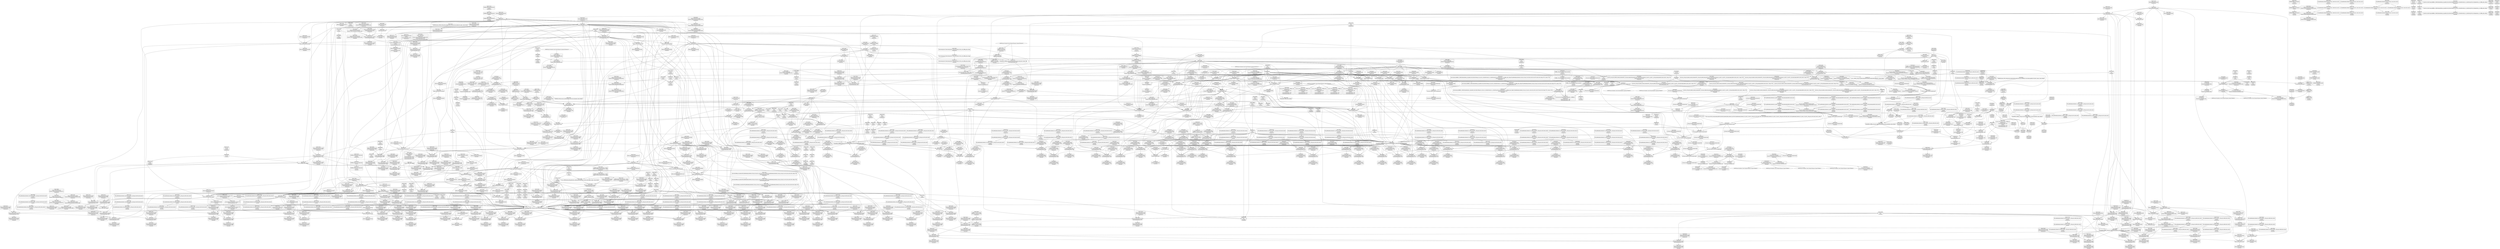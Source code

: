 digraph {
	CE0x57dee70 [shape=record,shape=Mrecord,label="{CE0x57dee70|selinux_inode_getsecurity:tmp41|security/selinux/hooks.c,3094|*SummSource*}"]
	CE0x57c93d0 [shape=record,shape=Mrecord,label="{CE0x57c93d0|i64*_getelementptr_inbounds_(_26_x_i64_,_26_x_i64_*___llvm_gcov_ctr242,_i64_0,_i64_11)|*Constant*|*SummSink*}"]
	CE0x57c5700 [shape=record,shape=Mrecord,label="{CE0x57c5700|i64*_getelementptr_inbounds_(_26_x_i64_,_26_x_i64_*___llvm_gcov_ctr242,_i64_0,_i64_9)|*Constant*|*SummSource*}"]
	CE0x58147a0 [shape=record,shape=Mrecord,label="{CE0x58147a0|cred_has_capability:cmp|security/selinux/hooks.c,1580|*SummSource*}"]
	CE0x5749290 [shape=record,shape=Mrecord,label="{CE0x5749290|i64_1|*Constant*}"]
	CE0x57ce4a0 [shape=record,shape=Mrecord,label="{CE0x57ce4a0|selinux_inode_getsecurity:call8|security/selinux/hooks.c,3087|*SummSource*}"]
	CE0x57c64e0 [shape=record,shape=Mrecord,label="{CE0x57c64e0|GLOBAL:lockdep_rcu_suspicious|*Constant*|*SummSink*}"]
	CE0x57e11d0 [shape=record,shape=Mrecord,label="{CE0x57e11d0|selinux_inode_getsecurity:tmp44|security/selinux/hooks.c,3096|*SummSource*}"]
	CE0x5721590 [shape=record,shape=Mrecord,label="{CE0x5721590|selinux_inode_getsecctx:if.end}"]
	CE0x5807f50 [shape=record,shape=Mrecord,label="{CE0x5807f50|cred_has_capability:u|security/selinux/hooks.c,1563|*SummSink*}"]
	CE0x581d8c0 [shape=record,shape=Mrecord,label="{CE0x581d8c0|i64*_getelementptr_inbounds_(_21_x_i64_,_21_x_i64_*___llvm_gcov_ctr143,_i64_0,_i64_9)|*Constant*|*SummSource*}"]
	CE0x57ddaf0 [shape=record,shape=Mrecord,label="{CE0x57ddaf0|selinux_inode_getsecurity:tmp34|security/selinux/hooks.c,3090|*SummSource*}"]
	CE0x57d3e20 [shape=record,shape=Mrecord,label="{CE0x57d3e20|selinux_inode_getsecurity:tmp32|security/selinux/hooks.c,3090}"]
	CE0x5809c90 [shape=record,shape=Mrecord,label="{CE0x5809c90|cred_has_capability:bb|*SummSource*}"]
	CE0x57abc70 [shape=record,shape=Mrecord,label="{CE0x57abc70|i64*_getelementptr_inbounds_(_6_x_i64_,_6_x_i64_*___llvm_gcov_ctr142,_i64_0,_i64_3)|*Constant*}"]
	CE0x57fc210 [shape=record,shape=Mrecord,label="{CE0x57fc210|i64*_getelementptr_inbounds_(_21_x_i64_,_21_x_i64_*___llvm_gcov_ctr143,_i64_0,_i64_18)|*Constant*}"]
	CE0x57c1a80 [shape=record,shape=Mrecord,label="{CE0x57c1a80|selinux_inode_getsecurity:tmp11|security/selinux/hooks.c,3087|*SummSource*}"]
	CE0x57b6b70 [shape=record,shape=Mrecord,label="{CE0x57b6b70|i64*_getelementptr_inbounds_(_26_x_i64_,_26_x_i64_*___llvm_gcov_ctr242,_i64_0,_i64_22)|*Constant*|*SummSink*}"]
	CE0x5833180 [shape=record,shape=Mrecord,label="{CE0x5833180|cred_has_capability:ad|security/selinux/hooks.c, 1555|*SummSink*}"]
	CE0x57d48f0 [shape=record,shape=Mrecord,label="{CE0x57d48f0|i64*_getelementptr_inbounds_(_26_x_i64_,_26_x_i64_*___llvm_gcov_ctr242,_i64_0,_i64_15)|*Constant*|*SummSink*}"]
	CE0x57e31b0 [shape=record,shape=Mrecord,label="{CE0x57e31b0|GLOBAL:security_sid_to_context_force|*Constant*|*SummSource*}"]
	CE0x57127e0 [shape=record,shape=Mrecord,label="{CE0x57127e0|selinux_inode_getsecurity:tmp12|security/selinux/hooks.c,3087|*SummSink*}"]
	CE0x5734ff0 [shape=record,shape=Mrecord,label="{CE0x5734ff0|i8*_getelementptr_inbounds_(_8_x_i8_,_8_x_i8_*_.str63,_i32_0,_i32_0)|*Constant*}"]
	CE0x57d0450 [shape=record,shape=Mrecord,label="{CE0x57d0450|selinux_capable:audit|Function::selinux_capable&Arg::audit::}"]
	CE0x5821e20 [shape=record,shape=Mrecord,label="{CE0x5821e20|cred_has_capability:tmp2|security/selinux/hooks.c,1567|*SummSink*}"]
	CE0x57e6f70 [shape=record,shape=Mrecord,label="{CE0x57e6f70|selinux_inode_getsecurity:tobool15|security/selinux/hooks.c,3094|*SummSink*}"]
	CE0x57803e0 [shape=record,shape=Mrecord,label="{CE0x57803e0|selinux_inode_getsecurity:if.end20}"]
	CE0x576fbf0 [shape=record,shape=Mrecord,label="{CE0x576fbf0|cred_has_capability:do.end6|*SummSink*}"]
	CE0x5825a50 [shape=record,shape=Mrecord,label="{CE0x5825a50|avc_audit:entry|*SummSink*}"]
	CE0x57fc350 [shape=record,shape=Mrecord,label="{CE0x57fc350|cred_has_capability:tmp28|security/selinux/hooks.c,1584}"]
	CE0x57a4930 [shape=record,shape=Mrecord,label="{CE0x57a4930|_ret_i32_%retval.0,_!dbg_!27765|security/selinux/hooks.c,1586|*SummSink*}"]
	CE0x572e9c0 [shape=record,shape=Mrecord,label="{CE0x572e9c0|i64_2|*Constant*|*SummSink*}"]
	CE0x57b5cd0 [shape=record,shape=Mrecord,label="{CE0x57b5cd0|selinux_inode_getsecurity:tmp48|security/selinux/hooks.c,3097|*SummSource*}"]
	CE0x57840a0 [shape=record,shape=Mrecord,label="{CE0x57840a0|selinux_inode_getsecurity:if.end6}"]
	CE0x57fbe00 [shape=record,shape=Mrecord,label="{CE0x57fbe00|cred_has_capability:tmp27|security/selinux/hooks.c,1583|*SummSink*}"]
	CE0x5828f30 [shape=record,shape=Mrecord,label="{CE0x5828f30|cred_sid:bb|*SummSink*}"]
	CE0x577a970 [shape=record,shape=Mrecord,label="{CE0x577a970|selinux_capable:return|*SummSource*}"]
	CE0x57f8b10 [shape=record,shape=Mrecord,label="{CE0x57f8b10|i64_16|*Constant*|*SummSource*}"]
	CE0x57809b0 [shape=record,shape=Mrecord,label="{CE0x57809b0|_call_void_mcount()_#3|*SummSink*}"]
	CE0x57b6ee0 [shape=record,shape=Mrecord,label="{CE0x57b6ee0|selinux_inode_getsecurity:tmp50|security/selinux/hooks.c,3098|*SummSource*}"]
	CE0x5822980 [shape=record,shape=Mrecord,label="{CE0x5822980|__llvm_gcov_indirect_counter_increment:counter|*SummSource*}"]
	CE0x57a44c0 [shape=record,shape=Mrecord,label="{CE0x57a44c0|cred_has_capability:audit|Function::cred_has_capability&Arg::audit::|*SummSource*}"]
	CE0x5838000 [shape=record,shape=Mrecord,label="{CE0x5838000|__llvm_gcov_indirect_counter_increment:bb4|*SummSink*}"]
	CE0x574ce90 [shape=record,shape=Mrecord,label="{CE0x574ce90|i32_0|*Constant*}"]
	CE0x57fa530 [shape=record,shape=Mrecord,label="{CE0x57fa530|cred_has_capability:tmp25|security/selinux/hooks.c,1582}"]
	CE0x5827350 [shape=record,shape=Mrecord,label="{CE0x5827350|cred_has_capability:if.then}"]
	CE0x57d62e0 [shape=record,shape=Mrecord,label="{CE0x57d62e0|selinux_inode_getsecurity:call11|security/selinux/hooks.c,3090}"]
	CE0x5752530 [shape=record,shape=Mrecord,label="{CE0x5752530|get_current:tmp2|*SummSource*}"]
	CE0x5748d50 [shape=record,shape=Mrecord,label="{CE0x5748d50|i64*_getelementptr_inbounds_(_6_x_i64_,_6_x_i64_*___llvm_gcov_ctr338,_i64_0,_i64_5)|*Constant*}"]
	CE0x5712390 [shape=record,shape=Mrecord,label="{CE0x5712390|i64_5|*Constant*}"]
	CE0x57aa8d0 [shape=record,shape=Mrecord,label="{CE0x57aa8d0|selinux_capable:tmp10|security/selinux/hooks.c,2012|*SummSink*}"]
	CE0x57dead0 [shape=record,shape=Mrecord,label="{CE0x57dead0|selinux_inode_getsecurity:tmp40|security/selinux/hooks.c,3094|*SummSink*}"]
	CE0x58156f0 [shape=record,shape=Mrecord,label="{CE0x58156f0|GLOBAL:avc_audit|*Constant*}"]
	CE0x583bb40 [shape=record,shape=Mrecord,label="{CE0x583bb40|cred_has_capability:tmp16|security/selinux/hooks.c,1576}"]
	CE0x57df1f0 [shape=record,shape=Mrecord,label="{CE0x57df1f0|selinux_inode_getsecurity:tmp42|security/selinux/hooks.c,3095}"]
	CE0x5743b30 [shape=record,shape=Mrecord,label="{CE0x5743b30|selinux_inode_getsecurity:return}"]
	CE0x5839a60 [shape=record,shape=Mrecord,label="{CE0x5839a60|0:_i32,_4:_i32,_8:_i32,_12:_i32,_:_CMRE_8,12_|*MultipleSource*|security/selinux/hooks.c,196|*LoadInst*|security/selinux/hooks.c,196|security/selinux/hooks.c,197}"]
	CE0x57c3440 [shape=record,shape=Mrecord,label="{CE0x57c3440|selinux_inode_getsecurity:tmp9|security/selinux/hooks.c,3076|*SummSource*}"]
	CE0x580ca40 [shape=record,shape=Mrecord,label="{CE0x580ca40|i64*_getelementptr_inbounds_(_21_x_i64_,_21_x_i64_*___llvm_gcov_ctr143,_i64_0,_i64_5)|*Constant*|*SummSource*}"]
	CE0x57bdb30 [shape=record,shape=Mrecord,label="{CE0x57bdb30|i64_2|*Constant*}"]
	CE0x583ffd0 [shape=record,shape=Mrecord,label="{CE0x583ffd0|GLOBAL:__llvm_gcov_indirect_counter_increment|*Constant*}"]
	CE0x57714b0 [shape=record,shape=Mrecord,label="{CE0x57714b0|selinux_inode_getsecurity:tmp52|security/selinux/hooks.c,3101|*SummSink*}"]
	CE0x58150c0 [shape=record,shape=Mrecord,label="{CE0x58150c0|cred_has_capability:tmp18|security/selinux/hooks.c,1580|*SummSink*}"]
	CE0x5835b90 [shape=record,shape=Mrecord,label="{CE0x5835b90|cred_has_capability:avd|security/selinux/hooks.c, 1556|*SummSink*}"]
	CE0x5833ac0 [shape=record,shape=Mrecord,label="{CE0x5833ac0|GLOBAL:__llvm_gcov_indirect_counter_increment|*Constant*|*SummSource*}"]
	CE0x57473c0 [shape=record,shape=Mrecord,label="{CE0x57473c0|selinux_inode_getsecctx:tmp5|security/selinux/hooks.c,5737|*SummSink*}"]
	CE0x57c8010 [shape=record,shape=Mrecord,label="{CE0x57c8010|selinux_inode_getsecurity:tmp21|security/selinux/hooks.c,3087|*SummSink*}"]
	CE0x58120b0 [shape=record,shape=Mrecord,label="{CE0x58120b0|cred_has_capability:and|security/selinux/hooks.c,1559}"]
	CE0x57cd080 [shape=record,shape=Mrecord,label="{CE0x57cd080|selinux_capable:call1|security/selinux/hooks.c,2011}"]
	CE0x5737a40 [shape=record,shape=Mrecord,label="{CE0x5737a40|i64*_getelementptr_inbounds_(_6_x_i64_,_6_x_i64_*___llvm_gcov_ctr338,_i64_0,_i64_5)|*Constant*|*SummSource*}"]
	CE0x581e2b0 [shape=record,shape=Mrecord,label="{CE0x581e2b0|cred_has_capability:tmp12|security/selinux/hooks.c,1575}"]
	CE0x57fb920 [shape=record,shape=Mrecord,label="{CE0x57fb920|cred_has_capability:tmp27|security/selinux/hooks.c,1583}"]
	CE0x57cf120 [shape=record,shape=Mrecord,label="{CE0x57cf120|selinux_capable:entry|*SummSink*}"]
	CE0x577d930 [shape=record,shape=Mrecord,label="{CE0x577d930|selinux_inode_getsecurity:if.end17|*SummSource*}"]
	CE0x5809bc0 [shape=record,shape=Mrecord,label="{CE0x5809bc0|cred_has_capability:if.then9|*SummSink*}"]
	CE0x57ca7a0 [shape=record,shape=Mrecord,label="{CE0x57ca7a0|_call_void_lockdep_rcu_suspicious(i8*_getelementptr_inbounds_(_25_x_i8_,_25_x_i8_*_.str3,_i32_0,_i32_0),_i32_3087,_i8*_getelementptr_inbounds_(_45_x_i8_,_45_x_i8_*_.str12,_i32_0,_i32_0))_#10,_!dbg_!27740|security/selinux/hooks.c,3087}"]
	CE0x580df50 [shape=record,shape=Mrecord,label="{CE0x580df50|i64*_getelementptr_inbounds_(_21_x_i64_,_21_x_i64_*___llvm_gcov_ctr143,_i64_0,_i64_4)|*Constant*|*SummSource*}"]
	CE0x57cf260 [shape=record,shape=Mrecord,label="{CE0x57cf260|selinux_capable:cred|Function::selinux_capable&Arg::cred::|*SummSource*}"]
	CE0x576e1e0 [shape=record,shape=Mrecord,label="{CE0x576e1e0|selinux_inode_getsecurity:if.end14|*SummSink*}"]
	CE0x57cc540 [shape=record,shape=Mrecord,label="{CE0x57cc540|i64*_getelementptr_inbounds_(_6_x_i64_,_6_x_i64_*___llvm_gcov_ctr142,_i64_0,_i64_4)|*Constant*|*SummSink*}"]
	CE0x5810410 [shape=record,shape=Mrecord,label="{CE0x5810410|cred_has_capability:tmp9|security/selinux/hooks.c,1575}"]
	CE0x5806f70 [shape=record,shape=Mrecord,label="{CE0x5806f70|__llvm_gcov_indirect_counter_increment:pred}"]
	CE0x57c7f30 [shape=record,shape=Mrecord,label="{CE0x57c7f30|selinux_inode_getsecurity:tmp21|security/selinux/hooks.c,3087}"]
	CE0x57c7510 [shape=record,shape=Mrecord,label="{CE0x57c7510|i8*_getelementptr_inbounds_(_45_x_i8_,_45_x_i8_*_.str12,_i32_0,_i32_0)|*Constant*|*SummSink*}"]
	CE0x5745ef0 [shape=record,shape=Mrecord,label="{CE0x5745ef0|selinux_inode_getsecctx:tmp3|security/selinux/hooks.c,5737|*SummSink*}"]
	CE0x5826d40 [shape=record,shape=Mrecord,label="{CE0x5826d40|GLOBAL:printk|*Constant*|*SummSink*}"]
	CE0x581cb10 [shape=record,shape=Mrecord,label="{CE0x581cb10|i64*_getelementptr_inbounds_(_21_x_i64_,_21_x_i64_*___llvm_gcov_ctr143,_i64_0,_i64_8)|*Constant*}"]
	CE0x5813f70 [shape=record,shape=Mrecord,label="{CE0x5813f70|_ret_i32_%rc.0,_!dbg_!27793|security/selinux/avc.c,744}"]
	CE0x57f7df0 [shape=record,shape=Mrecord,label="{CE0x57f7df0|cred_has_capability:tobool|security/selinux/hooks.c,1582|*SummSink*}"]
	CE0x577bb10 [shape=record,shape=Mrecord,label="{CE0x577bb10|selinux_inode_getsecurity:context|security/selinux/hooks.c, 3072|*SummSource*}"]
	CE0x5774e90 [shape=record,shape=Mrecord,label="{CE0x5774e90|cred_has_capability:cred|Function::cred_has_capability&Arg::cred::}"]
	CE0x57e4e60 [shape=record,shape=Mrecord,label="{CE0x57e4e60|i64_20|*Constant*}"]
	CE0x5785180 [shape=record,shape=Mrecord,label="{CE0x5785180|selinux_inode_getsecurity:if.end|*SummSink*}"]
	CE0x5824c10 [shape=record,shape=Mrecord,label="{CE0x5824c10|_call_void_mcount()_#3}"]
	CE0x5788960 [shape=record,shape=Mrecord,label="{CE0x5788960|cred_has_capability:sw.bb}"]
	CE0x583ae20 [shape=record,shape=Mrecord,label="{CE0x583ae20|cred_has_capability:tmp14|security/selinux/hooks.c,1575|*SummSource*}"]
	CE0x57201b0 [shape=record,shape=Mrecord,label="{CE0x57201b0|_ret_i32_%retval.0,_!dbg_!27779|security/selinux/hooks.c,3104}"]
	"CONST[source:0(mediator),value:2(dynamic)][purpose:{subject}][SnkIdx:4]"
	CE0x5835ca0 [shape=record,shape=Mrecord,label="{CE0x5835ca0|GLOBAL:__llvm_gcov_global_state_pred145|Global_var:__llvm_gcov_global_state_pred145|*SummSource*}"]
	CE0x57bcd60 [shape=record,shape=Mrecord,label="{CE0x57bcd60|i64_8|*Constant*|*SummSink*}"]
	CE0x57dff50 [shape=record,shape=Mrecord,label="{CE0x57dff50|i64*_getelementptr_inbounds_(_26_x_i64_,_26_x_i64_*___llvm_gcov_ctr242,_i64_0,_i64_19)|*Constant*}"]
	CE0x583e0f0 [shape=record,shape=Mrecord,label="{CE0x583e0f0|avc_has_perm_noaudit:entry|*SummSource*}"]
	CE0x576eff0 [shape=record,shape=Mrecord,label="{CE0x576eff0|_call_void_mcount()_#3|*SummSource*}"]
	"CONST[source:0(mediator),value:0(static)][purpose:{operation}][SnkIdx:3]"
	CE0x57c45d0 [shape=record,shape=Mrecord,label="{CE0x57c45d0|selinux_inode_getsecurity:tobool|security/selinux/hooks.c,3075}"]
	CE0x57e6dd0 [shape=record,shape=Mrecord,label="{CE0x57e6dd0|selinux_inode_getsecurity:tobool15|security/selinux/hooks.c,3094}"]
	CE0x579f8a0 [shape=record,shape=Mrecord,label="{CE0x579f8a0|_call_void___llvm_gcov_indirect_counter_increment(i32*___llvm_gcov_global_state_pred145,_i64**_getelementptr_inbounds_(_3_x_i64*_,_3_x_i64*_*___llvm_gcda_edge_table144,_i64_0,_i64_1)),_!dbg_!27728|security/selinux/hooks.c,1567|*SummSink*}"]
	CE0x5723040 [shape=record,shape=Mrecord,label="{CE0x5723040|i64*_getelementptr_inbounds_(_6_x_i64_,_6_x_i64_*___llvm_gcov_ctr338,_i64_0,_i64_4)|*Constant*}"]
	CE0x57fe400 [shape=record,shape=Mrecord,label="{CE0x57fe400|cred_has_capability:tmp31|security/selinux/hooks.c,1585}"]
	CE0x57c66f0 [shape=record,shape=Mrecord,label="{CE0x57c66f0|i8*_getelementptr_inbounds_(_25_x_i8_,_25_x_i8_*_.str3,_i32_0,_i32_0)|*Constant*|*SummSink*}"]
	CE0x576bf20 [shape=record,shape=Mrecord,label="{CE0x576bf20|0:_i8*,_:_SCMRE:_elem_0:default:}"]
	CE0x5779a90 [shape=record,shape=Mrecord,label="{CE0x5779a90|_ret_%struct.task_struct*_%tmp4,_!dbg_!27714|./arch/x86/include/asm/current.h,14}"]
	CE0x5772700 [shape=record,shape=Mrecord,label="{CE0x5772700|selinux_inode_getsecurity:tmp54|security/selinux/hooks.c,3101|*SummSink*}"]
	"CONST[source:0(mediator),value:2(dynamic)][purpose:{object}][SnkIdx:6]"
	CE0x5788750 [shape=record,shape=Mrecord,label="{CE0x5788750|get_current:tmp2}"]
	CE0x57f96b0 [shape=record,shape=Mrecord,label="{CE0x57f96b0|cred_has_capability:tmp23|security/selinux/hooks.c,1582|*SummSource*}"]
	CE0x57cb460 [shape=record,shape=Mrecord,label="{CE0x57cb460|selinux_inode_getsecurity:call7|security/selinux/hooks.c,3087}"]
	CE0x57c2ad0 [shape=record,shape=Mrecord,label="{CE0x57c2ad0|i64_6|*Constant*}"]
	CE0x57a3d00 [shape=record,shape=Mrecord,label="{CE0x57a3d00|cred_has_capability:sw.default|*SummSink*}"]
	CE0x57fc980 [shape=record,shape=Mrecord,label="{CE0x57fc980|cred_has_capability:tmp28|security/selinux/hooks.c,1584|*SummSink*}"]
	CE0x5781e40 [shape=record,shape=Mrecord,label="{CE0x5781e40|selinux_capable:call|security/selinux/hooks.c,2007|*SummSink*}"]
	CE0x57cbed0 [shape=record,shape=Mrecord,label="{CE0x57cbed0|GLOBAL:get_current|*Constant*|*SummSource*}"]
	CE0x5810f50 [shape=record,shape=Mrecord,label="{CE0x5810f50|0:_i8,_8:_i32,_24:_%struct.selinux_audit_data*,_:_SCMRE_0,1_|*MultipleSource*|security/selinux/hooks.c, 1555|security/selinux/hooks.c,1562}"]
	CE0x575a9e0 [shape=record,shape=Mrecord,label="{CE0x575a9e0|get_current:bb|*SummSource*}"]
	CE0x57bbd50 [shape=record,shape=Mrecord,label="{CE0x57bbd50|selinux_capable:tmp1|*SummSink*}"]
	CE0x6c652c0 [shape=record,shape=Mrecord,label="{CE0x6c652c0|selinux_inode_getsecctx:tmp5|security/selinux/hooks.c,5737}"]
	CE0x57de320 [shape=record,shape=Mrecord,label="{CE0x57de320|selinux_inode_getsecurity:tmp38|security/selinux/hooks.c,3094|*SummSource*}"]
	CE0x57a7f60 [shape=record,shape=Mrecord,label="{CE0x57a7f60|selinux_capable:tmp8|security/selinux/hooks.c,2011|*SummSource*}"]
	CE0x57ff0d0 [shape=record,shape=Mrecord,label="{CE0x57ff0d0|i32_-22|*Constant*|*SummSink*}"]
	CE0x57be9a0 [shape=record,shape=Mrecord,label="{CE0x57be9a0|selinux_inode_getsecurity:tmp6|security/selinux/hooks.c,3075}"]
	CE0x5724130 [shape=record,shape=Mrecord,label="{CE0x5724130|selinux_inode_getsecctx:return|*SummSink*}"]
	CE0x57d2190 [shape=record,shape=Mrecord,label="{CE0x57d2190|i64_14|*Constant*|*SummSource*}"]
	CE0x57d26d0 [shape=record,shape=Mrecord,label="{CE0x57d26d0|i64_13|*Constant*}"]
	CE0x57beff0 [shape=record,shape=Mrecord,label="{CE0x57beff0|selinux_inode_getsecurity:tmp6|security/selinux/hooks.c,3075|*SummSink*}"]
	CE0x58197a0 [shape=record,shape=Mrecord,label="{CE0x58197a0|avc_audit:avd|Function::avc_audit&Arg::avd::}"]
	CE0x577d790 [shape=record,shape=Mrecord,label="{CE0x577d790|_call_void_mcount()_#3|*SummSource*}"]
	CE0x580d9a0 [shape=record,shape=Mrecord,label="{CE0x580d9a0|_ret_void|*SummSource*}"]
	CE0x576c740 [shape=record,shape=Mrecord,label="{CE0x576c740|selinux_inode_getsecurity:land.lhs.true4|*SummSink*}"]
	CE0x577fdd0 [shape=record,shape=Mrecord,label="{CE0x577fdd0|selinux_capable:tobool|security/selinux/hooks.c,2008|*SummSource*}"]
	CE0x57e50e0 [shape=record,shape=Mrecord,label="{CE0x57e50e0|i64_20|*Constant*|*SummSource*}"]
	CE0x5771390 [shape=record,shape=Mrecord,label="{CE0x5771390|i64*_getelementptr_inbounds_(_26_x_i64_,_26_x_i64_*___llvm_gcov_ctr242,_i64_0,_i64_23)|*Constant*|*SummSource*}"]
	CE0x57596f0 [shape=record,shape=Mrecord,label="{CE0x57596f0|selinux_capable:tmp4|security/selinux/hooks.c,2008}"]
	CE0x5720140 [shape=record,shape=Mrecord,label="{CE0x5720140|selinux_inode_getsecurity:alloc|Function::selinux_inode_getsecurity&Arg::alloc::|*SummSink*}"]
	CE0x5783130 [shape=record,shape=Mrecord,label="{CE0x5783130|GLOBAL:__llvm_gcov_ctr142|Global_var:__llvm_gcov_ctr142|*SummSink*}"]
	CE0x5779690 [shape=record,shape=Mrecord,label="{CE0x5779690|get_current:entry|*SummSource*}"]
	CE0x580c9d0 [shape=record,shape=Mrecord,label="{CE0x580c9d0|_call_void___llvm_gcov_indirect_counter_increment(i32*___llvm_gcov_global_state_pred145,_i64**_getelementptr_inbounds_(_3_x_i64*_,_3_x_i64*_*___llvm_gcda_edge_table144,_i64_0,_i64_2)),_!dbg_!27732|security/selinux/hooks.c,1570|*SummSink*}"]
	CE0x57299c0 [shape=record,shape=Mrecord,label="{CE0x57299c0|selinux_inode_getsecurity:if.then16|*SummSource*}"]
	CE0x57b8360 [shape=record,shape=Mrecord,label="{CE0x57b8360|selinux_inode_getsecurity:tmp52|security/selinux/hooks.c,3101}"]
	CE0x57807a0 [shape=record,shape=Mrecord,label="{CE0x57807a0|cred_has_capability:cap1|security/selinux/hooks.c,1563|*SummSink*}"]
	CE0x5754950 [shape=record,shape=Mrecord,label="{CE0x5754950|get_current:tmp4|./arch/x86/include/asm/current.h,14|*SummSource*}"]
	CE0x583c100 [shape=record,shape=Mrecord,label="{CE0x583c100|cred_has_capability:tmp16|security/selinux/hooks.c,1576|*SummSource*}"]
	CE0x57ccba0 [shape=record,shape=Mrecord,label="{CE0x57ccba0|selinux_capable:tmp9|security/selinux/hooks.c,2011|*SummSource*}"]
	CE0x5827e50 [shape=record,shape=Mrecord,label="{CE0x5827e50|i64*_getelementptr_inbounds_(_21_x_i64_,_21_x_i64_*___llvm_gcov_ctr143,_i64_0,_i64_20)|*Constant*}"]
	CE0x57a4160 [shape=record,shape=Mrecord,label="{CE0x57a4160|cred_has_capability:cap|Function::cred_has_capability&Arg::cap::|*SummSink*}"]
	CE0x57e2140 [shape=record,shape=Mrecord,label="{CE0x57e2140|selinux_inode_getsecurity:tmp36|security/selinux/hooks.c,3093|*SummSink*}"]
	CE0x57c5040 [shape=record,shape=Mrecord,label="{CE0x57c5040|selinux_inode_getsecurity:tmp20|security/selinux/hooks.c,3087|*SummSource*}"]
	CE0x57bea80 [shape=record,shape=Mrecord,label="{CE0x57bea80|selinux_inode_getsecurity:tmp5|security/selinux/hooks.c,3075|*SummSink*}"]
	CE0x57bc090 [shape=record,shape=Mrecord,label="{CE0x57bc090|selinux_capable:tmp|*SummSink*}"]
	CE0x57bce60 [shape=record,shape=Mrecord,label="{CE0x57bce60|selinux_inode_getsecurity:tmp17|security/selinux/hooks.c,3087}"]
	"CONST[source:2(external),value:0(static)][purpose:{operation}][SrcIdx:14]"
	CE0x5819fc0 [shape=record,shape=Mrecord,label="{CE0x5819fc0|avc_audit:a|Function::avc_audit&Arg::a::}"]
	CE0x5749960 [shape=record,shape=Mrecord,label="{CE0x5749960|selinux_inode_getsecctx:ctx|Function::selinux_inode_getsecctx&Arg::ctx::|*SummSource*}"]
	CE0x577f650 [shape=record,shape=Mrecord,label="{CE0x577f650|i32_0|*Constant*}"]
	CE0x5819470 [shape=record,shape=Mrecord,label="{CE0x5819470|avc_audit:requested|Function::avc_audit&Arg::requested::|*SummSource*}"]
	CE0x581cf00 [shape=record,shape=Mrecord,label="{CE0x581cf00|cred_has_capability:tmp10|security/selinux/hooks.c,1575}"]
	CE0x5807d30 [shape=record,shape=Mrecord,label="{CE0x5807d30|cred_sid:sid|security/selinux/hooks.c,197|*SummSource*}"]
	CE0x580ffd0 [shape=record,shape=Mrecord,label="{CE0x580ffd0|cred_has_capability:tmp8|security/selinux/hooks.c,1575}"]
	CE0x5745d40 [shape=record,shape=Mrecord,label="{CE0x5745d40|GLOBAL:__llvm_gcov_ctr338|Global_var:__llvm_gcov_ctr338|*SummSource*}"]
	CE0x57be680 [shape=record,shape=Mrecord,label="{CE0x57be680|GLOBAL:__llvm_gcov_ctr242|Global_var:__llvm_gcov_ctr242|*SummSink*}"]
	CE0x5783950 [shape=record,shape=Mrecord,label="{CE0x5783950|_call_void_mcount()_#3|*SummSource*}"]
	CE0x5844b80 [shape=record,shape=Mrecord,label="{CE0x5844b80|cred_has_capability:tmp7|security/selinux/hooks.c,1574}"]
	CE0x5846360 [shape=record,shape=Mrecord,label="{CE0x5846360|0:_i32,_4:_i32,_8:_i32,_12:_i32,_:_CMRE_12,16_|*MultipleSource*|security/selinux/hooks.c,196|*LoadInst*|security/selinux/hooks.c,196|security/selinux/hooks.c,197}"]
	CE0x5807150 [shape=record,shape=Mrecord,label="{CE0x5807150|__llvm_gcov_indirect_counter_increment:exit}"]
	CE0x5723f30 [shape=record,shape=Mrecord,label="{CE0x5723f30|i32_10|*Constant*|*SummSource*}"]
	CE0x577a6d0 [shape=record,shape=Mrecord,label="{CE0x577a6d0|i64*_getelementptr_inbounds_(_2_x_i64_,_2_x_i64_*___llvm_gcov_ctr131,_i64_0,_i64_0)|*Constant*|*SummSink*}"]
	CE0x5846570 [shape=record,shape=Mrecord,label="{CE0x5846570|cred_has_capability:do.end}"]
	CE0x580c180 [shape=record,shape=Mrecord,label="{CE0x580c180|i64*_getelementptr_inbounds_(_21_x_i64_,_21_x_i64_*___llvm_gcov_ctr143,_i64_0,_i64_4)|*Constant*}"]
	CE0x57fb470 [shape=record,shape=Mrecord,label="{CE0x57fb470|i64*_getelementptr_inbounds_(_21_x_i64_,_21_x_i64_*___llvm_gcov_ctr143,_i64_0,_i64_17)|*Constant*|*SummSource*}"]
	CE0x5813fe0 [shape=record,shape=Mrecord,label="{CE0x5813fe0|avc_has_perm_noaudit:avd|Function::avc_has_perm_noaudit&Arg::avd::}"]
	CE0x5821280 [shape=record,shape=Mrecord,label="{CE0x5821280|cred_sid:cred|Function::cred_sid&Arg::cred::}"]
	CE0x5839050 [shape=record,shape=Mrecord,label="{CE0x5839050|i64**_getelementptr_inbounds_(_3_x_i64*_,_3_x_i64*_*___llvm_gcda_edge_table144,_i64_0,_i64_0)|*Constant*|*SummSource*}"]
	CE0x57a7ef0 [shape=record,shape=Mrecord,label="{CE0x57a7ef0|selinux_capable:tmp8|security/selinux/hooks.c,2011}"]
	CE0x572ddb0 [shape=record,shape=Mrecord,label="{CE0x572ddb0|selinux_inode_getsecurity:i_security|security/selinux/hooks.c,3073|*SummSource*}"]
	CE0x574af40 [shape=record,shape=Mrecord,label="{CE0x574af40|_ret_i32_%retval.0,_!dbg_!27724|security/selinux/hooks.c,5741|*SummSink*}"]
	CE0x5813720 [shape=record,shape=Mrecord,label="{CE0x5813720|%struct.task_struct*_(%struct.task_struct**)*_asm_movq_%gs:$_1:P_,$0_,_r,im,_dirflag_,_fpsr_,_flags_|*SummSink*}"]
	CE0x5713d00 [shape=record,shape=Mrecord,label="{CE0x5713d00|GLOBAL:selinux_inode_getsecurity.__warned|Global_var:selinux_inode_getsecurity.__warned}"]
	CE0x57bc400 [shape=record,shape=Mrecord,label="{CE0x57bc400|_ret_i32_%tmp6,_!dbg_!27716|security/selinux/hooks.c,197}"]
	CE0x5825670 [shape=record,shape=Mrecord,label="{CE0x5825670|avc_audit:entry}"]
	CE0x5843650 [shape=record,shape=Mrecord,label="{CE0x5843650|cred_has_capability:call|security/selinux/hooks.c,1558}"]
	CE0x57126d0 [shape=record,shape=Mrecord,label="{CE0x57126d0|selinux_inode_getsecurity:tmp12|security/selinux/hooks.c,3087|*SummSource*}"]
	CE0x580b700 [shape=record,shape=Mrecord,label="{CE0x580b700|cred_sid:tmp4|*LoadInst*|security/selinux/hooks.c,196|*SummSource*}"]
	CE0x5816390 [shape=record,shape=Mrecord,label="{CE0x5816390|cred_has_capability:tmp20|security/selinux/hooks.c,1580|*SummSink*}"]
	CE0x5785450 [shape=record,shape=Mrecord,label="{CE0x5785450|%struct.task_struct*_(%struct.task_struct**)*_asm_movq_%gs:$_1:P_,$0_,_r,im,_dirflag_,_fpsr_,_flags_}"]
	CE0x5844cc0 [shape=record,shape=Mrecord,label="{CE0x5844cc0|cred_has_capability:tmp7|security/selinux/hooks.c,1574|*SummSink*}"]
	CE0x5731040 [shape=record,shape=Mrecord,label="{CE0x5731040|i32_0|*Constant*|*SummSource*}"]
	CE0x5740a70 [shape=record,shape=Mrecord,label="{CE0x5740a70|selinux_capable:return|*SummSink*}"]
	CE0x57f9300 [shape=record,shape=Mrecord,label="{CE0x57f9300|cred_has_capability:tmp22|security/selinux/hooks.c,1582|*SummSource*}"]
	CE0x5783ac0 [shape=record,shape=Mrecord,label="{CE0x5783ac0|i8_3|*Constant*|*SummSink*}"]
	CE0x58408c0 [shape=record,shape=Mrecord,label="{CE0x58408c0|_call_void_mcount()_#3|*SummSink*}"]
	CE0x577b5b0 [shape=record,shape=Mrecord,label="{CE0x577b5b0|cred_has_capability:do.body}"]
	CE0x57a6690 [shape=record,shape=Mrecord,label="{CE0x57a6690|cred_has_capability:if.end10|*SummSink*}"]
	CE0x572d6a0 [shape=record,shape=Mrecord,label="{CE0x572d6a0|selinux_inode_getsecctx:tmp10|security/selinux/hooks.c,5741|*SummSink*}"]
	CE0x572f410 [shape=record,shape=Mrecord,label="{CE0x572f410|i64_2|*Constant*|*SummSource*}"]
	CE0x5759e70 [shape=record,shape=Mrecord,label="{CE0x5759e70|selinux_inode_getsecurity:tmp58|security/selinux/hooks.c,3104}"]
	CE0x57c85a0 [shape=record,shape=Mrecord,label="{CE0x57c85a0|selinux_inode_getsecurity:tmp22|security/selinux/hooks.c,3087|*SummSink*}"]
	CE0x5773c80 [shape=record,shape=Mrecord,label="{CE0x5773c80|i64*_getelementptr_inbounds_(_26_x_i64_,_26_x_i64_*___llvm_gcov_ctr242,_i64_0,_i64_25)|*Constant*}"]
	CE0x57fe700 [shape=record,shape=Mrecord,label="{CE0x57fe700|cred_has_capability:tmp31|security/selinux/hooks.c,1585|*SummSource*}"]
	CE0x577bcc0 [shape=record,shape=Mrecord,label="{CE0x577bcc0|get_current:tmp|*SummSource*}"]
	CE0x583a840 [shape=record,shape=Mrecord,label="{CE0x583a840|i64*_getelementptr_inbounds_(_21_x_i64_,_21_x_i64_*___llvm_gcov_ctr143,_i64_0,_i64_11)|*Constant*}"]
	CE0x572cf80 [shape=record,shape=Mrecord,label="{CE0x572cf80|0:_i32,_:_CME:_elem_0:default:}"]
	CE0x580b290 [shape=record,shape=Mrecord,label="{CE0x580b290|i64**_getelementptr_inbounds_(_3_x_i64*_,_3_x_i64*_*___llvm_gcda_edge_table144,_i64_0,_i64_1)|*Constant*}"]
	CE0x57cf190 [shape=record,shape=Mrecord,label="{CE0x57cf190|selinux_capable:cred|Function::selinux_capable&Arg::cred::}"]
	CE0x5752f50 [shape=record,shape=Mrecord,label="{CE0x5752f50|i64_1|*Constant*}"]
	CE0x583a690 [shape=record,shape=Mrecord,label="{CE0x583a690|cred_has_capability:tmp14|security/selinux/hooks.c,1575}"]
	CE0x577db80 [shape=record,shape=Mrecord,label="{CE0x577db80|selinux_inode_getsecurity:if.end17}"]
	CE0x57cc230 [shape=record,shape=Mrecord,label="{CE0x57cc230|i64*_getelementptr_inbounds_(_6_x_i64_,_6_x_i64_*___llvm_gcov_ctr142,_i64_0,_i64_4)|*Constant*}"]
	CE0x57454b0 [shape=record,shape=Mrecord,label="{CE0x57454b0|selinux_inode_getsecctx:tmp6|security/selinux/hooks.c,5738}"]
	CE0x5812360 [shape=record,shape=Mrecord,label="{CE0x5812360|cred_has_capability:and|security/selinux/hooks.c,1559|*SummSink*}"]
	CE0x5839b80 [shape=record,shape=Mrecord,label="{CE0x5839b80|__llvm_gcov_indirect_counter_increment:exit|*SummSource*}"]
	CE0x57750b0 [shape=record,shape=Mrecord,label="{CE0x57750b0|cred_has_capability:cred|Function::cred_has_capability&Arg::cred::|*SummSink*}"]
	CE0x579f7c0 [shape=record,shape=Mrecord,label="{CE0x579f7c0|cred_has_capability:shr|security/selinux/hooks.c,1565|*SummSink*}"]
	CE0x580c5b0 [shape=record,shape=Mrecord,label="{CE0x580c5b0|__llvm_gcov_indirect_counter_increment:tmp6}"]
	CE0x58137f0 [shape=record,shape=Mrecord,label="{CE0x58137f0|selinux_capable:bb}"]
	CE0x577e7d0 [shape=record,shape=Mrecord,label="{CE0x577e7d0|GLOBAL:cap_capable|*Constant*|*SummSink*}"]
	CE0x5752320 [shape=record,shape=Mrecord,label="{CE0x5752320|cred_has_capability:sw.epilog}"]
	CE0x5812e00 [shape=record,shape=Mrecord,label="{CE0x5812e00|i8_3|*Constant*}"]
	CE0x583d390 [shape=record,shape=Mrecord,label="{CE0x583d390|i16_4|*Constant*|*SummSource*}"]
	CE0x57cd0f0 [shape=record,shape=Mrecord,label="{CE0x57cd0f0|selinux_capable:call1|security/selinux/hooks.c,2011|*SummSource*}"]
	CE0x57b0950 [shape=record,shape=Mrecord,label="{CE0x57b0950|selinux_inode_getsecurity:tmp2|*LoadInst*|security/selinux/hooks.c,3073|*SummSink*}"]
	CE0x57de220 [shape=record,shape=Mrecord,label="{CE0x57de220|selinux_inode_getsecurity:call13|security/selinux/hooks.c,3093}"]
	CE0x57cd6c0 [shape=record,shape=Mrecord,label="{CE0x57cd6c0|selinux_inode_getsecurity:cred|security/selinux/hooks.c,3087}"]
	CE0x5752bd0 [shape=record,shape=Mrecord,label="{CE0x5752bd0|i64_1|*Constant*}"]
	CE0x5774aa0 [shape=record,shape=Mrecord,label="{CE0x5774aa0|cred_has_capability:entry|*SummSource*}"]
	CE0x57b4ba0 [shape=record,shape=Mrecord,label="{CE0x57b4ba0|selinux_inode_getsecurity:tmp45|security/selinux/hooks.c,3097|*SummSource*}"]
	CE0x5782960 [shape=record,shape=Mrecord,label="{CE0x5782960|selinux_inode_getsecurity:tobool3|security/selinux/hooks.c,3087|*SummSink*}"]
	CE0x5814f20 [shape=record,shape=Mrecord,label="{CE0x5814f20|i64_13|*Constant*}"]
	CE0x575b000 [shape=record,shape=Mrecord,label="{CE0x575b000|get_current:tmp1|*SummSink*}"]
	CE0x57f9c80 [shape=record,shape=Mrecord,label="{CE0x57f9c80|cred_has_capability:tmp24|security/selinux/hooks.c,1582|*SummSource*}"]
	CE0x575a970 [shape=record,shape=Mrecord,label="{CE0x575a970|get_current:bb}"]
	CE0x57bc2c0 [shape=record,shape=Mrecord,label="{CE0x57bc2c0|cred_sid:cred|Function::cred_sid&Arg::cred::|*SummSource*}"]
	CE0x57c1450 [shape=record,shape=Mrecord,label="{CE0x57c1450|selinux_inode_getsecurity:tmp10|security/selinux/hooks.c,3087|*SummSink*}"]
	CE0x575b710 [shape=record,shape=Mrecord,label="{CE0x575b710|selinux_inode_getsecurity:size|security/selinux/hooks.c, 3070|*SummSource*}"]
	CE0x57125d0 [shape=record,shape=Mrecord,label="{CE0x57125d0|selinux_inode_getsecurity:tmp12|security/selinux/hooks.c,3087}"]
	CE0x5780680 [shape=record,shape=Mrecord,label="{CE0x5780680|cred_has_capability:cap1|security/selinux/hooks.c,1563|*SummSource*}"]
	CE0x5745e80 [shape=record,shape=Mrecord,label="{CE0x5745e80|selinux_inode_getsecctx:tmp3|security/selinux/hooks.c,5737|*SummSource*}"]
	CE0x57a7fd0 [shape=record,shape=Mrecord,label="{CE0x57a7fd0|selinux_capable:tmp8|security/selinux/hooks.c,2011|*SummSink*}"]
	CE0x57b54c0 [shape=record,shape=Mrecord,label="{CE0x57b54c0|selinux_inode_getsecurity:tmp47|security/selinux/hooks.c,3097}"]
	CE0x57a8df0 [shape=record,shape=Mrecord,label="{CE0x57a8df0|_call_void_mcount()_#3|*SummSink*}"]
	CE0x5836090 [shape=record,shape=Mrecord,label="{CE0x5836090|__llvm_gcov_indirect_counter_increment:tmp|*SummSink*}"]
	CE0x572ccb0 [shape=record,shape=Mrecord,label="{CE0x572ccb0|selinux_inode_getsecctx:ctxlen|Function::selinux_inode_getsecctx&Arg::ctxlen::|*SummSink*}"]
	CE0x5787a10 [shape=record,shape=Mrecord,label="{CE0x5787a10|selinux_capable:tmp|*SummSource*}"]
	CE0x57b6710 [shape=record,shape=Mrecord,label="{CE0x57b6710|selinux_inode_getsecurity:tmp49|security/selinux/hooks.c,3098|*SummSource*}"]
	CE0x5779790 [shape=record,shape=Mrecord,label="{CE0x5779790|get_current:entry|*SummSink*}"]
	CE0x577e3a0 [shape=record,shape=Mrecord,label="{CE0x577e3a0|_call_void_mcount()_#3}"]
	CE0x57c95a0 [shape=record,shape=Mrecord,label="{CE0x57c95a0|selinux_inode_getsecurity:tmp24|security/selinux/hooks.c,3087|*SummSource*}"]
	CE0x572d5c0 [shape=record,shape=Mrecord,label="{CE0x572d5c0|selinux_inode_getsecctx:tmp10|security/selinux/hooks.c,5741}"]
	CE0x577c300 [shape=record,shape=Mrecord,label="{CE0x577c300|selinux_inode_getsecurity:if.then19|*SummSink*}"]
	CE0x57cabe0 [shape=record,shape=Mrecord,label="{CE0x57cabe0|selinux_inode_getsecurity:tmp26|security/selinux/hooks.c,3087}"]
	CE0x577b2c0 [shape=record,shape=Mrecord,label="{CE0x577b2c0|selinux_inode_getsecurity:tmp}"]
	CE0x5844b10 [shape=record,shape=Mrecord,label="{CE0x5844b10|i8*_getelementptr_inbounds_(_40_x_i8_,_40_x_i8_*_.str49,_i32_0,_i32_0)|*Constant*}"]
	CE0x57c3970 [shape=record,shape=Mrecord,label="{CE0x57c3970|i64*_getelementptr_inbounds_(_26_x_i64_,_26_x_i64_*___llvm_gcov_ctr242,_i64_0,_i64_4)|*Constant*}"]
	CE0x5840d30 [shape=record,shape=Mrecord,label="{CE0x5840d30|__llvm_gcov_indirect_counter_increment:tmp3|*SummSource*}"]
	CE0x581bc30 [shape=record,shape=Mrecord,label="{CE0x581bc30|_call_void_asm_sideeffect_1:_09ud2_0A.pushsection___bug_table,_22a_22_0A2:_09.long_1b_-_2b,_$_0:c_-_2b_0A_09.word_$_1:c_,_0_0A_09.org_2b+$_2:c_0A.popsection_,_i,i,i,_dirflag_,_fpsr_,_flags_(i8*_getelementptr_inbounds_(_25_x_i8_,_25_x_i8_*_.str3,_i32_0,_i32_0),_i32_1575,_i64_12)_#3,_!dbg_!27737,_!srcloc_!27740|security/selinux/hooks.c,1575|*SummSource*}"]
	CE0x57ca010 [shape=record,shape=Mrecord,label="{CE0x57ca010|i8_1|*Constant*|*SummSource*}"]
	CE0x5774330 [shape=record,shape=Mrecord,label="{CE0x5774330|GLOBAL:cred_has_capability|*Constant*}"]
	CE0x577b4a0 [shape=record,shape=Mrecord,label="{CE0x577b4a0|cred_has_capability:if.end|*SummSink*}"]
	CE0x5737bc0 [shape=record,shape=Mrecord,label="{CE0x5737bc0|i64*_getelementptr_inbounds_(_6_x_i64_,_6_x_i64_*___llvm_gcov_ctr338,_i64_0,_i64_5)|*Constant*|*SummSink*}"]
	CE0x577c9c0 [shape=record,shape=Mrecord,label="{CE0x577c9c0|selinux_inode_getsecurity:tmp16|security/selinux/hooks.c,3087|*SummSink*}"]
	CE0x5713420 [shape=record,shape=Mrecord,label="{CE0x5713420|selinux_inode_getsecurity:tmp15|security/selinux/hooks.c,3087}"]
	CE0x58081e0 [shape=record,shape=Mrecord,label="{CE0x58081e0|cred_has_capability:shr|security/selinux/hooks.c,1565}"]
	CE0x57df030 [shape=record,shape=Mrecord,label="{CE0x57df030|selinux_inode_getsecurity:tmp41|security/selinux/hooks.c,3094|*SummSink*}"]
	CE0x57cf610 [shape=record,shape=Mrecord,label="{CE0x57cf610|GLOBAL:init_user_ns|Global_var:init_user_ns}"]
	CE0x57f8610 [shape=record,shape=Mrecord,label="{CE0x57f8610|i64_15|*Constant*}"]
	CE0x577fd20 [shape=record,shape=Mrecord,label="{CE0x577fd20|i64_2|*Constant*}"]
	CE0x577f790 [shape=record,shape=Mrecord,label="{CE0x577f790|VOIDTB_TE:_GCE_init_user_ns_external_global_%struct.user_namespace:_elem_0:default:}"]
	CE0x57bf170 [shape=record,shape=Mrecord,label="{CE0x57bf170|selinux_inode_getsecurity:tmp7|security/selinux/hooks.c,3075}"]
	CE0x5827060 [shape=record,shape=Mrecord,label="{CE0x5827060|cred_has_capability:sw.bb|*SummSource*}"]
	CE0x57cae80 [shape=record,shape=Mrecord,label="{CE0x57cae80|selinux_inode_getsecurity:tmp26|security/selinux/hooks.c,3087|*SummSink*}"]
	CE0x5728940 [shape=record,shape=Mrecord,label="{CE0x5728940|selinux_inode_getsecctx:if.end|*SummSink*}"]
	CE0x5784ea0 [shape=record,shape=Mrecord,label="{CE0x5784ea0|selinux_capable:tmp2|security/selinux/hooks.c,2008|*SummSource*}"]
	CE0x57fc7f0 [shape=record,shape=Mrecord,label="{CE0x57fc7f0|i64*_getelementptr_inbounds_(_21_x_i64_,_21_x_i64_*___llvm_gcov_ctr143,_i64_0,_i64_18)|*Constant*|*SummSource*}"]
	CE0x5808bf0 [shape=record,shape=Mrecord,label="{CE0x5808bf0|_call_void___llvm_gcov_indirect_counter_increment(i32*___llvm_gcov_global_state_pred145,_i64**_getelementptr_inbounds_(_3_x_i64*_,_3_x_i64*_*___llvm_gcda_edge_table144,_i64_0,_i64_2)),_!dbg_!27732|security/selinux/hooks.c,1570|*SummSource*}"]
	CE0x5744d60 [shape=record,shape=Mrecord,label="{CE0x5744d60|selinux_inode_getsecurity:if.then5|*SummSink*}"]
	CE0x5783340 [shape=record,shape=Mrecord,label="{CE0x5783340|selinux_inode_getsecurity:bb|*SummSource*}"]
	CE0x583ae90 [shape=record,shape=Mrecord,label="{CE0x583ae90|cred_has_capability:tmp14|security/selinux/hooks.c,1575|*SummSink*}"]
	CE0x5787930 [shape=record,shape=Mrecord,label="{CE0x5787930|selinux_capable:tmp}"]
	CE0x57c4850 [shape=record,shape=Mrecord,label="{CE0x57c4850|selinux_inode_getsecurity:tmp19|security/selinux/hooks.c,3087}"]
	CE0x57c4170 [shape=record,shape=Mrecord,label="{CE0x57c4170|selinux_inode_getsecurity:call|security/selinux/hooks.c,3075|*SummSink*}"]
	CE0x583f6e0 [shape=record,shape=Mrecord,label="{CE0x583f6e0|avc_has_perm_noaudit:requested|Function::avc_has_perm_noaudit&Arg::requested::|*SummSink*}"]
	CE0x5721050 [shape=record,shape=Mrecord,label="{CE0x5721050|selinux_inode_getsecctx:entry|*SummSource*}"]
	CE0x5813930 [shape=record,shape=Mrecord,label="{CE0x5813930|selinux_capable:bb|*SummSource*}"]
	CE0x5840b40 [shape=record,shape=Mrecord,label="{CE0x5840b40|__llvm_gcov_indirect_counter_increment:tmp3}"]
	CE0x57e5bd0 [shape=record,shape=Mrecord,label="{CE0x57e5bd0|selinux_inode_getsecurity:call13|security/selinux/hooks.c,3093|*SummSource*}"]
	CE0x577eba0 [shape=record,shape=Mrecord,label="{CE0x577eba0|selinux_inode_getsecurity:land.lhs.true4}"]
	CE0x5829070 [shape=record,shape=Mrecord,label="{CE0x5829070|i64*_getelementptr_inbounds_(_2_x_i64_,_2_x_i64_*___llvm_gcov_ctr131,_i64_0,_i64_0)|*Constant*}"]
	CE0x57a47c0 [shape=record,shape=Mrecord,label="{CE0x57a47c0|_ret_i32_%retval.0,_!dbg_!27765|security/selinux/hooks.c,1586|*SummSource*}"]
	CE0x57a23c0 [shape=record,shape=Mrecord,label="{CE0x57a23c0|cred_has_capability:sw.bb2}"]
	CE0x57373d0 [shape=record,shape=Mrecord,label="{CE0x57373d0|GLOBAL:selinux_inode_getsecurity|*Constant*}"]
	CE0x57a6800 [shape=record,shape=Mrecord,label="{CE0x57a6800|cred_has_capability:bb}"]
	CE0x5741fd0 [shape=record,shape=Mrecord,label="{CE0x5741fd0|selinux_inode_getsecurity:entry|*SummSink*}"]
	CE0x574f3f0 [shape=record,shape=Mrecord,label="{CE0x574f3f0|selinux_inode_getsecctx:tmp9|security/selinux/hooks.c,5739|*SummSource*}"]
	CE0x57a8560 [shape=record,shape=Mrecord,label="{CE0x57a8560|__llvm_gcov_indirect_counter_increment:tmp6|*SummSink*}"]
	CE0x5721230 [shape=record,shape=Mrecord,label="{CE0x5721230|selinux_inode_getsecurity:entry|*SummSource*}"]
	CE0x57a4c40 [shape=record,shape=Mrecord,label="{CE0x57a4c40|selinux_capable:retval.0}"]
	CE0x57604c0 [shape=record,shape=Mrecord,label="{CE0x57604c0|selinux_inode_getsecctx:ctx|Function::selinux_inode_getsecctx&Arg::ctx::}"]
	CE0x5735200 [shape=record,shape=Mrecord,label="{CE0x5735200|selinux_inode_getsecctx:bb}"]
	CE0x5782580 [shape=record,shape=Mrecord,label="{CE0x5782580|i64_7|*Constant*|*SummSource*}"]
	CE0x57a1fb0 [shape=record,shape=Mrecord,label="{CE0x57a1fb0|cred_has_capability:do.body4}"]
	CE0x5724010 [shape=record,shape=Mrecord,label="{CE0x5724010|selinux_inode_getsecurity:i_security|security/selinux/hooks.c,3073}"]
	CE0x571fce0 [shape=record,shape=Mrecord,label="{CE0x571fce0|i32_1|*Constant*}"]
	CE0x57c2e40 [shape=record,shape=Mrecord,label="{CE0x57c2e40|selinux_inode_getsecurity:tmp8|security/selinux/hooks.c,3076|*SummSource*}"]
	CE0x5729810 [shape=record,shape=Mrecord,label="{CE0x5729810|selinux_inode_getsecurity:if.then16}"]
	CE0x57b5e90 [shape=record,shape=Mrecord,label="{CE0x57b5e90|selinux_inode_getsecurity:tmp48|security/selinux/hooks.c,3097|*SummSink*}"]
	CE0x5782860 [shape=record,shape=Mrecord,label="{CE0x5782860|i64_7|*Constant*|*SummSink*}"]
	CE0x5836ef0 [shape=record,shape=Mrecord,label="{CE0x5836ef0|__llvm_gcov_indirect_counter_increment:tmp2|*SummSource*}"]
	CE0x57d2510 [shape=record,shape=Mrecord,label="{CE0x57d2510|selinux_inode_getsecurity:tmp29|security/selinux/hooks.c,3089}"]
	CE0x5837d50 [shape=record,shape=Mrecord,label="{CE0x5837d50|cred_has_capability:if.then|*SummSource*}"]
	CE0x5839720 [shape=record,shape=Mrecord,label="{CE0x5839720|cred_has_capability:tmp6|security/selinux/hooks.c,1574|*SummSource*}"]
	CE0x5825480 [shape=record,shape=Mrecord,label="{CE0x5825480|cred_has_capability:if.then9}"]
	CE0x581b140 [shape=record,shape=Mrecord,label="{CE0x581b140|_call_void___llvm_gcov_indirect_counter_increment(i32*___llvm_gcov_global_state_pred145,_i64**_getelementptr_inbounds_(_3_x_i64*_,_3_x_i64*_*___llvm_gcda_edge_table144,_i64_0,_i64_0)),_!dbg_!27734|security/selinux/hooks.c,1574|*SummSink*}"]
	CE0x58334c0 [shape=record,shape=Mrecord,label="{CE0x58334c0|cred_has_capability:avd|security/selinux/hooks.c, 1556}"]
	CE0x5773760 [shape=record,shape=Mrecord,label="{CE0x5773760|selinux_inode_getsecurity:retval.0}"]
	CE0x57cfe20 [shape=record,shape=Mrecord,label="{CE0x57cfe20|selinux_capable:ns|Function::selinux_capable&Arg::ns::|*SummSink*}"]
	CE0x57e26e0 [shape=record,shape=Mrecord,label="{CE0x57e26e0|selinux_inode_getsecurity:sid12|security/selinux/hooks.c,3093|*SummSink*}"]
	CE0x581bde0 [shape=record,shape=Mrecord,label="{CE0x581bde0|i32_1575|*Constant*|*SummSink*}"]
	CE0x5742560 [shape=record,shape=Mrecord,label="{CE0x5742560|selinux_inode_getsecurity:inode|Function::selinux_inode_getsecurity&Arg::inode::|*SummSink*}"]
	CE0x583c490 [shape=record,shape=Mrecord,label="{CE0x583c490|cred_has_capability:tmp17|security/selinux/hooks.c,1576}"]
	CE0x576bc10 [shape=record,shape=Mrecord,label="{CE0x576bc10|selinux_capable:tmp2|security/selinux/hooks.c,2008|*SummSink*}"]
	CE0x58101b0 [shape=record,shape=Mrecord,label="{CE0x58101b0|cred_has_capability:tmp8|security/selinux/hooks.c,1575|*SummSink*}"]
	CE0x581c7c0 [shape=record,shape=Mrecord,label="{CE0x581c7c0|i64_12|*Constant*|*SummSource*}"]
	CE0x58390c0 [shape=record,shape=Mrecord,label="{CE0x58390c0|i64**_getelementptr_inbounds_(_3_x_i64*_,_3_x_i64*_*___llvm_gcda_edge_table144,_i64_0,_i64_0)|*Constant*|*SummSink*}"]
	CE0x57e24b0 [shape=record,shape=Mrecord,label="{CE0x57e24b0|selinux_inode_getsecurity:sid12|security/selinux/hooks.c,3093}"]
	CE0x57287e0 [shape=record,shape=Mrecord,label="{CE0x57287e0|GLOBAL:__llvm_gcov_ctr338|Global_var:__llvm_gcov_ctr338}"]
	CE0x57f8680 [shape=record,shape=Mrecord,label="{CE0x57f8680|i64_15|*Constant*|*SummSource*}"]
	CE0x5843c50 [shape=record,shape=Mrecord,label="{CE0x5843c50|__llvm_gcov_indirect_counter_increment:tmp2}"]
	CE0x5733bb0 [shape=record,shape=Mrecord,label="{CE0x5733bb0|i1_true|*Constant*|*SummSource*}"]
	CE0x5822f90 [shape=record,shape=Mrecord,label="{CE0x5822f90|i64**_getelementptr_inbounds_(_3_x_i64*_,_3_x_i64*_*___llvm_gcda_edge_table144,_i64_0,_i64_1)|*Constant*|*SummSink*}"]
	CE0x581e320 [shape=record,shape=Mrecord,label="{CE0x581e320|cred_has_capability:tmp12|security/selinux/hooks.c,1575|*SummSource*}"]
	CE0x575b5c0 [shape=record,shape=Mrecord,label="{CE0x575b5c0|selinux_inode_getsecurity:context|security/selinux/hooks.c, 3072}"]
	CE0x57a3400 [shape=record,shape=Mrecord,label="{CE0x57a3400|cred_sid:tmp2|*SummSink*}"]
	CE0x57d5da0 [shape=record,shape=Mrecord,label="{CE0x57d5da0|selinux_inode_getsecurity:sid|security/selinux/hooks.c,3090|*SummSink*}"]
	CE0x57abb00 [shape=record,shape=Mrecord,label="{CE0x57abb00|selinux_capable:tmp5|security/selinux/hooks.c,2008|*SummSink*}"]
	CE0x58080a0 [shape=record,shape=Mrecord,label="{CE0x58080a0|cred_has_capability:u|security/selinux/hooks.c,1563}"]
	CE0x6bb7120 [shape=record,shape=Mrecord,label="{CE0x6bb7120|selinux_inode_getsecctx:call|security/selinux/hooks.c,5735}"]
	CE0x57302e0 [shape=record,shape=Mrecord,label="{CE0x57302e0|i32_0|*Constant*|*SummSink*}"]
	CE0x57fdf50 [shape=record,shape=Mrecord,label="{CE0x57fdf50|i64*_getelementptr_inbounds_(_21_x_i64_,_21_x_i64_*___llvm_gcov_ctr143,_i64_0,_i64_19)|*Constant*|*SummSource*}"]
	CE0x5846e90 [shape=record,shape=Mrecord,label="{CE0x5846e90|cred_has_capability:do.cond}"]
	CE0x583d040 [shape=record,shape=Mrecord,label="{CE0x583d040|i16_4|*Constant*}"]
	CE0x5815760 [shape=record,shape=Mrecord,label="{CE0x5815760|GLOBAL:__llvm_gcov_ctr143|Global_var:__llvm_gcov_ctr143}"]
	CE0x57aad50 [shape=record,shape=Mrecord,label="{CE0x57aad50|selinux_capable:tmp11|security/selinux/hooks.c,2012}"]
	CE0x5814eb0 [shape=record,shape=Mrecord,label="{CE0x5814eb0|cred_has_capability:cmp|security/selinux/hooks.c,1580|*SummSink*}"]
	CE0x581bf50 [shape=record,shape=Mrecord,label="{CE0x581bf50|void_(i8*,_i32,_i64)*_asm_sideeffect_1:_09ud2_0A.pushsection___bug_table,_22a_22_0A2:_09.long_1b_-_2b,_$_0:c_-_2b_0A_09.word_$_1:c_,_0_0A_09.org_2b+$_2:c_0A.popsection_,_i,i,i,_dirflag_,_fpsr_,_flags_}"]
	CE0x581c750 [shape=record,shape=Mrecord,label="{CE0x581c750|i64_12|*Constant*}"]
	CE0x5785090 [shape=record,shape=Mrecord,label="{CE0x5785090|selinux_inode_getsecurity:if.end|*SummSource*}"]
	CE0x57de6e0 [shape=record,shape=Mrecord,label="{CE0x57de6e0|selinux_inode_getsecurity:tmp40|security/selinux/hooks.c,3094}"]
	CE0x57224d0 [shape=record,shape=Mrecord,label="{CE0x57224d0|i64*_getelementptr_inbounds_(_6_x_i64_,_6_x_i64_*___llvm_gcov_ctr338,_i64_0,_i64_0)|*Constant*}"]
	CE0x57cc090 [shape=record,shape=Mrecord,label="{CE0x57cc090|GLOBAL:get_current|*Constant*|*SummSink*}"]
	CE0x5821170 [shape=record,shape=Mrecord,label="{CE0x5821170|cred_sid:entry|*SummSink*}"]
	CE0x583e790 [shape=record,shape=Mrecord,label="{CE0x583e790|avc_has_perm_noaudit:ssid|Function::avc_has_perm_noaudit&Arg::ssid::|*SummSource*}"]
	CE0x57549c0 [shape=record,shape=Mrecord,label="{CE0x57549c0|get_current:tmp4|./arch/x86/include/asm/current.h,14|*SummSink*}"]
	CE0x57bb6c0 [shape=record,shape=Mrecord,label="{CE0x57bb6c0|get_current:bb|*SummSink*}"]
	CE0x573af70 [shape=record,shape=Mrecord,label="{CE0x573af70|selinux_inode_getsecctx:tmp4|security/selinux/hooks.c,5737|*SummSink*}"]
	CE0x5729e20 [shape=record,shape=Mrecord,label="{CE0x5729e20|selinux_inode_getsecurity:if.then5|*SummSource*}"]
	CE0x57cd440 [shape=record,shape=Mrecord,label="{CE0x57cd440|i32_78|*Constant*}"]
	CE0x57c4ca0 [shape=record,shape=Mrecord,label="{CE0x57c4ca0|selinux_inode_getsecurity:tmp19|security/selinux/hooks.c,3087|*SummSink*}"]
	CE0x580f7b0 [shape=record,shape=Mrecord,label="{CE0x580f7b0|i64*_getelementptr_inbounds_(_21_x_i64_,_21_x_i64_*___llvm_gcov_ctr143,_i64_0,_i64_7)|*Constant*}"]
	CE0x57d05b0 [shape=record,shape=Mrecord,label="{CE0x57d05b0|selinux_capable:cap|Function::selinux_capable&Arg::cap::}"]
	CE0x5723d20 [shape=record,shape=Mrecord,label="{CE0x5723d20|get_current:tmp4|./arch/x86/include/asm/current.h,14}"]
	CE0x58352a0 [shape=record,shape=Mrecord,label="{CE0x58352a0|cred_has_capability:tmp1|*SummSink*}"]
	CE0x5773440 [shape=record,shape=Mrecord,label="{CE0x5773440|selinux_inode_getsecurity:tmp57|security/selinux/hooks.c,3104}"]
	CE0x580f910 [shape=record,shape=Mrecord,label="{CE0x580f910|i64*_getelementptr_inbounds_(_21_x_i64_,_21_x_i64_*___llvm_gcov_ctr143,_i64_0,_i64_7)|*Constant*|*SummSource*}"]
	CE0x57139c0 [shape=record,shape=Mrecord,label="{CE0x57139c0|GLOBAL:selinux_inode_getsecurity.__warned|Global_var:selinux_inode_getsecurity.__warned|*SummSource*}"]
	CE0x57ccd10 [shape=record,shape=Mrecord,label="{CE0x57ccd10|selinux_capable:tmp9|security/selinux/hooks.c,2011|*SummSink*}"]
	CE0x581f420 [shape=record,shape=Mrecord,label="{CE0x581f420|void_(i8*,_i32,_i64)*_asm_sideeffect_1:_09ud2_0A.pushsection___bug_table,_22a_22_0A2:_09.long_1b_-_2b,_$_0:c_-_2b_0A_09.word_$_1:c_,_0_0A_09.org_2b+$_2:c_0A.popsection_,_i,i,i,_dirflag_,_fpsr_,_flags_|*SummSink*}"]
	CE0x581c4b0 [shape=record,shape=Mrecord,label="{CE0x581c4b0|i64*_getelementptr_inbounds_(_21_x_i64_,_21_x_i64_*___llvm_gcov_ctr143,_i64_0,_i64_8)|*Constant*|*SummSink*}"]
	CE0x57e53d0 [shape=record,shape=Mrecord,label="{CE0x57e53d0|i64_21|*Constant*|*SummSink*}"]
	CE0x5844060 [shape=record,shape=Mrecord,label="{CE0x5844060|GLOBAL:cred_sid|*Constant*|*SummSink*}"]
	CE0x58123d0 [shape=record,shape=Mrecord,label="{CE0x58123d0|cred_has_capability:shl|security/selinux/hooks.c,1559|*SummSource*}"]
	CE0x57dec50 [shape=record,shape=Mrecord,label="{CE0x57dec50|selinux_inode_getsecurity:tmp41|security/selinux/hooks.c,3094}"]
	CE0x577b1c0 [shape=record,shape=Mrecord,label="{CE0x577b1c0|i64*_getelementptr_inbounds_(_26_x_i64_,_26_x_i64_*___llvm_gcov_ctr242,_i64_0,_i64_0)|*Constant*|*SummSink*}"]
	CE0x57bfbb0 [shape=record,shape=Mrecord,label="{CE0x57bfbb0|selinux_capable:cap|Function::selinux_capable&Arg::cap::|*SummSink*}"]
	CE0x57dfb70 [shape=record,shape=Mrecord,label="{CE0x57dfb70|selinux_inode_getsecurity:tmp38|security/selinux/hooks.c,3094}"]
	CE0x57cfa00 [shape=record,shape=Mrecord,label="{CE0x57cfa00|GLOBAL:init_user_ns|Global_var:init_user_ns|*SummSink*}"]
	CE0x583ddd0 [shape=record,shape=Mrecord,label="{CE0x583ddd0|GLOBAL:avc_has_perm_noaudit|*Constant*|*SummSource*}"]
	CE0x57fbc50 [shape=record,shape=Mrecord,label="{CE0x57fbc50|cred_has_capability:tmp27|security/selinux/hooks.c,1583|*SummSource*}"]
	CE0x583ba00 [shape=record,shape=Mrecord,label="{CE0x583ba00|i64*_getelementptr_inbounds_(_21_x_i64_,_21_x_i64_*___llvm_gcov_ctr143,_i64_0,_i64_12)|*Constant*}"]
	CE0x573bde0 [shape=record,shape=Mrecord,label="{CE0x573bde0|selinux_inode_getsecctx:tmp7|security/selinux/hooks.c,5738}"]
	CE0x57d31b0 [shape=record,shape=Mrecord,label="{CE0x57d31b0|selinux_inode_getsecurity:tmp30|security/selinux/hooks.c,3089}"]
	CE0x57c73f0 [shape=record,shape=Mrecord,label="{CE0x57c73f0|i8*_getelementptr_inbounds_(_45_x_i8_,_45_x_i8_*_.str12,_i32_0,_i32_0)|*Constant*}"]
	CE0x57124d0 [shape=record,shape=Mrecord,label="{CE0x57124d0|i64_5|*Constant*|*SummSink*}"]
	CE0x573ab20 [shape=record,shape=Mrecord,label="{CE0x573ab20|i64*_getelementptr_inbounds_(_6_x_i64_,_6_x_i64_*___llvm_gcov_ctr338,_i64_0,_i64_0)|*Constant*|*SummSource*}"]
	CE0x5779220 [shape=record,shape=Mrecord,label="{CE0x5779220|i64*_getelementptr_inbounds_(_2_x_i64_,_2_x_i64_*___llvm_gcov_ctr98,_i64_0,_i64_1)|*Constant*|*SummSource*}"]
	CE0x5754a50 [shape=record,shape=Mrecord,label="{CE0x5754a50|GLOBAL:current_task|Global_var:current_task}"]
	CE0x58289b0 [shape=record,shape=Mrecord,label="{CE0x58289b0|cred_has_capability:tmp33|security/selinux/hooks.c,1586|*SummSource*}"]
	CE0x5772f40 [shape=record,shape=Mrecord,label="{CE0x5772f40|_call_void_kfree(i8*_%tmp54)_#10,_!dbg_!27776|security/selinux/hooks.c,3101|*SummSink*}"]
	CE0x57805f0 [shape=record,shape=Mrecord,label="{CE0x57805f0|cred_has_capability:cap1|security/selinux/hooks.c,1563}"]
	CE0x57d5d00 [shape=record,shape=Mrecord,label="{CE0x57d5d00|selinux_inode_getsecurity:sid|security/selinux/hooks.c,3090|*SummSource*}"]
	CE0x5806f00 [shape=record,shape=Mrecord,label="{CE0x5806f00|__llvm_gcov_indirect_counter_increment:bb|*SummSink*}"]
	CE0x581c260 [shape=record,shape=Mrecord,label="{CE0x581c260|i32_1575|*Constant*|*SummSource*}"]
	CE0x572d630 [shape=record,shape=Mrecord,label="{CE0x572d630|selinux_inode_getsecctx:tmp10|security/selinux/hooks.c,5741|*SummSource*}"]
	CE0x5815ce0 [shape=record,shape=Mrecord,label="{CE0x5815ce0|cred_has_capability:tmp19|security/selinux/hooks.c,1580|*SummSource*}"]
	CE0x5770fc0 [shape=record,shape=Mrecord,label="{CE0x5770fc0|i64*_getelementptr_inbounds_(_26_x_i64_,_26_x_i64_*___llvm_gcov_ctr242,_i64_0,_i64_23)|*Constant*}"]
	CE0x5747560 [shape=record,shape=Mrecord,label="{CE0x5747560|i64*_getelementptr_inbounds_(_6_x_i64_,_6_x_i64_*___llvm_gcov_ctr338,_i64_0,_i64_3)|*Constant*}"]
	CE0x5809050 [shape=record,shape=Mrecord,label="{CE0x5809050|i32_-1|*Constant*}"]
	CE0x5835390 [shape=record,shape=Mrecord,label="{CE0x5835390|GLOBAL:__llvm_gcov_global_state_pred145|Global_var:__llvm_gcov_global_state_pred145}"]
	CE0x583dac0 [shape=record,shape=Mrecord,label="{CE0x583dac0|cred_has_capability:call7|security/selinux/hooks.c,1579|*SummSource*}"]
	CE0x57717b0 [shape=record,shape=Mrecord,label="{CE0x57717b0|selinux_inode_getsecurity:tmp53|security/selinux/hooks.c,3101|*SummSource*}"]
	CE0x5779b30 [shape=record,shape=Mrecord,label="{CE0x5779b30|_ret_%struct.task_struct*_%tmp4,_!dbg_!27714|./arch/x86/include/asm/current.h,14|*SummSink*}"]
	CE0x57e56b0 [shape=record,shape=Mrecord,label="{CE0x57e56b0|i64_21|*Constant*|*SummSource*}"]
	CE0x57aa2b0 [shape=record,shape=Mrecord,label="{CE0x57aa2b0|i64**_getelementptr_inbounds_(_3_x_i64*_,_3_x_i64*_*___llvm_gcda_edge_table144,_i64_0,_i64_2)|*Constant*|*SummSource*}"]
	"CONST[source:0(mediator),value:2(dynamic)][purpose:{subject}][SnkIdx:0]"
	CE0x57c8410 [shape=record,shape=Mrecord,label="{CE0x57c8410|selinux_inode_getsecurity:tmp22|security/selinux/hooks.c,3087|*SummSource*}"]
	CE0x57c9160 [shape=record,shape=Mrecord,label="{CE0x57c9160|i64*_getelementptr_inbounds_(_26_x_i64_,_26_x_i64_*___llvm_gcov_ctr242,_i64_0,_i64_11)|*Constant*}"]
	CE0x57d4960 [shape=record,shape=Mrecord,label="{CE0x57d4960|selinux_inode_getsecurity:tmp32|security/selinux/hooks.c,3090|*SummSink*}"]
	CE0x57f9d90 [shape=record,shape=Mrecord,label="{CE0x57f9d90|cred_has_capability:tmp24|security/selinux/hooks.c,1582|*SummSink*}"]
	CE0x57c0f50 [shape=record,shape=Mrecord,label="{CE0x57c0f50|i64*_getelementptr_inbounds_(_26_x_i64_,_26_x_i64_*___llvm_gcov_ctr242,_i64_0,_i64_4)|*Constant*|*SummSink*}"]
	CE0x5820eb0 [shape=record,shape=Mrecord,label="{CE0x5820eb0|__llvm_gcov_indirect_counter_increment:bb|*SummSource*}"]
	CE0x576c060 [shape=record,shape=Mrecord,label="{CE0x576c060|i8*_null|*Constant*}"]
	CE0x583eef0 [shape=record,shape=Mrecord,label="{CE0x583eef0|avc_has_perm_noaudit:tclass|Function::avc_has_perm_noaudit&Arg::tclass::|*SummSource*}"]
	CE0x57e1160 [shape=record,shape=Mrecord,label="{CE0x57e1160|selinux_inode_getsecurity:tmp44|security/selinux/hooks.c,3096}"]
	CE0x5771440 [shape=record,shape=Mrecord,label="{CE0x5771440|i64*_getelementptr_inbounds_(_26_x_i64_,_26_x_i64_*___llvm_gcov_ctr242,_i64_0,_i64_23)|*Constant*|*SummSink*}"]
	CE0x57d02b0 [shape=record,shape=Mrecord,label="{CE0x57d02b0|i32_33|*Constant*|*SummSink*}"]
	"CONST[source:0(mediator),value:0(static)][purpose:{operation}][SnkIdx:7]"
	CE0x5770480 [shape=record,shape=Mrecord,label="{CE0x5770480|COLLAPSED:_GCMRE___llvm_gcov_ctr131_internal_global_2_x_i64_zeroinitializer:_elem_0:default:}"]
	CE0x5752690 [shape=record,shape=Mrecord,label="{CE0x5752690|get_current:tmp3}"]
	CE0x5773860 [shape=record,shape=Mrecord,label="{CE0x5773860|selinux_inode_getsecurity:retval.0|*SummSink*}"]
	CE0x5839940 [shape=record,shape=Mrecord,label="{CE0x5839940|0:_i32,_4:_i32,_8:_i32,_12:_i32,_:_CMRE_4,8_|*MultipleSource*|security/selinux/hooks.c,196|*LoadInst*|security/selinux/hooks.c,196|security/selinux/hooks.c,197}"]
	CE0x5811ca0 [shape=record,shape=Mrecord,label="{CE0x5811ca0|cred_sid:tmp4|*LoadInst*|security/selinux/hooks.c,196}"]
	CE0x57bff50 [shape=record,shape=Mrecord,label="{CE0x57bff50|selinux_capable:audit|Function::selinux_capable&Arg::audit::|*SummSink*}"]
	CE0x5727a50 [shape=record,shape=Mrecord,label="{CE0x5727a50|selinux_inode_getsecctx:tmp1}"]
	CE0x57b4cb0 [shape=record,shape=Mrecord,label="{CE0x57b4cb0|selinux_inode_getsecurity:tmp45|security/selinux/hooks.c,3097|*SummSink*}"]
	CE0x58132a0 [shape=record,shape=Mrecord,label="{CE0x58132a0|cred_sid:tmp5|security/selinux/hooks.c,196|*SummSink*}"]
	CE0x5780bf0 [shape=record,shape=Mrecord,label="{CE0x5780bf0|selinux_inode_getsecurity:frombool}"]
	CE0x581cf70 [shape=record,shape=Mrecord,label="{CE0x581cf70|cred_has_capability:tmp10|security/selinux/hooks.c,1575|*SummSource*}"]
	CE0x583b010 [shape=record,shape=Mrecord,label="{CE0x583b010|cred_has_capability:tmp15|security/selinux/hooks.c,1575}"]
	CE0x57fb600 [shape=record,shape=Mrecord,label="{CE0x57fb600|cred_has_capability:tmp26|security/selinux/hooks.c,1583|*SummSink*}"]
	CE0x577e650 [shape=record,shape=Mrecord,label="{CE0x577e650|GLOBAL:cap_capable|*Constant*|*SummSource*}"]
	CE0x57539c0 [shape=record,shape=Mrecord,label="{CE0x57539c0|selinux_capable:tmp5|security/selinux/hooks.c,2008}"]
	CE0x5829220 [shape=record,shape=Mrecord,label="{CE0x5829220|i64*_getelementptr_inbounds_(_2_x_i64_,_2_x_i64_*___llvm_gcov_ctr131,_i64_0,_i64_0)|*Constant*|*SummSource*}"]
	CE0x5820270 [shape=record,shape=Mrecord,label="{CE0x5820270|i64*_getelementptr_inbounds_(_21_x_i64_,_21_x_i64_*___llvm_gcov_ctr143,_i64_0,_i64_7)|*Constant*|*SummSink*}"]
	CE0x580b5d0 [shape=record,shape=Mrecord,label="{CE0x580b5d0|cred_sid:security|security/selinux/hooks.c,196}"]
	CE0x57347f0 [shape=record,shape=Mrecord,label="{CE0x57347f0|selinux_inode_getsecctx:tmp8|security/selinux/hooks.c,5739|*SummSink*}"]
	CE0x5840580 [shape=record,shape=Mrecord,label="{CE0x5840580|_call_void_mcount()_#3|*SummSource*}"]
	CE0x583b1b0 [shape=record,shape=Mrecord,label="{CE0x583b1b0|cred_has_capability:tmp15|security/selinux/hooks.c,1575|*SummSource*}"]
	CE0x57be500 [shape=record,shape=Mrecord,label="{CE0x57be500|GLOBAL:__llvm_gcov_ctr242|Global_var:__llvm_gcov_ctr242|*SummSource*}"]
	CE0x57758a0 [shape=record,shape=Mrecord,label="{CE0x57758a0|GLOBAL:kfree|*Constant*|*SummSource*}"]
	CE0x5815f60 [shape=record,shape=Mrecord,label="{CE0x5815f60|cred_has_capability:tmp20|security/selinux/hooks.c,1580}"]
	CE0x5728470 [shape=record,shape=Mrecord,label="{CE0x5728470|selinux_inode_getsecctx:if.end|*SummSource*}"]
	CE0x5712e30 [shape=record,shape=Mrecord,label="{CE0x5712e30|selinux_inode_getsecurity:tmp14|security/selinux/hooks.c,3087}"]
	CE0x57a8f10 [shape=record,shape=Mrecord,label="{CE0x57a8f10|cred_has_capability:type|security/selinux/hooks.c,1562|*SummSink*}"]
	CE0x5740b50 [shape=record,shape=Mrecord,label="{CE0x5740b50|i64*_getelementptr_inbounds_(_6_x_i64_,_6_x_i64_*___llvm_gcov_ctr142,_i64_0,_i64_0)|*Constant*}"]
	CE0x57cdf40 [shape=record,shape=Mrecord,label="{CE0x57cdf40|selinux_inode_getsecurity:tmp27|security/selinux/hooks.c,3087|*SummSource*}"]
	CE0x579f450 [shape=record,shape=Mrecord,label="{CE0x579f450|selinux_capable:tmp4|security/selinux/hooks.c,2008|*SummSource*}"]
	CE0x57c2910 [shape=record,shape=Mrecord,label="{CE0x57c2910|selinux_inode_getsecurity:tobool2|security/selinux/hooks.c,3087|*SummSink*}"]
	CE0x583cce0 [shape=record,shape=Mrecord,label="{CE0x583cce0|i16_47|*Constant*|*SummSource*}"]
	CE0x57f7c00 [shape=record,shape=Mrecord,label="{CE0x57f7c00|_ret_i32_%retval.0,_!dbg_!27732|security/selinux/include/avc.h,142|*SummSource*}"]
	CE0x583cd50 [shape=record,shape=Mrecord,label="{CE0x583cd50|i16_47|*Constant*|*SummSink*}"]
	CE0x572b550 [shape=record,shape=Mrecord,label="{CE0x572b550|selinux_inode_getsecctx:tmp2|security/selinux/hooks.c,5737|*SummSink*}"]
	CE0x57c53c0 [shape=record,shape=Mrecord,label="{CE0x57c53c0|i64*_getelementptr_inbounds_(_26_x_i64_,_26_x_i64_*___llvm_gcov_ctr242,_i64_0,_i64_9)|*Constant*}"]
	CE0x5808110 [shape=record,shape=Mrecord,label="{CE0x5808110|cred_has_capability:u|security/selinux/hooks.c,1563|*SummSource*}"]
	CE0x6a4f990 [shape=record,shape=Mrecord,label="{CE0x6a4f990|selinux_inode_getsecurity:inode|Function::selinux_inode_getsecurity&Arg::inode::}"]
	CE0x57cd8b0 [shape=record,shape=Mrecord,label="{CE0x57cd8b0|selinux_inode_getsecurity:cred|security/selinux/hooks.c,3087|*SummSource*}"]
	CE0x57bcf60 [shape=record,shape=Mrecord,label="{CE0x57bcf60|selinux_inode_getsecurity:tmp17|security/selinux/hooks.c,3087|*SummSource*}"]
	CE0x5813610 [shape=record,shape=Mrecord,label="{CE0x5813610|cred_has_capability:if.end|*SummSource*}"]
	CE0x57cab70 [shape=record,shape=Mrecord,label="{CE0x57cab70|selinux_inode_getsecurity:tmp25|security/selinux/hooks.c,3087|*SummSink*}"]
	CE0x57c6a70 [shape=record,shape=Mrecord,label="{CE0x57c6a70|i32_3087|*Constant*}"]
	CE0x57737d0 [shape=record,shape=Mrecord,label="{CE0x57737d0|selinux_inode_getsecurity:retval.0|*SummSource*}"]
	CE0x5728130 [shape=record,shape=Mrecord,label="{CE0x5728130|_call_void_mcount()_#3|*SummSource*}"]
	CE0x581a2c0 [shape=record,shape=Mrecord,label="{CE0x581a2c0|avc_audit:a|Function::avc_audit&Arg::a::|*SummSink*}"]
	CE0x57a3f30 [shape=record,shape=Mrecord,label="{CE0x57a3f30|cred_has_capability:cap|Function::cred_has_capability&Arg::cap::}"]
	CE0x581c8c0 [shape=record,shape=Mrecord,label="{CE0x581c8c0|i64_12|*Constant*|*SummSink*}"]
	CE0x57cd950 [shape=record,shape=Mrecord,label="{CE0x57cd950|selinux_inode_getsecurity:cred|security/selinux/hooks.c,3087|*SummSink*}"]
	CE0x580d830 [shape=record,shape=Mrecord,label="{CE0x580d830|__llvm_gcov_indirect_counter_increment:counters|Function::__llvm_gcov_indirect_counter_increment&Arg::counters::|*SummSink*}"]
	CE0x581cbd0 [shape=record,shape=Mrecord,label="{CE0x581cbd0|i64*_getelementptr_inbounds_(_21_x_i64_,_21_x_i64_*___llvm_gcov_ctr143,_i64_0,_i64_8)|*Constant*|*SummSource*}"]
	CE0x57d5c90 [shape=record,shape=Mrecord,label="{CE0x57d5c90|selinux_inode_getsecurity:sid|security/selinux/hooks.c,3090}"]
	CE0x5818d50 [shape=record,shape=Mrecord,label="{CE0x5818d50|avc_audit:tsid|Function::avc_audit&Arg::tsid::|*SummSource*}"]
	CE0x57d74b0 [shape=record,shape=Mrecord,label="{CE0x57d74b0|28:_i32,_:_CRE_28,32_|*MultipleSource*|*LoadInst*|security/selinux/hooks.c,3073|security/selinux/hooks.c,3090|security/selinux/hooks.c,3073}"]
	CE0x5828ec0 [shape=record,shape=Mrecord,label="{CE0x5828ec0|cred_sid:bb|*SummSource*}"]
	CE0x5846db0 [shape=record,shape=Mrecord,label="{CE0x5846db0|cred_has_capability:do.end|*SummSink*}"]
	CE0x5820fa0 [shape=record,shape=Mrecord,label="{CE0x5820fa0|cred_sid:entry}"]
	CE0x57746a0 [shape=record,shape=Mrecord,label="{CE0x57746a0|GLOBAL:cred_has_capability|*Constant*|*SummSource*}"]
	CE0x57452a0 [shape=record,shape=Mrecord,label="{CE0x57452a0|i64*_getelementptr_inbounds_(_6_x_i64_,_6_x_i64_*___llvm_gcov_ctr338,_i64_0,_i64_3)|*Constant*|*SummSink*}"]
	CE0x57d2740 [shape=record,shape=Mrecord,label="{CE0x57d2740|i64_13|*Constant*|*SummSource*}"]
	CE0x575a010 [shape=record,shape=Mrecord,label="{CE0x575a010|selinux_inode_getsecurity:tmp58|security/selinux/hooks.c,3104|*SummSource*}"]
	CE0x572a410 [shape=record,shape=Mrecord,label="{CE0x572a410|selinux_inode_getsecctx:bb|*SummSource*}"]
	CE0x5775bf0 [shape=record,shape=Mrecord,label="{CE0x5775bf0|selinux_inode_getsecurity:tmp55|security/selinux/hooks.c,3103}"]
	CE0x574f320 [shape=record,shape=Mrecord,label="{CE0x574f320|selinux_inode_getsecctx:tmp9|security/selinux/hooks.c,5739}"]
	CE0x58333d0 [shape=record,shape=Mrecord,label="{CE0x58333d0|cred_has_capability:ad|security/selinux/hooks.c, 1555|*SummSource*}"]
	CE0x576e010 [shape=record,shape=Mrecord,label="{CE0x576e010|selinux_inode_getsecurity:if.end14}"]
	CE0x5808df0 [shape=record,shape=Mrecord,label="{CE0x5808df0|cred_has_capability:tmp3|security/selinux/hooks.c,1567|*SummSource*}"]
	CE0x572f480 [shape=record,shape=Mrecord,label="{CE0x572f480|i64_2|*Constant*}"]
	CE0x577b330 [shape=record,shape=Mrecord,label="{CE0x577b330|COLLAPSED:_GCMRE___llvm_gcov_ctr242_internal_global_26_x_i64_zeroinitializer:_elem_0:default:}"]
	CE0x580a4b0 [shape=record,shape=Mrecord,label="{CE0x580a4b0|i64**_getelementptr_inbounds_(_3_x_i64*_,_3_x_i64*_*___llvm_gcda_edge_table144,_i64_0,_i64_0)|*Constant*}"]
	CE0x5780130 [shape=record,shape=Mrecord,label="{CE0x5780130|selinux_inode_getsecurity:do.end}"]
	CE0x5825b60 [shape=record,shape=Mrecord,label="{CE0x5825b60|avc_audit:ssid|Function::avc_audit&Arg::ssid::}"]
	CE0x57fe000 [shape=record,shape=Mrecord,label="{CE0x57fe000|i64*_getelementptr_inbounds_(_21_x_i64_,_21_x_i64_*___llvm_gcov_ctr143,_i64_0,_i64_19)|*Constant*|*SummSink*}"]
	CE0x57c4750 [shape=record,shape=Mrecord,label="{CE0x57c4750|selinux_inode_getsecurity:tobool|security/selinux/hooks.c,3075|*SummSource*}"]
	CE0x57e4ae0 [shape=record,shape=Mrecord,label="{CE0x57e4ae0|selinux_inode_getsecurity:tobool18|security/selinux/hooks.c,3097|*SummSource*}"]
	CE0x5734490 [shape=record,shape=Mrecord,label="{CE0x5734490|selinux_inode_getsecctx:if.then}"]
	CE0x5843ff0 [shape=record,shape=Mrecord,label="{CE0x5843ff0|GLOBAL:cred_sid|*Constant*|*SummSource*}"]
	CE0x577c210 [shape=record,shape=Mrecord,label="{CE0x577c210|selinux_inode_getsecurity:if.then19|*SummSource*}"]
	CE0x6bb7190 [shape=record,shape=Mrecord,label="{CE0x6bb7190|selinux_inode_getsecctx:call|security/selinux/hooks.c,5735|*SummSource*}"]
	CE0x57c2750 [shape=record,shape=Mrecord,label="{CE0x57c2750|selinux_inode_getsecurity:tobool2|security/selinux/hooks.c,3087|*SummSource*}"]
	CE0x57792b0 [shape=record,shape=Mrecord,label="{CE0x57792b0|i64*_getelementptr_inbounds_(_2_x_i64_,_2_x_i64_*___llvm_gcov_ctr98,_i64_0,_i64_1)|*Constant*|*SummSink*}"]
	CE0x57765b0 [shape=record,shape=Mrecord,label="{CE0x57765b0|selinux_inode_getsecurity:tmp56|security/selinux/hooks.c,3103|*SummSource*}"]
	CE0x579fd80 [shape=record,shape=Mrecord,label="{CE0x579fd80|selinux_capable:tmp6|security/selinux/hooks.c,2009|*SummSource*}"]
	CE0x57ca880 [shape=record,shape=Mrecord,label="{CE0x57ca880|_call_void_lockdep_rcu_suspicious(i8*_getelementptr_inbounds_(_25_x_i8_,_25_x_i8_*_.str3,_i32_0,_i32_0),_i32_3087,_i8*_getelementptr_inbounds_(_45_x_i8_,_45_x_i8_*_.str12,_i32_0,_i32_0))_#10,_!dbg_!27740|security/selinux/hooks.c,3087|*SummSink*}"]
	CE0x577aae0 [shape=record,shape=Mrecord,label="{CE0x577aae0|selinux_inode_getsecurity:context|security/selinux/hooks.c, 3072|*SummSink*}"]
	CE0x577be90 [shape=record,shape=Mrecord,label="{CE0x577be90|GLOBAL:current_task|Global_var:current_task|*SummSource*}"]
	CE0x57bd3d0 [shape=record,shape=Mrecord,label="{CE0x57bd3d0|selinux_inode_getsecurity:tmp18|security/selinux/hooks.c,3087|*SummSource*}"]
	CE0x57f87c0 [shape=record,shape=Mrecord,label="{CE0x57f87c0|i64_15|*Constant*|*SummSink*}"]
	CE0x5787220 [shape=record,shape=Mrecord,label="{CE0x5787220|selinux_inode_getsecurity:out_nofree|*SummSink*}"]
	CE0x5781170 [shape=record,shape=Mrecord,label="{CE0x5781170|selinux_inode_getsecurity:if.end20|*SummSource*}"]
	CE0x577bd30 [shape=record,shape=Mrecord,label="{CE0x577bd30|get_current:tmp|*SummSink*}"]
	CE0x572b870 [shape=record,shape=Mrecord,label="{CE0x572b870|selinux_inode_getsecurity:if.then16|*SummSink*}"]
	CE0x5814380 [shape=record,shape=Mrecord,label="{CE0x5814380|avc_has_perm_noaudit:avd|Function::avc_has_perm_noaudit&Arg::avd::|*SummSink*}"]
	CE0x57a4310 [shape=record,shape=Mrecord,label="{CE0x57a4310|cred_has_capability:audit|Function::cred_has_capability&Arg::audit::}"]
	CE0x577f1b0 [shape=record,shape=Mrecord,label="{CE0x577f1b0|selinux_inode_getsecurity:if.then10}"]
	CE0x57c7460 [shape=record,shape=Mrecord,label="{CE0x57c7460|i8*_getelementptr_inbounds_(_45_x_i8_,_45_x_i8_*_.str12,_i32_0,_i32_0)|*Constant*|*SummSource*}"]
	CE0x583e670 [shape=record,shape=Mrecord,label="{CE0x583e670|avc_has_perm_noaudit:ssid|Function::avc_has_perm_noaudit&Arg::ssid::}"]
	CE0x57cc2a0 [shape=record,shape=Mrecord,label="{CE0x57cc2a0|i64*_getelementptr_inbounds_(_6_x_i64_,_6_x_i64_*___llvm_gcov_ctr142,_i64_0,_i64_4)|*Constant*|*SummSource*}"]
	CE0x5835a10 [shape=record,shape=Mrecord,label="{CE0x5835a10|cred_has_capability:avd|security/selinux/hooks.c, 1556|*SummSource*}"]
	CE0x5809410 [shape=record,shape=Mrecord,label="{CE0x5809410|__llvm_gcov_indirect_counter_increment:entry|*SummSource*}"]
	CE0x572b6a0 [shape=record,shape=Mrecord,label="{CE0x572b6a0|i64_0|*Constant*|*SummSink*}"]
	CE0x580c440 [shape=record,shape=Mrecord,label="{CE0x580c440|__llvm_gcov_indirect_counter_increment:tmp5|*SummSink*}"]
	CE0x57ff060 [shape=record,shape=Mrecord,label="{CE0x57ff060|i32_-22|*Constant*|*SummSource*}"]
	CE0x577f910 [shape=record,shape=Mrecord,label="{CE0x577f910|selinux_inode_getsecurity:frombool|*SummSource*}"]
	CE0x57747d0 [shape=record,shape=Mrecord,label="{CE0x57747d0|GLOBAL:cred_has_capability|*Constant*|*SummSink*}"]
	CE0x5780300 [shape=record,shape=Mrecord,label="{CE0x5780300|selinux_inode_getsecurity:do.end|*SummSink*}"]
	CE0x57bc330 [shape=record,shape=Mrecord,label="{CE0x57bc330|cred_sid:cred|Function::cred_sid&Arg::cred::|*SummSink*}"]
	CE0x57a0380 [shape=record,shape=Mrecord,label="{CE0x57a0380|selinux_capable:tmp7|security/selinux/hooks.c,2009}"]
	"CONST[source:0(mediator),value:2(dynamic)][purpose:{object}][SnkIdx:5]"
	CE0x5753850 [shape=record,shape=Mrecord,label="{CE0x5753850|selinux_capable:tmp4|security/selinux/hooks.c,2008|*SummSink*}"]
	CE0x58282e0 [shape=record,shape=Mrecord,label="{CE0x58282e0|cred_has_capability:tmp32|security/selinux/hooks.c,1586|*SummSink*}"]
	CE0x57c7b10 [shape=record,shape=Mrecord,label="{CE0x57c7b10|selinux_inode_getsecurity:tmp25|security/selinux/hooks.c,3087|*SummSource*}"]
	CE0x5727fd0 [shape=record,shape=Mrecord,label="{CE0x5727fd0|selinux_inode_getsecctx:tmp|*SummSink*}"]
	CE0x57c3b90 [shape=record,shape=Mrecord,label="{CE0x57c3b90|selinux_inode_getsecurity:tmp3|security/selinux/hooks.c,3073|*SummSource*}"]
	CE0x57b5770 [shape=record,shape=Mrecord,label="{CE0x57b5770|selinux_inode_getsecurity:tmp47|security/selinux/hooks.c,3097|*SummSource*}"]
	CE0x57b7470 [shape=record,shape=Mrecord,label="{CE0x57b7470|selinux_inode_getsecurity:tmp50|security/selinux/hooks.c,3098|*SummSink*}"]
	CE0x576c970 [shape=record,shape=Mrecord,label="{CE0x576c970|selinux_inode_getsecurity:if.else|*SummSink*}"]
	CE0x57de520 [shape=record,shape=Mrecord,label="{CE0x57de520|selinux_inode_getsecurity:tmp39|security/selinux/hooks.c,3094|*SummSink*}"]
	CE0x5775d80 [shape=record,shape=Mrecord,label="{CE0x5775d80|i64*_getelementptr_inbounds_(_26_x_i64_,_26_x_i64_*___llvm_gcov_ctr242,_i64_0,_i64_24)|*Constant*}"]
	CE0x57b4ad0 [shape=record,shape=Mrecord,label="{CE0x57b4ad0|selinux_inode_getsecurity:tmp45|security/selinux/hooks.c,3097}"]
	CE0x57fb590 [shape=record,shape=Mrecord,label="{CE0x57fb590|cred_has_capability:tmp26|security/selinux/hooks.c,1583|*SummSource*}"]
	CE0x57e76c0 [shape=record,shape=Mrecord,label="{CE0x57e76c0|selinux_inode_getsecurity:tmp39|security/selinux/hooks.c,3094}"]
	CE0x5711e60 [shape=record,shape=Mrecord,label="{CE0x5711e60|i64_6|*Constant*|*SummSource*}"]
	CE0x57d4c60 [shape=record,shape=Mrecord,label="{CE0x57d4c60|selinux_inode_getsecurity:tmp33|security/selinux/hooks.c,3090|*SummSource*}"]
	CE0x57fa7b0 [shape=record,shape=Mrecord,label="{CE0x57fa7b0|cred_has_capability:tmp25|security/selinux/hooks.c,1582|*SummSource*}"]
	CE0x57cf050 [shape=record,shape=Mrecord,label="{CE0x57cf050|selinux_capable:entry|*SummSource*}"]
	CE0x5783240 [shape=record,shape=Mrecord,label="{CE0x5783240|selinux_inode_getsecurity:bb}"]
	CE0x5779ee0 [shape=record,shape=Mrecord,label="{CE0x5779ee0|selinux_capable:if.then}"]
	CE0x579f830 [shape=record,shape=Mrecord,label="{CE0x579f830|_call_void___llvm_gcov_indirect_counter_increment(i32*___llvm_gcov_global_state_pred145,_i64**_getelementptr_inbounds_(_3_x_i64*_,_3_x_i64*_*___llvm_gcda_edge_table144,_i64_0,_i64_1)),_!dbg_!27728|security/selinux/hooks.c,1567|*SummSource*}"]
	CE0x5759a80 [shape=record,shape=Mrecord,label="{CE0x5759a80|selinux_inode_getsecurity:tmp16|security/selinux/hooks.c,3087|*SummSource*}"]
	CE0x57bb880 [shape=record,shape=Mrecord,label="{CE0x57bb880|i64*_getelementptr_inbounds_(_2_x_i64_,_2_x_i64_*___llvm_gcov_ctr98,_i64_0,_i64_0)|*Constant*}"]
	CE0x572c310 [shape=record,shape=Mrecord,label="{CE0x572c310|selinux_inode_getsecctx:tmp3|security/selinux/hooks.c,5737}"]
	CE0x576cf10 [shape=record,shape=Mrecord,label="{CE0x576cf10|selinux_capable:call|security/selinux/hooks.c,2007}"]
	CE0x583d600 [shape=record,shape=Mrecord,label="{CE0x583d600|cred_has_capability:sclass.0|*SummSource*}"]
	CE0x5815a20 [shape=record,shape=Mrecord,label="{CE0x5815a20|GLOBAL:__llvm_gcov_ctr143|Global_var:__llvm_gcov_ctr143|*SummSource*}"]
	CE0x57bf550 [shape=record,shape=Mrecord,label="{CE0x57bf550|selinux_inode_getsecurity:tmp7|security/selinux/hooks.c,3075|*SummSink*}"]
	CE0x57b5ab0 [shape=record,shape=Mrecord,label="{CE0x57b5ab0|selinux_inode_getsecurity:tmp48|security/selinux/hooks.c,3097}"]
	CE0x5813e50 [shape=record,shape=Mrecord,label="{CE0x5813e50|avc_has_perm_noaudit:flags|Function::avc_has_perm_noaudit&Arg::flags::|*SummSink*}"]
	CE0x5782450 [shape=record,shape=Mrecord,label="{CE0x5782450|i64_7|*Constant*}"]
	CE0x57c9440 [shape=record,shape=Mrecord,label="{CE0x57c9440|selinux_inode_getsecurity:tmp23|security/selinux/hooks.c,3087|*SummSink*}"]
	CE0x57d3620 [shape=record,shape=Mrecord,label="{CE0x57d3620|selinux_inode_getsecurity:tmp30|security/selinux/hooks.c,3089|*SummSink*}"]
	CE0x58429e0 [shape=record,shape=Mrecord,label="{CE0x58429e0|cred_sid:tmp6|security/selinux/hooks.c,197}"]
	CE0x57ceef0 [shape=record,shape=Mrecord,label="{CE0x57ceef0|GLOBAL:selinux_capable|*Constant*|*SummSink*}"]
	CE0x5813de0 [shape=record,shape=Mrecord,label="{CE0x5813de0|avc_has_perm_noaudit:flags|Function::avc_has_perm_noaudit&Arg::flags::|*SummSource*}"]
	CE0x57c9320 [shape=record,shape=Mrecord,label="{CE0x57c9320|i64*_getelementptr_inbounds_(_26_x_i64_,_26_x_i64_*___llvm_gcov_ctr242,_i64_0,_i64_11)|*Constant*|*SummSource*}"]
	CE0x576df30 [shape=record,shape=Mrecord,label="{CE0x576df30|selinux_inode_getsecurity:bb|*SummSink*}"]
	CE0x57855f0 [shape=record,shape=Mrecord,label="{CE0x57855f0|%struct.task_struct*_(%struct.task_struct**)*_asm_movq_%gs:$_1:P_,$0_,_r,im,_dirflag_,_fpsr_,_flags_|*SummSource*}"]
	CE0x5843750 [shape=record,shape=Mrecord,label="{CE0x5843750|cred_has_capability:call|security/selinux/hooks.c,1558|*SummSink*}"]
	CE0x581de60 [shape=record,shape=Mrecord,label="{CE0x581de60|i1_true|*Constant*}"]
	CE0x57a5e40 [shape=record,shape=Mrecord,label="{CE0x57a5e40|i64*_getelementptr_inbounds_(_6_x_i64_,_6_x_i64_*___llvm_gcov_ctr142,_i64_0,_i64_5)|*Constant*|*SummSink*}"]
	CE0x5776240 [shape=record,shape=Mrecord,label="{CE0x5776240|selinux_inode_getsecurity:tmp55|security/selinux/hooks.c,3103|*SummSink*}"]
	CE0x583e2b0 [shape=record,shape=Mrecord,label="{CE0x583e2b0|avc_has_perm_noaudit:entry|*SummSink*}"]
	CE0x57e45d0 [shape=record,shape=Mrecord,label="{CE0x57e45d0|selinux_inode_getsecurity:tmp44|security/selinux/hooks.c,3096|*SummSink*}"]
	CE0x57e28a0 [shape=record,shape=Mrecord,label="{CE0x57e28a0|selinux_inode_getsecurity:tmp37|security/selinux/hooks.c,3093}"]
	CE0x57ff3c0 [shape=record,shape=Mrecord,label="{CE0x57ff3c0|cred_has_capability:retval.0}"]
	CE0x57d2120 [shape=record,shape=Mrecord,label="{CE0x57d2120|i64_14|*Constant*}"]
	CE0x5837450 [shape=record,shape=Mrecord,label="{CE0x5837450|GLOBAL:__llvm_gcov_indirect_counter_increment|*Constant*|*SummSink*}"]
	CE0x5780580 [shape=record,shape=Mrecord,label="{CE0x5780580|i32_5|*Constant*}"]
	CE0x57e2fc0 [shape=record,shape=Mrecord,label="{CE0x57e2fc0|GLOBAL:security_sid_to_context_force|*Constant*}"]
	CE0x5819e90 [shape=record,shape=Mrecord,label="{CE0x5819e90|avc_audit:result|Function::avc_audit&Arg::result::|*SummSink*}"]
	CE0x57e4790 [shape=record,shape=Mrecord,label="{CE0x57e4790|selinux_inode_getsecurity:tobool18|security/selinux/hooks.c,3097}"]
	CE0x5771d50 [shape=record,shape=Mrecord,label="{CE0x5771d50|selinux_inode_getsecurity:tmp53|security/selinux/hooks.c,3101|*SummSink*}"]
	CE0x58234c0 [shape=record,shape=Mrecord,label="{CE0x58234c0|i64_1|*Constant*}"]
	CE0x6c65440 [shape=record,shape=Mrecord,label="{CE0x6c65440|selinux_inode_getsecctx:tmp5|security/selinux/hooks.c,5737|*SummSource*}"]
	CE0x57d27b0 [shape=record,shape=Mrecord,label="{CE0x57d27b0|i64_13|*Constant*|*SummSink*}"]
	CE0x5776f10 [shape=record,shape=Mrecord,label="{CE0x5776f10|i32_-95|*Constant*}"]
	CE0x5727bb0 [shape=record,shape=Mrecord,label="{CE0x5727bb0|selinux_inode_getsecctx:cmp|security/selinux/hooks.c,5737}"]
	CE0x57bfe70 [shape=record,shape=Mrecord,label="{CE0x57bfe70|selinux_capable:audit|Function::selinux_capable&Arg::audit::|*SummSource*}"]
	CE0x57fcca0 [shape=record,shape=Mrecord,label="{CE0x57fcca0|cred_has_capability:tmp29|security/selinux/hooks.c,1584}"]
	CE0x5712400 [shape=record,shape=Mrecord,label="{CE0x5712400|i64_5|*Constant*|*SummSource*}"]
	CE0x57bb120 [shape=record,shape=Mrecord,label="{CE0x57bb120|selinux_inode_getsecurity:tmp57|security/selinux/hooks.c,3104|*SummSource*}"]
	CE0x57cb7a0 [shape=record,shape=Mrecord,label="{CE0x57cb7a0|selinux_inode_getsecurity:call7|security/selinux/hooks.c,3087|*SummSource*}"]
	CE0x577b3a0 [shape=record,shape=Mrecord,label="{CE0x577b3a0|selinux_inode_getsecurity:tmp|*SummSource*}"]
	CE0x5835490 [shape=record,shape=Mrecord,label="{CE0x5835490|cred_has_capability:ad|security/selinux/hooks.c, 1555}"]
	CE0x57fe0e0 [shape=record,shape=Mrecord,label="{CE0x57fe0e0|cred_has_capability:tmp30|security/selinux/hooks.c,1585|*SummSink*}"]
	CE0x583c790 [shape=record,shape=Mrecord,label="{CE0x583c790|cred_has_capability:tmp17|security/selinux/hooks.c,1576|*SummSource*}"]
	CE0x57702b0 [shape=record,shape=Mrecord,label="{CE0x57702b0|i32_0|*Constant*}"]
	CE0x576bd40 [shape=record,shape=Mrecord,label="{CE0x576bd40|selinux_capable:tmp3|security/selinux/hooks.c,2008}"]
	CE0x5784370 [shape=record,shape=Mrecord,label="{CE0x5784370|i32_31|*Constant*|*SummSink*}"]
	CE0x57a74a0 [shape=record,shape=Mrecord,label="{CE0x57a74a0|cred_sid:tmp1|*SummSource*}"]
	CE0x583dbe0 [shape=record,shape=Mrecord,label="{CE0x583dbe0|cred_has_capability:call7|security/selinux/hooks.c,1579|*SummSink*}"]
	CE0x5828270 [shape=record,shape=Mrecord,label="{CE0x5828270|cred_has_capability:tmp32|security/selinux/hooks.c,1586|*SummSource*}"]
	CE0x57fe260 [shape=record,shape=Mrecord,label="{CE0x57fe260|i32_-22|*Constant*}"]
	CE0x5846420 [shape=record,shape=Mrecord,label="{CE0x5846420|0:_i32,_4:_i32,_8:_i32,_12:_i32,_:_CMRE_16,20_|*MultipleSource*|security/selinux/hooks.c,196|*LoadInst*|security/selinux/hooks.c,196|security/selinux/hooks.c,197}"]
	CE0x577a870 [shape=record,shape=Mrecord,label="{CE0x577a870|selinux_capable:return}"]
	CE0x57b6550 [shape=record,shape=Mrecord,label="{CE0x57b6550|i64*_getelementptr_inbounds_(_26_x_i64_,_26_x_i64_*___llvm_gcov_ctr242,_i64_0,_i64_22)|*Constant*}"]
	CE0x5835e70 [shape=record,shape=Mrecord,label="{CE0x5835e70|__llvm_gcov_indirect_counter_increment:tmp1}"]
	CE0x57c3c00 [shape=record,shape=Mrecord,label="{CE0x57c3c00|selinux_inode_getsecurity:tmp3|security/selinux/hooks.c,3073|*SummSink*}"]
	CE0x5823430 [shape=record,shape=Mrecord,label="{CE0x5823430|cred_has_capability:tmp|*SummSink*}"]
	CE0x5819360 [shape=record,shape=Mrecord,label="{CE0x5819360|avc_audit:requested|Function::avc_audit&Arg::requested::}"]
	CE0x57a29e0 [shape=record,shape=Mrecord,label="{CE0x57a29e0|i64*_getelementptr_inbounds_(_2_x_i64_,_2_x_i64_*___llvm_gcov_ctr131,_i64_0,_i64_1)|*Constant*|*SummSource*}"]
	CE0x57dfae0 [shape=record,shape=Mrecord,label="{CE0x57dfae0|i64_17|*Constant*|*SummSink*}"]
	CE0x5809530 [shape=record,shape=Mrecord,label="{CE0x5809530|__llvm_gcov_indirect_counter_increment:predecessor|Function::__llvm_gcov_indirect_counter_increment&Arg::predecessor::|*SummSource*}"]
	CE0x58268b0 [shape=record,shape=Mrecord,label="{CE0x58268b0|GLOBAL:printk|*Constant*}"]
	CE0x57a0620 [shape=record,shape=Mrecord,label="{CE0x57a0620|selinux_capable:tmp7|security/selinux/hooks.c,2009|*SummSink*}"]
	CE0x57aaea0 [shape=record,shape=Mrecord,label="{CE0x57aaea0|selinux_capable:if.end|*SummSource*}"]
	CE0x5813190 [shape=record,shape=Mrecord,label="{CE0x5813190|cred_sid:tmp5|security/selinux/hooks.c,196|*SummSource*}"]
	CE0x57c6610 [shape=record,shape=Mrecord,label="{CE0x57c6610|i8*_getelementptr_inbounds_(_25_x_i8_,_25_x_i8_*_.str3,_i32_0,_i32_0)|*Constant*|*SummSource*}"]
	CE0x5810c60 [shape=record,shape=Mrecord,label="{CE0x5810c60|cred_has_capability:shl|security/selinux/hooks.c,1559}"]
	CE0x57e2520 [shape=record,shape=Mrecord,label="{CE0x57e2520|selinux_inode_getsecurity:sid12|security/selinux/hooks.c,3093|*SummSource*}"]
	CE0x57598f0 [shape=record,shape=Mrecord,label="{CE0x57598f0|0:_i8,_:_GCMR_selinux_inode_getsecurity.__warned_internal_global_i8_0,_section_.data.unlikely_,_align_1:_elem_0:default:}"]
	CE0x5746490 [shape=record,shape=Mrecord,label="{CE0x5746490|selinux_inode_getsecctx:cmp|security/selinux/hooks.c,5737|*SummSink*}"]
	CE0x58341c0 [shape=record,shape=Mrecord,label="{CE0x58341c0|cred_has_capability:tmp1}"]
	CE0x57b5300 [shape=record,shape=Mrecord,label="{CE0x57b5300|selinux_inode_getsecurity:tmp46|security/selinux/hooks.c,3097|*SummSink*}"]
	CE0x5774fa0 [shape=record,shape=Mrecord,label="{CE0x5774fa0|cred_has_capability:cred|Function::cred_has_capability&Arg::cred::|*SummSource*}"]
	CE0x57d2ac0 [shape=record,shape=Mrecord,label="{CE0x57d2ac0|selinux_inode_getsecurity:tmp28|security/selinux/hooks.c,3089|*SummSink*}"]
	CE0x57bd070 [shape=record,shape=Mrecord,label="{CE0x57bd070|selinux_inode_getsecurity:tmp17|security/selinux/hooks.c,3087|*SummSink*}"]
	CE0x57bdba0 [shape=record,shape=Mrecord,label="{CE0x57bdba0|selinux_inode_getsecurity:tmp4|security/selinux/hooks.c,3075}"]
	CE0x57b6be0 [shape=record,shape=Mrecord,label="{CE0x57b6be0|selinux_inode_getsecurity:tmp49|security/selinux/hooks.c,3098|*SummSink*}"]
	CE0x574cd80 [shape=record,shape=Mrecord,label="{CE0x574cd80|_ret_i32_%retval.0,_!dbg_!27779|security/selinux/hooks.c,3104|*SummSource*}"]
	CE0x5723380 [shape=record,shape=Mrecord,label="{CE0x5723380|i64*_getelementptr_inbounds_(_6_x_i64_,_6_x_i64_*___llvm_gcov_ctr338,_i64_0,_i64_4)|*Constant*|*SummSink*}"]
	CE0x5784b50 [shape=record,shape=Mrecord,label="{CE0x5784b50|i64_0|*Constant*}"]
	CE0x572c7d0 [shape=record,shape=Mrecord,label="{CE0x572c7d0|selinux_inode_getsecctx:tmp1|*SummSink*}"]
	CE0x57b8700 [shape=record,shape=Mrecord,label="{CE0x57b8700|selinux_inode_getsecurity:tmp52|security/selinux/hooks.c,3101|*SummSource*}"]
	CE0x57211c0 [shape=record,shape=Mrecord,label="{CE0x57211c0|selinux_inode_getsecurity:entry}"]
	CE0x57a61b0 [shape=record,shape=Mrecord,label="{CE0x57a61b0|selinux_capable:tmp11|security/selinux/hooks.c,2012|*SummSink*}"]
	CE0x57481b0 [shape=record,shape=Mrecord,label="{CE0x57481b0|i1_true|*Constant*}"]
	CE0x575b7b0 [shape=record,shape=Mrecord,label="{CE0x575b7b0|selinux_inode_getsecurity:size|security/selinux/hooks.c, 3070|*SummSink*}"]
	CE0x57faf10 [shape=record,shape=Mrecord,label="{CE0x57faf10|cred_has_capability:tmp26|security/selinux/hooks.c,1583}"]
	CE0x572b5c0 [shape=record,shape=Mrecord,label="{CE0x572b5c0|i64_0|*Constant*}"]
	CE0x5816a70 [shape=record,shape=Mrecord,label="{CE0x5816a70|cred_has_capability:call8|security/selinux/hooks.c,1581}"]
	CE0x57342f0 [shape=record,shape=Mrecord,label="{CE0x57342f0|_ret_i32_%retval.0,_!dbg_!27724|security/selinux/hooks.c,5741}"]
	CE0x57cffb0 [shape=record,shape=Mrecord,label="{CE0x57cffb0|i32_33|*Constant*}"]
	CE0x57121d0 [shape=record,shape=Mrecord,label="{CE0x57121d0|selinux_inode_getsecurity:tmp13|security/selinux/hooks.c,3087}"]
	CE0x577f0f0 [shape=record,shape=Mrecord,label="{CE0x577f0f0|selinux_inode_getsecurity:if.end6|*SummSink*}"]
	CE0x57ca390 [shape=record,shape=Mrecord,label="{CE0x57ca390|i8*_getelementptr_inbounds_(_25_x_i8_,_25_x_i8_*_.str3,_i32_0,_i32_0)|*Constant*}"]
	CE0x5782ac0 [shape=record,shape=Mrecord,label="{CE0x5782ac0|i32_5|*Constant*|*SummSink*}"]
	CE0x576c8b0 [shape=record,shape=Mrecord,label="{CE0x576c8b0|selinux_inode_getsecurity:if.else|*SummSource*}"]
	CE0x57d5560 [shape=record,shape=Mrecord,label="{CE0x57d5560|i32_3|*Constant*}"]
	CE0x5735480 [shape=record,shape=Mrecord,label="{CE0x5735480|_call_void_mcount()_#3}"]
	CE0x5752400 [shape=record,shape=Mrecord,label="{CE0x5752400|cred_has_capability:sw.epilog|*SummSource*}"]
	CE0x57d39c0 [shape=record,shape=Mrecord,label="{CE0x57d39c0|selinux_inode_getsecurity:tmp31|security/selinux/hooks.c,3089|*SummSource*}"]
	CE0x57f97c0 [shape=record,shape=Mrecord,label="{CE0x57f97c0|cred_has_capability:tmp23|security/selinux/hooks.c,1582|*SummSink*}"]
	CE0x5783ed0 [shape=record,shape=Mrecord,label="{CE0x5783ed0|selinux_inode_getsecurity:do.body|*SummSource*}"]
	CE0x580b530 [shape=record,shape=Mrecord,label="{CE0x580b530|i32_0|*Constant*}"]
	CE0x57b04f0 [shape=record,shape=Mrecord,label="{CE0x57b04f0|selinux_inode_getsecurity:tmp2|*LoadInst*|security/selinux/hooks.c,3073}"]
	CE0x57ab9d0 [shape=record,shape=Mrecord,label="{CE0x57ab9d0|selinux_capable:tmp5|security/selinux/hooks.c,2008|*SummSource*}"]
	CE0x57aa320 [shape=record,shape=Mrecord,label="{CE0x57aa320|i64**_getelementptr_inbounds_(_3_x_i64*_,_3_x_i64*_*___llvm_gcda_edge_table144,_i64_0,_i64_2)|*Constant*|*SummSink*}"]
	CE0x5818ba0 [shape=record,shape=Mrecord,label="{CE0x5818ba0|avc_audit:tsid|Function::avc_audit&Arg::tsid::}"]
	CE0x574c190 [shape=record,shape=Mrecord,label="{CE0x574c190|selinux_inode_getsecurity:buffer|Function::selinux_inode_getsecurity&Arg::buffer::|*SummSource*}"]
	CE0x5809110 [shape=record,shape=Mrecord,label="{CE0x5809110|i32_-1|*Constant*|*SummSource*}"]
	CE0x5720040 [shape=record,shape=Mrecord,label="{CE0x5720040|selinux_inode_getsecurity:alloc|Function::selinux_inode_getsecurity&Arg::alloc::|*SummSource*}"]
	CE0x5817280 [shape=record,shape=Mrecord,label="{CE0x5817280|cred_has_capability:call8|security/selinux/hooks.c,1581|*SummSource*}"]
	CE0x580ce10 [shape=record,shape=Mrecord,label="{CE0x580ce10|__llvm_gcov_indirect_counter_increment:counter|*SummSink*}"]
	CE0x57b7c60 [shape=record,shape=Mrecord,label="{CE0x57b7c60|selinux_inode_getsecurity:tmp51|security/selinux/hooks.c,3098|*SummSource*}"]
	"CONST[source:2(external),value:2(dynamic)][purpose:{subject}][SrcIdx:19]"
	CE0x5757a20 [shape=record,shape=Mrecord,label="{CE0x5757a20|i64*_getelementptr_inbounds_(_2_x_i64_,_2_x_i64_*___llvm_gcov_ctr98,_i64_0,_i64_1)|*Constant*}"]
	CE0x5736e30 [shape=record,shape=Mrecord,label="{CE0x5736e30|selinux_inode_getsecctx:tmp|*SummSource*}"]
	CE0x5811a30 [shape=record,shape=Mrecord,label="{CE0x5811a30|_ret_i32_%tmp6,_!dbg_!27716|security/selinux/hooks.c,197|*SummSink*}"]
	CE0x5821cc0 [shape=record,shape=Mrecord,label="{CE0x5821cc0|cred_has_capability:tmp2|security/selinux/hooks.c,1567}"]
	CE0x5836cc0 [shape=record,shape=Mrecord,label="{CE0x5836cc0|cred_has_capability:if.end10|*SummSource*}"]
	CE0x57e37d0 [shape=record,shape=Mrecord,label="{CE0x57e37d0|selinux_inode_getsecurity:tmp35|security/selinux/hooks.c,3093|*SummSource*}"]
	CE0x57f9970 [shape=record,shape=Mrecord,label="{CE0x57f9970|cred_has_capability:tmp24|security/selinux/hooks.c,1582}"]
	CE0x57bfb10 [shape=record,shape=Mrecord,label="{CE0x57bfb10|selinux_capable:cap|Function::selinux_capable&Arg::cap::|*SummSource*}"]
	CE0x57741c0 [shape=record,shape=Mrecord,label="{CE0x57741c0|selinux_capable:call1|security/selinux/hooks.c,2011|*SummSink*}"]
	CE0x575e110 [shape=record,shape=Mrecord,label="{CE0x575e110|selinux_inode_getsecurity:return|*SummSink*}"]
	CE0x57e3630 [shape=record,shape=Mrecord,label="{CE0x57e3630|selinux_inode_getsecurity:tmp35|security/selinux/hooks.c,3093}"]
	CE0x57790e0 [shape=record,shape=Mrecord,label="{CE0x57790e0|cred_has_capability:do.body|*SummSink*}"]
	CE0x5772880 [shape=record,shape=Mrecord,label="{CE0x5772880|GLOBAL:kfree|*Constant*}"]
	CE0x57798a0 [shape=record,shape=Mrecord,label="{CE0x57798a0|_ret_%struct.task_struct*_%tmp4,_!dbg_!27714|./arch/x86/include/asm/current.h,14|*SummSource*}"]
	CE0x57cd4f0 [shape=record,shape=Mrecord,label="{CE0x57cd4f0|i32_78|*Constant*|*SummSink*}"]
	CE0x5821030 [shape=record,shape=Mrecord,label="{CE0x5821030|cred_sid:entry|*SummSource*}"]
	CE0x5846cc0 [shape=record,shape=Mrecord,label="{CE0x5846cc0|cred_has_capability:do.end|*SummSource*}"]
	CE0x57c05a0 [shape=record,shape=Mrecord,label="{CE0x57c05a0|i64*_getelementptr_inbounds_(_26_x_i64_,_26_x_i64_*___llvm_gcov_ctr242,_i64_0,_i64_3)|*Constant*|*SummSink*}"]
	CE0x5838ce0 [shape=record,shape=Mrecord,label="{CE0x5838ce0|i64*_getelementptr_inbounds_(_21_x_i64_,_21_x_i64_*___llvm_gcov_ctr143,_i64_0,_i64_0)|*Constant*|*SummSink*}"]
	CE0x576fb50 [shape=record,shape=Mrecord,label="{CE0x576fb50|cred_has_capability:do.end6}"]
	CE0x583eb40 [shape=record,shape=Mrecord,label="{CE0x583eb40|avc_has_perm_noaudit:tsid|Function::avc_has_perm_noaudit&Arg::tsid::}"]
	CE0x57d29b0 [shape=record,shape=Mrecord,label="{CE0x57d29b0|selinux_inode_getsecurity:tmp28|security/selinux/hooks.c,3089|*SummSource*}"]
	CE0x57bee30 [shape=record,shape=Mrecord,label="{CE0x57bee30|selinux_inode_getsecurity:tmp6|security/selinux/hooks.c,3075|*SummSource*}"]
	CE0x57e0860 [shape=record,shape=Mrecord,label="{CE0x57e0860|selinux_inode_getsecurity:tmp43|security/selinux/hooks.c,3095|*SummSource*}"]
	CE0x57b0720 [shape=record,shape=Mrecord,label="{CE0x57b0720|selinux_inode_getsecurity:tmp2|*LoadInst*|security/selinux/hooks.c,3073|*SummSource*}"]
	CE0x577b770 [shape=record,shape=Mrecord,label="{CE0x577b770|_call_void_mcount()_#3}"]
	CE0x57d4840 [shape=record,shape=Mrecord,label="{CE0x57d4840|i64*_getelementptr_inbounds_(_26_x_i64_,_26_x_i64_*___llvm_gcov_ctr242,_i64_0,_i64_15)|*Constant*|*SummSource*}"]
	CE0x57fd970 [shape=record,shape=Mrecord,label="{CE0x57fd970|i64*_getelementptr_inbounds_(_21_x_i64_,_21_x_i64_*___llvm_gcov_ctr143,_i64_0,_i64_19)|*Constant*}"]
	CE0x5815870 [shape=record,shape=Mrecord,label="{CE0x5815870|GLOBAL:__llvm_gcov_ctr143|Global_var:__llvm_gcov_ctr143|*SummSink*}"]
	CE0x5833cc0 [shape=record,shape=Mrecord,label="{CE0x5833cc0|__llvm_gcov_indirect_counter_increment:entry}"]
	CE0x5819bd0 [shape=record,shape=Mrecord,label="{CE0x5819bd0|avc_audit:result|Function::avc_audit&Arg::result::}"]
	CE0x5816280 [shape=record,shape=Mrecord,label="{CE0x5816280|cred_has_capability:tmp20|security/selinux/hooks.c,1580|*SummSource*}"]
	CE0x57ca1d0 [shape=record,shape=Mrecord,label="{CE0x57ca1d0|i8_1|*Constant*|*SummSink*}"]
	CE0x581ab10 [shape=record,shape=Mrecord,label="{CE0x581ab10|cred_has_capability:tmp5|security/selinux/hooks.c,1570}"]
	CE0x58173c0 [shape=record,shape=Mrecord,label="{CE0x58173c0|cred_has_capability:call8|security/selinux/hooks.c,1581|*SummSink*}"]
	CE0x5782ea0 [shape=record,shape=Mrecord,label="{CE0x5782ea0|GLOBAL:__llvm_gcov_ctr142|Global_var:__llvm_gcov_ctr142}"]
	CE0x5734780 [shape=record,shape=Mrecord,label="{CE0x5734780|selinux_inode_getsecctx:tmp8|security/selinux/hooks.c,5739}"]
	CE0x5837ad0 [shape=record,shape=Mrecord,label="{CE0x5837ad0|cred_has_capability:tmp|*SummSource*}"]
	CE0x57a3680 [shape=record,shape=Mrecord,label="{CE0x57a3680|cred_has_capability:type|security/selinux/hooks.c,1562}"]
	CE0x581f8f0 [shape=record,shape=Mrecord,label="{CE0x581f8f0|i32_1575|*Constant*}"]
	CE0x5781310 [shape=record,shape=Mrecord,label="{CE0x5781310|selinux_inode_getsecurity:land.lhs.true}"]
	CE0x57836e0 [shape=record,shape=Mrecord,label="{CE0x57836e0|get_current:tmp3|*SummSink*}"]
	CE0x5815430 [shape=record,shape=Mrecord,label="{CE0x5815430|cred_has_capability:tmp18|security/selinux/hooks.c,1580|*SummSource*}"]
	CE0x57569c0 [shape=record,shape=Mrecord,label="{CE0x57569c0|cred_has_capability:do.body4|*SummSource*}"]
	CE0x5783fc0 [shape=record,shape=Mrecord,label="{CE0x5783fc0|selinux_inode_getsecurity:do.body|*SummSink*}"]
	CE0x5774b90 [shape=record,shape=Mrecord,label="{CE0x5774b90|cred_has_capability:entry|*SummSink*}"]
	CE0x57a37b0 [shape=record,shape=Mrecord,label="{CE0x57a37b0|cred_has_capability:type|security/selinux/hooks.c,1562|*SummSource*}"]
	CE0x57e78f0 [shape=record,shape=Mrecord,label="{CE0x57e78f0|i64_17|*Constant*|*SummSource*}"]
	CE0x5837a60 [shape=record,shape=Mrecord,label="{CE0x5837a60|COLLAPSED:_GCMRE___llvm_gcov_ctr143_internal_global_21_x_i64_zeroinitializer:_elem_0:default:}"]
	CE0x57724a0 [shape=record,shape=Mrecord,label="{CE0x57724a0|selinux_inode_getsecurity:tmp54|security/selinux/hooks.c,3101}"]
	CE0x5834cc0 [shape=record,shape=Mrecord,label="{CE0x5834cc0|cred_has_capability:tmp4|security/selinux/hooks.c,1570|*SummSource*}"]
	CE0x5839790 [shape=record,shape=Mrecord,label="{CE0x5839790|cred_has_capability:tmp6|security/selinux/hooks.c,1574|*SummSink*}"]
	CE0x57525a0 [shape=record,shape=Mrecord,label="{CE0x57525a0|get_current:tmp2|*SummSink*}"]
	CE0x576bba0 [shape=record,shape=Mrecord,label="{CE0x576bba0|selinux_capable:tmp2|security/selinux/hooks.c,2008}"]
	CE0x5772c00 [shape=record,shape=Mrecord,label="{CE0x5772c00|_call_void_kfree(i8*_%tmp54)_#10,_!dbg_!27776|security/selinux/hooks.c,3101}"]
	CE0x572ea30 [shape=record,shape=Mrecord,label="{CE0x572ea30|selinux_inode_getsecctx:tmp2|security/selinux/hooks.c,5737}"]
	CE0x5807030 [shape=record,shape=Mrecord,label="{CE0x5807030|__llvm_gcov_indirect_counter_increment:pred|*SummSource*}"]
	CE0x577a1e0 [shape=record,shape=Mrecord,label="{CE0x577a1e0|selinux_inode_getsecurity:tmp|*SummSink*}"]
	CE0x57aa520 [shape=record,shape=Mrecord,label="{CE0x57aa520|i64*_getelementptr_inbounds_(_21_x_i64_,_21_x_i64_*___llvm_gcov_ctr143,_i64_0,_i64_5)|*Constant*|*SummSink*}"]
	CE0x57c61c0 [shape=record,shape=Mrecord,label="{CE0x57c61c0|GLOBAL:lockdep_rcu_suspicious|*Constant*}"]
	CE0x5732dc0 [shape=record,shape=Mrecord,label="{CE0x5732dc0|i8*_getelementptr_inbounds_(_8_x_i8_,_8_x_i8_*_.str63,_i32_0,_i32_0)|*Constant*|*SummSink*}"]
	CE0x57d2e30 [shape=record,shape=Mrecord,label="{CE0x57d2e30|selinux_inode_getsecurity:tmp29|security/selinux/hooks.c,3089|*SummSource*}"]
	CE0x5814540 [shape=record,shape=Mrecord,label="{CE0x5814540|_ret_i32_%rc.0,_!dbg_!27793|security/selinux/avc.c,744|*SummSource*}"]
	CE0x583ebb0 [shape=record,shape=Mrecord,label="{CE0x583ebb0|avc_has_perm_noaudit:tsid|Function::avc_has_perm_noaudit&Arg::tsid::|*SummSource*}"]
	CE0x5759bf0 [shape=record,shape=Mrecord,label="{CE0x5759bf0|i64*_getelementptr_inbounds_(_26_x_i64_,_26_x_i64_*___llvm_gcov_ctr242,_i64_0,_i64_25)|*Constant*|*SummSource*}"]
	CE0x5822850 [shape=record,shape=Mrecord,label="{CE0x5822850|__llvm_gcov_indirect_counter_increment:counter}"]
	CE0x577c0d0 [shape=record,shape=Mrecord,label="{CE0x577c0d0|selinux_inode_getsecurity:land.lhs.true|*SummSink*}"]
	CE0x58272c0 [shape=record,shape=Mrecord,label="{CE0x58272c0|cred_has_capability:bb|*SummSink*}"]
	CE0x5842b90 [shape=record,shape=Mrecord,label="{CE0x5842b90|cred_sid:tmp6|security/selinux/hooks.c,197|*SummSource*}"]
	CE0x57c39e0 [shape=record,shape=Mrecord,label="{CE0x57c39e0|i64*_getelementptr_inbounds_(_26_x_i64_,_26_x_i64_*___llvm_gcov_ctr242,_i64_0,_i64_4)|*Constant*|*SummSource*}"]
	CE0x58145b0 [shape=record,shape=Mrecord,label="{CE0x58145b0|_ret_i32_%rc.0,_!dbg_!27793|security/selinux/avc.c,744|*SummSink*}"]
	CE0x57842e0 [shape=record,shape=Mrecord,label="{CE0x57842e0|i32_31|*Constant*|*SummSource*}"]
	CE0x580daa0 [shape=record,shape=Mrecord,label="{CE0x580daa0|_ret_void|*SummSink*}"]
	CE0x57a5390 [shape=record,shape=Mrecord,label="{CE0x57a5390|i64*_getelementptr_inbounds_(_6_x_i64_,_6_x_i64_*___llvm_gcov_ctr142,_i64_0,_i64_5)|*Constant*|*SummSource*}"]
	CE0x5782320 [shape=record,shape=Mrecord,label="{CE0x5782320|selinux_inode_getsecurity:tobool3|security/selinux/hooks.c,3087|*SummSource*}"]
	CE0x57bfa10 [shape=record,shape=Mrecord,label="{CE0x57bfa10|i64*_getelementptr_inbounds_(_26_x_i64_,_26_x_i64_*___llvm_gcov_ctr242,_i64_0,_i64_3)|*Constant*|*SummSource*}"]
	CE0x57fc8a0 [shape=record,shape=Mrecord,label="{CE0x57fc8a0|i64*_getelementptr_inbounds_(_21_x_i64_,_21_x_i64_*___llvm_gcov_ctr143,_i64_0,_i64_18)|*Constant*|*SummSink*}"]
	"CONST[source:2(external),value:0(static)][purpose:{operation}][SrcIdx:18]"
	CE0x57b7e20 [shape=record,shape=Mrecord,label="{CE0x57b7e20|selinux_inode_getsecurity:tmp51|security/selinux/hooks.c,3098|*SummSink*}"]
	CE0x581d710 [shape=record,shape=Mrecord,label="{CE0x581d710|cred_has_capability:tmp11|security/selinux/hooks.c,1575|*SummSink*}"]
	CE0x5748b20 [shape=record,shape=Mrecord,label="{CE0x5748b20|selinux_inode_getsecctx:retval.0}"]
	CE0x57e1550 [shape=record,shape=Mrecord,label="{CE0x57e1550|i64*_getelementptr_inbounds_(_26_x_i64_,_26_x_i64_*___llvm_gcov_ctr242,_i64_0,_i64_16)|*Constant*}"]
	CE0x57e00d0 [shape=record,shape=Mrecord,label="{CE0x57e00d0|selinux_inode_getsecurity:tmp42|security/selinux/hooks.c,3095|*SummSource*}"]
	CE0x57ce6f0 [shape=record,shape=Mrecord,label="{CE0x57ce6f0|selinux_inode_getsecurity:call8|security/selinux/hooks.c,3087|*SummSink*}"]
	CE0x577c3e0 [shape=record,shape=Mrecord,label="{CE0x577c3e0|selinux_inode_getsecurity:out_nofree}"]
	CE0x572de80 [shape=record,shape=Mrecord,label="{CE0x572de80|selinux_inode_getsecurity:i_security|security/selinux/hooks.c,3073|*SummSink*}"]
	CE0x5839f40 [shape=record,shape=Mrecord,label="{CE0x5839f40|cred_has_capability:tmp13|security/selinux/hooks.c,1575}"]
	CE0x57cfcf0 [shape=record,shape=Mrecord,label="{CE0x57cfcf0|selinux_capable:ns|Function::selinux_capable&Arg::ns::|*SummSource*}"]
	CE0x583adb0 [shape=record,shape=Mrecord,label="{CE0x583adb0|i64*_getelementptr_inbounds_(_21_x_i64_,_21_x_i64_*___llvm_gcov_ctr143,_i64_0,_i64_11)|*Constant*|*SummSink*}"]
	CE0x580ce80 [shape=record,shape=Mrecord,label="{CE0x580ce80|i64*_null|*Constant*|*SummSink*}"]
	CE0x57e5d90 [shape=record,shape=Mrecord,label="{CE0x57e5d90|selinux_inode_getsecurity:call13|security/selinux/hooks.c,3093|*SummSink*}"]
	CE0x57b5930 [shape=record,shape=Mrecord,label="{CE0x57b5930|selinux_inode_getsecurity:tmp47|security/selinux/hooks.c,3097|*SummSink*}"]
	CE0x57c23a0 [shape=record,shape=Mrecord,label="{CE0x57c23a0|selinux_inode_getsecurity:tobool2|security/selinux/hooks.c,3087}"]
	CE0x5834a70 [shape=record,shape=Mrecord,label="{CE0x5834a70|cred_has_capability:tmp4|security/selinux/hooks.c,1570}"]
	CE0x57132a0 [shape=record,shape=Mrecord,label="{CE0x57132a0|selinux_inode_getsecurity:tmp14|security/selinux/hooks.c,3087|*SummSink*}"]
	CE0x581ce90 [shape=record,shape=Mrecord,label="{CE0x581ce90|i64*_getelementptr_inbounds_(_21_x_i64_,_21_x_i64_*___llvm_gcov_ctr143,_i64_0,_i64_9)|*Constant*}"]
	CE0x57ca810 [shape=record,shape=Mrecord,label="{CE0x57ca810|_call_void_lockdep_rcu_suspicious(i8*_getelementptr_inbounds_(_25_x_i8_,_25_x_i8_*_.str3,_i32_0,_i32_0),_i32_3087,_i8*_getelementptr_inbounds_(_45_x_i8_,_45_x_i8_*_.str12,_i32_0,_i32_0))_#10,_!dbg_!27740|security/selinux/hooks.c,3087|*SummSource*}"]
	CE0x5713d70 [shape=record,shape=Mrecord,label="{CE0x5713d70|GLOBAL:selinux_inode_getsecurity.__warned|Global_var:selinux_inode_getsecurity.__warned|*SummSink*}"]
	CE0x57e65b0 [shape=record,shape=Mrecord,label="{CE0x57e65b0|selinux_inode_getsecurity:error.0|*SummSource*}"]
	CE0x57f9640 [shape=record,shape=Mrecord,label="{CE0x57f9640|cred_has_capability:tmp23|security/selinux/hooks.c,1582}"]
	CE0x57230b0 [shape=record,shape=Mrecord,label="{CE0x57230b0|i64*_getelementptr_inbounds_(_6_x_i64_,_6_x_i64_*___llvm_gcov_ctr338,_i64_0,_i64_4)|*Constant*|*SummSource*}"]
	CE0x5814ac0 [shape=record,shape=Mrecord,label="{CE0x5814ac0|i64_14|*Constant*}"]
	CE0x57c4e20 [shape=record,shape=Mrecord,label="{CE0x57c4e20|selinux_inode_getsecurity:tmp20|security/selinux/hooks.c,3087}"]
	CE0x5808c60 [shape=record,shape=Mrecord,label="{CE0x5808c60|cred_has_capability:tmp3|security/selinux/hooks.c,1567}"]
	CE0x57f7cd0 [shape=record,shape=Mrecord,label="{CE0x57f7cd0|_ret_i32_%retval.0,_!dbg_!27732|security/selinux/include/avc.h,142|*SummSink*}"]
	CE0x57ce930 [shape=record,shape=Mrecord,label="{CE0x57ce930|GLOBAL:selinux_capable|*Constant*}"]
	CE0x57e34f0 [shape=record,shape=Mrecord,label="{CE0x57e34f0|0:_i32,_:_SCRE:_elem_0:default:}"]
	CE0x5776430 [shape=record,shape=Mrecord,label="{CE0x5776430|selinux_inode_getsecurity:tmp56|security/selinux/hooks.c,3103}"]
	CE0x581b0d0 [shape=record,shape=Mrecord,label="{CE0x581b0d0|_call_void___llvm_gcov_indirect_counter_increment(i32*___llvm_gcov_global_state_pred145,_i64**_getelementptr_inbounds_(_3_x_i64*_,_3_x_i64*_*___llvm_gcda_edge_table144,_i64_0,_i64_0)),_!dbg_!27734|security/selinux/hooks.c,1574|*SummSource*}"]
	CE0x57491e0 [shape=record,shape=Mrecord,label="{CE0x57491e0|selinux_inode_getsecctx:tmp1|*SummSource*}"]
	CE0x5826610 [shape=record,shape=Mrecord,label="{CE0x5826610|i8*_getelementptr_inbounds_(_40_x_i8_,_40_x_i8_*_.str49,_i32_0,_i32_0)|*Constant*|*SummSink*}"]
	CE0x5775fd0 [shape=record,shape=Mrecord,label="{CE0x5775fd0|selinux_inode_getsecurity:tmp55|security/selinux/hooks.c,3103|*SummSource*}"]
	CE0x57de0a0 [shape=record,shape=Mrecord,label="{CE0x57de0a0|selinux_inode_getsecurity:tmp37|security/selinux/hooks.c,3093|*SummSink*}"]
	CE0x5823ce0 [shape=record,shape=Mrecord,label="{CE0x5823ce0|cred_has_capability:tmp7|security/selinux/hooks.c,1574|*SummSource*}"]
	CE0x5810850 [shape=record,shape=Mrecord,label="{CE0x5810850|cred_sid:security|security/selinux/hooks.c,196|*SummSink*}"]
	CE0x57d1dd0 [shape=record,shape=Mrecord,label="{CE0x57d1dd0|selinux_inode_getsecurity:tobool9|security/selinux/hooks.c,3089|*SummSource*}"]
	"CONST[source:0(mediator),value:2(dynamic)][purpose:{object}][SnkIdx:1]"
	CE0x57a8b20 [shape=record,shape=Mrecord,label="{CE0x57a8b20|_call_void_mcount()_#3}"]
	CE0x57caa70 [shape=record,shape=Mrecord,label="{CE0x57caa70|i64*_getelementptr_inbounds_(_26_x_i64_,_26_x_i64_*___llvm_gcov_ctr242,_i64_0,_i64_12)|*Constant*|*SummSource*}"]
	CE0x57e7370 [shape=record,shape=Mrecord,label="{CE0x57e7370|i64_18|*Constant*|*SummSource*}"]
	CE0x583de40 [shape=record,shape=Mrecord,label="{CE0x583de40|GLOBAL:avc_has_perm_noaudit|*Constant*|*SummSink*}"]
	CE0x5819d30 [shape=record,shape=Mrecord,label="{CE0x5819d30|avc_audit:result|Function::avc_audit&Arg::result::|*SummSource*}"]
	CE0x57e6470 [shape=record,shape=Mrecord,label="{CE0x57e6470|selinux_inode_getsecurity:error.0}"]
	CE0x577da20 [shape=record,shape=Mrecord,label="{CE0x577da20|selinux_inode_getsecurity:if.end17|*SummSink*}"]
	CE0x577f3d0 [shape=record,shape=Mrecord,label="{CE0x577f3d0|selinux_inode_getsecurity:if.then10|*SummSink*}"]
	CE0x57fa8f0 [shape=record,shape=Mrecord,label="{CE0x57fa8f0|cred_has_capability:tmp25|security/selinux/hooks.c,1582|*SummSink*}"]
	CE0x57fcfa0 [shape=record,shape=Mrecord,label="{CE0x57fcfa0|cred_has_capability:tmp29|security/selinux/hooks.c,1584|*SummSource*}"]
	CE0x57fdab0 [shape=record,shape=Mrecord,label="{CE0x57fdab0|cred_has_capability:tmp30|security/selinux/hooks.c,1585}"]
	CE0x57243e0 [shape=record,shape=Mrecord,label="{CE0x57243e0|selinux_inode_getsecurity:buffer|Function::selinux_inode_getsecurity&Arg::buffer::|*SummSink*}"]
	CE0x57be820 [shape=record,shape=Mrecord,label="{CE0x57be820|selinux_inode_getsecurity:tmp5|security/selinux/hooks.c,3075}"]
	CE0x576f090 [shape=record,shape=Mrecord,label="{CE0x576f090|_call_void_mcount()_#3|*SummSink*}"]
	CE0x57e2e40 [shape=record,shape=Mrecord,label="{CE0x57e2e40|selinux_inode_getsecurity:call11|security/selinux/hooks.c,3090|*SummSink*}"]
	CE0x579f980 [shape=record,shape=Mrecord,label="{CE0x579f980|cred_has_capability:shr|security/selinux/hooks.c,1565|*SummSource*}"]
	CE0x581ac50 [shape=record,shape=Mrecord,label="{CE0x581ac50|cred_has_capability:tmp5|security/selinux/hooks.c,1570|*SummSource*}"]
	CE0x5720ac0 [shape=record,shape=Mrecord,label="{CE0x5720ac0|selinux_inode_getsecctx:return}"]
	CE0x57be130 [shape=record,shape=Mrecord,label="{CE0x57be130|selinux_inode_getsecurity:tmp4|security/selinux/hooks.c,3075|*SummSink*}"]
	CE0x58168c0 [shape=record,shape=Mrecord,label="{CE0x58168c0|cred_has_capability:tmp21|security/selinux/hooks.c,1580|*SummSink*}"]
	CE0x57d55d0 [shape=record,shape=Mrecord,label="{CE0x57d55d0|i32_3|*Constant*|*SummSource*}"]
	CE0x5727f20 [shape=record,shape=Mrecord,label="{CE0x5727f20|i64_1|*Constant*|*SummSink*}"]
	CE0x5745f60 [shape=record,shape=Mrecord,label="{CE0x5745f60|selinux_inode_getsecctx:tmp4|security/selinux/hooks.c,5737}"]
	CE0x57130e0 [shape=record,shape=Mrecord,label="{CE0x57130e0|selinux_inode_getsecurity:tmp14|security/selinux/hooks.c,3087|*SummSource*}"]
	CE0x5807820 [shape=record,shape=Mrecord,label="{CE0x5807820|i32_31|*Constant*}"]
	CE0x57e4ca0 [shape=record,shape=Mrecord,label="{CE0x57e4ca0|selinux_inode_getsecurity:tobool18|security/selinux/hooks.c,3097|*SummSink*}"]
	CE0x57a6040 [shape=record,shape=Mrecord,label="{CE0x57a6040|selinux_capable:tmp11|security/selinux/hooks.c,2012|*SummSource*}"]
	CE0x57e0df0 [shape=record,shape=Mrecord,label="{CE0x57e0df0|selinux_inode_getsecurity:tmp43|security/selinux/hooks.c,3095|*SummSink*}"]
	CE0x581a330 [shape=record,shape=Mrecord,label="{CE0x581a330|_ret_i32_%retval.0,_!dbg_!27732|security/selinux/include/avc.h,142}"]
	CE0x57e62f0 [shape=record,shape=Mrecord,label="{CE0x57e62f0|GLOBAL:security_sid_to_context|*Constant*|*SummSink*}"]
	CE0x5825d60 [shape=record,shape=Mrecord,label="{CE0x5825d60|avc_audit:ssid|Function::avc_audit&Arg::ssid::|*SummSource*}"]
	CE0x57cebb0 [shape=record,shape=Mrecord,label="{CE0x57cebb0|selinux_capable:entry}"]
	CE0x57e7300 [shape=record,shape=Mrecord,label="{CE0x57e7300|i64_18|*Constant*}"]
	CE0x57a0910 [shape=record,shape=Mrecord,label="{CE0x57a0910|selinux_capable:if.then|*SummSource*}"]
	CE0x5809270 [shape=record,shape=Mrecord,label="{CE0x5809270|i32_-1|*Constant*|*SummSink*}"]
	CE0x57594e0 [shape=record,shape=Mrecord,label="{CE0x57594e0|GLOBAL:__llvm_gcov_ctr142|Global_var:__llvm_gcov_ctr142|*SummSource*}"]
	CE0x5828460 [shape=record,shape=Mrecord,label="{CE0x5828460|cred_sid:bb}"]
	CE0x574c120 [shape=record,shape=Mrecord,label="{CE0x574c120|selinux_inode_getsecurity:buffer|Function::selinux_inode_getsecurity&Arg::buffer::}"]
	CE0x5837600 [shape=record,shape=Mrecord,label="{CE0x5837600|0:_i64*,_array:_GCR___llvm_gcda_edge_table144_internal_unnamed_addr_constant_3_x_i64*_i64*_getelementptr_inbounds_(_21_x_i64_,_21_x_i64_*___llvm_gcov_ctr143,_i64_0,_i64_1),_i64*_getelementptr_inbounds_(_21_x_i64_,_21_x_i64_*___llvm_gcov_ctr143,_i64_0,_i64_2),_i64*_getelementptr_inbounds_(_21_x_i64_,_21_x_i64_*___llvm_gcov_ctr143,_i64_0,_i64_3)_:_elem_0::}"]
	CE0x57ab0f0 [shape=record,shape=Mrecord,label="{CE0x57ab0f0|cred_has_capability:do.cond|*SummSource*}"]
	CE0x57ab300 [shape=record,shape=Mrecord,label="{CE0x57ab300|i64*_getelementptr_inbounds_(_21_x_i64_,_21_x_i64_*___llvm_gcov_ctr143,_i64_0,_i64_0)|*Constant*}"]
	CE0x5823840 [shape=record,shape=Mrecord,label="{CE0x5823840|__llvm_gcov_indirect_counter_increment:bb}"]
	CE0x572f650 [shape=record,shape=Mrecord,label="{CE0x572f650|i64*_getelementptr_inbounds_(_6_x_i64_,_6_x_i64_*___llvm_gcov_ctr338,_i64_0,_i64_0)|*Constant*|*SummSink*}"]
	CE0x5834470 [shape=record,shape=Mrecord,label="{CE0x5834470|i32_1|*Constant*}"]
	CE0x5770410 [shape=record,shape=Mrecord,label="{CE0x5770410|cred_sid:tmp}"]
	CE0x5735950 [shape=record,shape=Mrecord,label="{CE0x5735950|i64_1|*Constant*}"]
	CE0x57e6130 [shape=record,shape=Mrecord,label="{CE0x57e6130|GLOBAL:security_sid_to_context|*Constant*|*SummSource*}"]
	CE0x57d4490 [shape=record,shape=Mrecord,label="{CE0x57d4490|selinux_inode_getsecurity:tmp32|security/selinux/hooks.c,3090|*SummSource*}"]
	CE0x57bddf0 [shape=record,shape=Mrecord,label="{CE0x57bddf0|selinux_inode_getsecurity:tmp4|security/selinux/hooks.c,3075|*SummSource*}"]
	CE0x57c3dc0 [shape=record,shape=Mrecord,label="{CE0x57c3dc0|selinux_inode_getsecurity:call|security/selinux/hooks.c,3075}"]
	CE0x57f81d0 [shape=record,shape=Mrecord,label="{CE0x57f81d0|cred_has_capability:tobool|security/selinux/hooks.c,1582}"]
	CE0x5782b30 [shape=record,shape=Mrecord,label="{CE0x5782b30|_call_void___llvm_gcov_indirect_counter_increment(i32*___llvm_gcov_global_state_pred145,_i64**_getelementptr_inbounds_(_3_x_i64*_,_3_x_i64*_*___llvm_gcda_edge_table144,_i64_0,_i64_1)),_!dbg_!27728|security/selinux/hooks.c,1567}"]
	CE0x57ce260 [shape=record,shape=Mrecord,label="{CE0x57ce260|selinux_inode_getsecurity:tmp27|security/selinux/hooks.c,3087|*SummSink*}"]
	CE0x5818fe0 [shape=record,shape=Mrecord,label="{CE0x5818fe0|avc_audit:tclass|Function::avc_audit&Arg::tclass::}"]
	CE0x57fc910 [shape=record,shape=Mrecord,label="{CE0x57fc910|cred_has_capability:tmp28|security/selinux/hooks.c,1584|*SummSource*}"]
	CE0x5787300 [shape=record,shape=Mrecord,label="{CE0x5787300|i64*_getelementptr_inbounds_(_26_x_i64_,_26_x_i64_*___llvm_gcov_ctr242,_i64_0,_i64_0)|*Constant*}"]
	CE0x57bf6d0 [shape=record,shape=Mrecord,label="{CE0x57bf6d0|i64*_getelementptr_inbounds_(_26_x_i64_,_26_x_i64_*___llvm_gcov_ctr242,_i64_0,_i64_3)|*Constant*}"]
	CE0x5748b90 [shape=record,shape=Mrecord,label="{CE0x5748b90|selinux_inode_getsecctx:retval.0|*SummSource*}"]
	CE0x57e1970 [shape=record,shape=Mrecord,label="{CE0x57e1970|selinux_inode_getsecurity:tmp36|security/selinux/hooks.c,3093}"]
	CE0x5735410 [shape=record,shape=Mrecord,label="{CE0x5735410|COLLAPSED:_GCMRE___llvm_gcov_ctr338_internal_global_6_x_i64_zeroinitializer:_elem_0:default:}"]
	CE0x5815c70 [shape=record,shape=Mrecord,label="{CE0x5815c70|cred_has_capability:tmp19|security/selinux/hooks.c,1580}"]
	CE0x572c510 [shape=record,shape=Mrecord,label="{CE0x572c510|selinux_inode_getsecctx:cmp|security/selinux/hooks.c,5737|*SummSource*}"]
	CE0x581adc0 [shape=record,shape=Mrecord,label="{CE0x581adc0|cred_has_capability:tmp5|security/selinux/hooks.c,1570|*SummSink*}"]
	CE0x5836020 [shape=record,shape=Mrecord,label="{CE0x5836020|__llvm_gcov_indirect_counter_increment:tmp|*SummSource*}"]
	CE0x57c2dd0 [shape=record,shape=Mrecord,label="{CE0x57c2dd0|selinux_inode_getsecurity:tmp8|security/selinux/hooks.c,3076}"]
	CE0x5819980 [shape=record,shape=Mrecord,label="{CE0x5819980|avc_audit:avd|Function::avc_audit&Arg::avd::|*SummSource*}"]
	CE0x576ff60 [shape=record,shape=Mrecord,label="{CE0x576ff60|i32_10|*Constant*|*SummSink*}"]
	CE0x57be890 [shape=record,shape=Mrecord,label="{CE0x57be890|selinux_inode_getsecurity:tmp5|security/selinux/hooks.c,3075|*SummSource*}"]
	CE0x57b50b0 [shape=record,shape=Mrecord,label="{CE0x57b50b0|selinux_inode_getsecurity:tmp46|security/selinux/hooks.c,3097|*SummSource*}"]
	CE0x57e3370 [shape=record,shape=Mrecord,label="{CE0x57e3370|GLOBAL:security_sid_to_context_force|*Constant*|*SummSink*}"]
	CE0x583e8a0 [shape=record,shape=Mrecord,label="{CE0x583e8a0|avc_has_perm_noaudit:ssid|Function::avc_has_perm_noaudit&Arg::ssid::|*SummSink*}"]
	CE0x58378c0 [shape=record,shape=Mrecord,label="{CE0x58378c0|i64*_null|*Constant*}"]
	CE0x5787130 [shape=record,shape=Mrecord,label="{CE0x5787130|selinux_inode_getsecurity:out_nofree|*SummSource*}"]
	CE0x57fadd0 [shape=record,shape=Mrecord,label="{CE0x57fadd0|i64*_getelementptr_inbounds_(_21_x_i64_,_21_x_i64_*___llvm_gcov_ctr143,_i64_0,_i64_17)|*Constant*}"]
	CE0x58105a0 [shape=record,shape=Mrecord,label="{CE0x58105a0|cred_has_capability:tmp9|security/selinux/hooks.c,1575|*SummSource*}"]
	CE0x745c070 [shape=record,shape=Mrecord,label="{CE0x745c070|selinux_inode_getsecctx:inode|Function::selinux_inode_getsecctx&Arg::inode::}"]
	CE0x57bd950 [shape=record,shape=Mrecord,label="{CE0x57bd950|selinux_inode_getsecurity:tobool|security/selinux/hooks.c,3075|*SummSink*}"]
	CE0x5818ad0 [shape=record,shape=Mrecord,label="{CE0x5818ad0|avc_audit:ssid|Function::avc_audit&Arg::ssid::|*SummSink*}"]
	CE0x5837050 [shape=record,shape=Mrecord,label="{CE0x5837050|__llvm_gcov_indirect_counter_increment:tmp2|*SummSink*}"]
	CE0x5834f50 [shape=record,shape=Mrecord,label="{CE0x5834f50|cred_has_capability:tmp4|security/selinux/hooks.c,1570|*SummSink*}"]
	CE0x57d5790 [shape=record,shape=Mrecord,label="{CE0x57d5790|i32_3|*Constant*|*SummSink*}"]
	CE0x5814200 [shape=record,shape=Mrecord,label="{CE0x5814200|avc_has_perm_noaudit:avd|Function::avc_has_perm_noaudit&Arg::avd::|*SummSource*}"]
	CE0x57e6620 [shape=record,shape=Mrecord,label="{CE0x57e6620|selinux_inode_getsecurity:error.0|*SummSink*}"]
	CE0x5810040 [shape=record,shape=Mrecord,label="{CE0x5810040|cred_has_capability:tmp8|security/selinux/hooks.c,1575|*SummSource*}"]
	CE0x5733c20 [shape=record,shape=Mrecord,label="{CE0x5733c20|i1_true|*Constant*|*SummSink*}"]
	CE0x5729db0 [shape=record,shape=Mrecord,label="{CE0x5729db0|GLOBAL:selinux_inode_getsecurity|*Constant*|*SummSink*}"]
	CE0x5770140 [shape=record,shape=Mrecord,label="{CE0x5770140|i8*_null|*Constant*|*SummSink*}"]
	CE0x577d800 [shape=record,shape=Mrecord,label="{CE0x577d800|_call_void_mcount()_#3|*SummSink*}"]
	CE0x5846490 [shape=record,shape=Mrecord,label="{CE0x5846490|cred_has_capability:sw.epilog|*SummSink*}"]
	CE0x583d710 [shape=record,shape=Mrecord,label="{CE0x583d710|cred_has_capability:sclass.0|*SummSink*}"]
	CE0x57c8760 [shape=record,shape=Mrecord,label="{CE0x57c8760|i1_true|*Constant*}"]
	CE0x5834230 [shape=record,shape=Mrecord,label="{CE0x5834230|cred_has_capability:tmp1|*SummSource*}"]
	CE0x5808fe0 [shape=record,shape=Mrecord,label="{CE0x5808fe0|__llvm_gcov_indirect_counter_increment:pred|*SummSink*}"]
	CE0x5838a90 [shape=record,shape=Mrecord,label="{CE0x5838a90|i64*_getelementptr_inbounds_(_21_x_i64_,_21_x_i64_*___llvm_gcov_ctr143,_i64_0,_i64_0)|*Constant*|*SummSource*}"]
	CE0x57ced70 [shape=record,shape=Mrecord,label="{CE0x57ced70|GLOBAL:selinux_capable|*Constant*|*SummSource*}"]
	CE0x576c680 [shape=record,shape=Mrecord,label="{CE0x576c680|selinux_inode_getsecurity:land.lhs.true4|*SummSource*}"]
	CE0x57d42d0 [shape=record,shape=Mrecord,label="{CE0x57d42d0|i64*_getelementptr_inbounds_(_26_x_i64_,_26_x_i64_*___llvm_gcov_ctr242,_i64_0,_i64_15)|*Constant*}"]
	CE0x5828150 [shape=record,shape=Mrecord,label="{CE0x5828150|i64*_getelementptr_inbounds_(_21_x_i64_,_21_x_i64_*___llvm_gcov_ctr143,_i64_0,_i64_20)|*Constant*|*SummSource*}"]
	"CONST[source:0(mediator),value:2(dynamic)][purpose:{subject}][SrcIdx:20]"
	CE0x5712c70 [shape=record,shape=Mrecord,label="{CE0x5712c70|selinux_inode_getsecurity:tmp13|security/selinux/hooks.c,3087|*SummSink*}"]
	CE0x5817570 [shape=record,shape=Mrecord,label="{CE0x5817570|GLOBAL:avc_audit|*Constant*|*SummSource*}"]
	CE0x57bc790 [shape=record,shape=Mrecord,label="{CE0x57bc790|i64*_getelementptr_inbounds_(_6_x_i64_,_6_x_i64_*___llvm_gcov_ctr142,_i64_0,_i64_0)|*Constant*|*SummSink*}"]
	CE0x57c7fa0 [shape=record,shape=Mrecord,label="{CE0x57c7fa0|selinux_inode_getsecurity:tmp21|security/selinux/hooks.c,3087|*SummSource*}"]
	CE0x57a2180 [shape=record,shape=Mrecord,label="{CE0x57a2180|cred_has_capability:sw.bb2|*SummSource*}"]
	CE0x57879a0 [shape=record,shape=Mrecord,label="{CE0x57879a0|COLLAPSED:_GCMRE___llvm_gcov_ctr142_internal_global_6_x_i64_zeroinitializer:_elem_0:default:}"]
	CE0x5843a20 [shape=record,shape=Mrecord,label="{CE0x5843a20|__llvm_gcov_indirect_counter_increment:tmp1|*SummSource*}"]
	CE0x574ac90 [shape=record,shape=Mrecord,label="{CE0x574ac90|selinux_inode_getsecctx:tmp11|security/selinux/hooks.c,5741|*SummSink*}"]
	CE0x5774940 [shape=record,shape=Mrecord,label="{CE0x5774940|cred_has_capability:entry}"]
	CE0x57c3fb0 [shape=record,shape=Mrecord,label="{CE0x57c3fb0|selinux_inode_getsecurity:call|security/selinux/hooks.c,3075|*SummSource*}"]
	CE0x5816500 [shape=record,shape=Mrecord,label="{CE0x5816500|cred_has_capability:tmp21|security/selinux/hooks.c,1580}"]
	CE0x57c6410 [shape=record,shape=Mrecord,label="{CE0x57c6410|GLOBAL:lockdep_rcu_suspicious|*Constant*|*SummSource*}"]
	CE0x57a4640 [shape=record,shape=Mrecord,label="{CE0x57a4640|cred_has_capability:audit|Function::cred_has_capability&Arg::audit::|*SummSink*}"]
	CE0x57d2ff0 [shape=record,shape=Mrecord,label="{CE0x57d2ff0|selinux_inode_getsecurity:tmp29|security/selinux/hooks.c,3089|*SummSink*}"]
	CE0x579fd10 [shape=record,shape=Mrecord,label="{CE0x579fd10|selinux_capable:tmp6|security/selinux/hooks.c,2009}"]
	CE0x57e1800 [shape=record,shape=Mrecord,label="{CE0x57e1800|selinux_inode_getsecurity:tmp35|security/selinux/hooks.c,3093|*SummSink*}"]
	CE0x58362d0 [shape=record,shape=Mrecord,label="{CE0x58362d0|i64*_getelementptr_inbounds_(_21_x_i64_,_21_x_i64_*___llvm_gcov_ctr143,_i64_0,_i64_6)|*Constant*|*SummSource*}"]
	CE0x57e0660 [shape=record,shape=Mrecord,label="{CE0x57e0660|selinux_inode_getsecurity:tmp42|security/selinux/hooks.c,3095|*SummSink*}"]
	CE0x5828b20 [shape=record,shape=Mrecord,label="{CE0x5828b20|cred_has_capability:tmp33|security/selinux/hooks.c,1586|*SummSink*}"]
	CE0x57d2350 [shape=record,shape=Mrecord,label="{CE0x57d2350|i64_14|*Constant*|*SummSink*}"]
	CE0x579fdf0 [shape=record,shape=Mrecord,label="{CE0x579fdf0|selinux_capable:tmp6|security/selinux/hooks.c,2009|*SummSink*}"]
	CE0x5759d10 [shape=record,shape=Mrecord,label="{CE0x5759d10|selinux_inode_getsecurity:tmp57|security/selinux/hooks.c,3104|*SummSink*}"]
	CE0x57aa620 [shape=record,shape=Mrecord,label="{CE0x57aa620|cred_has_capability:if.end10}"]
	CE0x57bbbc0 [shape=record,shape=Mrecord,label="{CE0x57bbbc0|selinux_capable:if.then|*SummSink*}"]
	CE0x57be340 [shape=record,shape=Mrecord,label="{CE0x57be340|GLOBAL:__llvm_gcov_ctr242|Global_var:__llvm_gcov_ctr242}"]
	CE0x57bc8a0 [shape=record,shape=Mrecord,label="{CE0x57bc8a0|selinux_inode_getsecurity:tmp18|security/selinux/hooks.c,3087}"]
	CE0x57aa860 [shape=record,shape=Mrecord,label="{CE0x57aa860|selinux_capable:tmp10|security/selinux/hooks.c,2012|*SummSource*}"]
	CE0x5738ba0 [shape=record,shape=Mrecord,label="{CE0x5738ba0|selinux_inode_getsecurity:name|Function::selinux_inode_getsecurity&Arg::name::|*SummSink*}"]
	CE0x57f8aa0 [shape=record,shape=Mrecord,label="{CE0x57f8aa0|i64_16|*Constant*}"]
	CE0x5810710 [shape=record,shape=Mrecord,label="{CE0x5810710|cred_has_capability:tmp9|security/selinux/hooks.c,1575|*SummSink*}"]
	CE0x575b320 [shape=record,shape=Mrecord,label="{CE0x575b320|COLLAPSED:_GCMRE___llvm_gcov_ctr98_internal_global_2_x_i64_zeroinitializer:_elem_0:default:}"]
	CE0x572b630 [shape=record,shape=Mrecord,label="{CE0x572b630|i64_0|*Constant*|*SummSource*}"]
	CE0x574d9e0 [shape=record,shape=Mrecord,label="{CE0x574d9e0|cred_has_capability:sw.bb|*SummSink*}"]
	CE0x57732c0 [shape=record,shape=Mrecord,label="{CE0x57732c0|i32_-95|*Constant*|*SummSink*}"]
	CE0x57d17c0 [shape=record,shape=Mrecord,label="{CE0x57d17c0|_ret_i32_%retval.0,_!dbg_!27725|security/selinux/hooks.c,2012|*SummSink*}"]
	CE0x57c13e0 [shape=record,shape=Mrecord,label="{CE0x57c13e0|selinux_inode_getsecurity:tmp10|security/selinux/hooks.c,3087|*SummSource*}"]
	CE0x57b7bf0 [shape=record,shape=Mrecord,label="{CE0x57b7bf0|selinux_inode_getsecurity:tmp51|security/selinux/hooks.c,3098}"]
	CE0x5811b60 [shape=record,shape=Mrecord,label="{CE0x5811b60|cred_has_capability:and|security/selinux/hooks.c,1559|*SummSource*}"]
	CE0x57a2480 [shape=record,shape=Mrecord,label="{CE0x57a2480|cred_has_capability:return|*SummSource*}"]
	CE0x5815df0 [shape=record,shape=Mrecord,label="{CE0x5815df0|cred_has_capability:tmp19|security/selinux/hooks.c,1580|*SummSink*}"]
	CE0x57c2020 [shape=record,shape=Mrecord,label="{CE0x57c2020|selinux_inode_getsecurity:call1|security/selinux/hooks.c,3087|*SummSource*}"]
	CE0x57460e0 [shape=record,shape=Mrecord,label="{CE0x57460e0|selinux_inode_getsecctx:entry|*SummSink*}"]
	CE0x576fce0 [shape=record,shape=Mrecord,label="{CE0x576fce0|cred_has_capability:return}"]
	CE0x57841d0 [shape=record,shape=Mrecord,label="{CE0x57841d0|selinux_inode_getsecurity:if.end6|*SummSource*}"]
	CE0x583bfe0 [shape=record,shape=Mrecord,label="{CE0x583bfe0|i64*_getelementptr_inbounds_(_21_x_i64_,_21_x_i64_*___llvm_gcov_ctr143,_i64_0,_i64_12)|*Constant*|*SummSource*}"]
	CE0x57a1610 [shape=record,shape=Mrecord,label="{CE0x57a1610|0:_i32,_4:_i32,_8:_i32,_12:_i32,_:_CMRE_20,24_|*MultipleSource*|security/selinux/hooks.c,196|*LoadInst*|security/selinux/hooks.c,196|security/selinux/hooks.c,197}"]
	CE0x5811e20 [shape=record,shape=Mrecord,label="{CE0x5811e20|cred_sid:tmp4|*LoadInst*|security/selinux/hooks.c,196|*SummSink*}"]
	CE0x5776ba0 [shape=record,shape=Mrecord,label="{CE0x5776ba0|selinux_inode_getsecurity:tmp56|security/selinux/hooks.c,3103|*SummSink*}"]
	CE0x5819630 [shape=record,shape=Mrecord,label="{CE0x5819630|avc_audit:requested|Function::avc_audit&Arg::requested::|*SummSink*}"]
	CE0x5745cd0 [shape=record,shape=Mrecord,label="{CE0x5745cd0|GLOBAL:__llvm_gcov_ctr338|Global_var:__llvm_gcov_ctr338|*SummSink*}"]
	CE0x57ce0c0 [shape=record,shape=Mrecord,label="{CE0x57ce0c0|selinux_inode_getsecurity:call8|security/selinux/hooks.c,3087}"]
	CE0x57a4ef0 [shape=record,shape=Mrecord,label="{CE0x57a4ef0|selinux_capable:retval.0|*SummSource*}"]
	CE0x5839fb0 [shape=record,shape=Mrecord,label="{CE0x5839fb0|cred_has_capability:tmp13|security/selinux/hooks.c,1575|*SummSource*}"]
	CE0x577b6d0 [shape=record,shape=Mrecord,label="{CE0x577b6d0|get_current:tmp3|*SummSource*}"]
	CE0x583f390 [shape=record,shape=Mrecord,label="{CE0x583f390|avc_has_perm_noaudit:requested|Function::avc_has_perm_noaudit&Arg::requested::|*SummSource*}"]
	CE0x57bd590 [shape=record,shape=Mrecord,label="{CE0x57bd590|selinux_inode_getsecurity:tmp18|security/selinux/hooks.c,3087|*SummSink*}"]
	CE0x57704f0 [shape=record,shape=Mrecord,label="{CE0x57704f0|cred_sid:tmp|*SummSource*}"]
	CE0x57d1940 [shape=record,shape=Mrecord,label="{CE0x57d1940|selinux_inode_getsecurity:tobool9|security/selinux/hooks.c,3089|*SummSink*}"]
	CE0x58190d0 [shape=record,shape=Mrecord,label="{CE0x58190d0|avc_audit:tclass|Function::avc_audit&Arg::tclass::|*SummSource*}"]
	CE0x57f88e0 [shape=record,shape=Mrecord,label="{CE0x57f88e0|cred_has_capability:tmp22|security/selinux/hooks.c,1582|*SummSink*}"]
	CE0x58103a0 [shape=record,shape=Mrecord,label="{CE0x58103a0|_call_void_asm_sideeffect_1:_09ud2_0A.pushsection___bug_table,_22a_22_0A2:_09.long_1b_-_2b,_$_0:c_-_2b_0A_09.word_$_1:c_,_0_0A_09.org_2b+$_2:c_0A.popsection_,_i,i,i,_dirflag_,_fpsr_,_flags_(i8*_getelementptr_inbounds_(_25_x_i8_,_25_x_i8_*_.str3,_i32_0,_i32_0),_i32_1575,_i64_12)_#3,_!dbg_!27737,_!srcloc_!27740|security/selinux/hooks.c,1575}"]
	CE0x5734360 [shape=record,shape=Mrecord,label="{CE0x5734360|_ret_i32_%retval.0,_!dbg_!27724|security/selinux/hooks.c,5741|*SummSource*}"]
	CE0x5734610 [shape=record,shape=Mrecord,label="{CE0x5734610|get_current:tmp1|*SummSource*}"]
	CE0x5772510 [shape=record,shape=Mrecord,label="{CE0x5772510|selinux_inode_getsecurity:tmp54|security/selinux/hooks.c,3101|*SummSource*}"]
	CE0x57a9bc0 [shape=record,shape=Mrecord,label="{CE0x57a9bc0|i32_22|*Constant*|*SummSink*}"]
	CE0x57a0d00 [shape=record,shape=Mrecord,label="{CE0x57a0d00|i64*_getelementptr_inbounds_(_6_x_i64_,_6_x_i64_*___llvm_gcov_ctr142,_i64_0,_i64_3)|*Constant*|*SummSource*}"]
	CE0x5824280 [shape=record,shape=Mrecord,label="{CE0x5824280|i8*_getelementptr_inbounds_(_40_x_i8_,_40_x_i8_*_.str49,_i32_0,_i32_0)|*Constant*|*SummSource*}"]
	CE0x574f590 [shape=record,shape=Mrecord,label="{CE0x574f590|selinux_inode_getsecctx:tmp9|security/selinux/hooks.c,5739|*SummSink*}"]
	CE0x57ddee0 [shape=record,shape=Mrecord,label="{CE0x57ddee0|selinux_inode_getsecurity:tmp37|security/selinux/hooks.c,3093|*SummSource*}"]
	CE0x57e05f0 [shape=record,shape=Mrecord,label="{CE0x57e05f0|i64*_getelementptr_inbounds_(_26_x_i64_,_26_x_i64_*___llvm_gcov_ctr242,_i64_0,_i64_19)|*Constant*|*SummSink*}"]
	CE0x58133e0 [shape=record,shape=Mrecord,label="{CE0x58133e0|i32_1|*Constant*}"]
	CE0x5779e70 [shape=record,shape=Mrecord,label="{CE0x5779e70|selinux_capable:bb|*SummSink*}"]
	CE0x57c9cd0 [shape=record,shape=Mrecord,label="{CE0x57c9cd0|i8_1|*Constant*}"]
	CE0x58394d0 [shape=record,shape=Mrecord,label="{CE0x58394d0|cred_has_capability:tmp6|security/selinux/hooks.c,1574}"]
	CE0x575de30 [shape=record,shape=Mrecord,label="{CE0x575de30|selinux_capable:tmp1}"]
	CE0x57e1790 [shape=record,shape=Mrecord,label="{CE0x57e1790|i64*_getelementptr_inbounds_(_26_x_i64_,_26_x_i64_*___llvm_gcov_ctr242,_i64_0,_i64_16)|*Constant*|*SummSink*}"]
	CE0x572a4a0 [shape=record,shape=Mrecord,label="{CE0x572a4a0|selinux_inode_getsecctx:entry}"]
	CE0x5812f90 [shape=record,shape=Mrecord,label="{CE0x5812f90|i8_3|*Constant*|*SummSource*}"]
	CE0x5824ba0 [shape=record,shape=Mrecord,label="{CE0x5824ba0|i32_0|*Constant*}"]
	CE0x57b7fe0 [shape=record,shape=Mrecord,label="{CE0x57b7fe0|0:_i8*,_:_CME:_elem_0:default:}"]
	CE0x583b4e0 [shape=record,shape=Mrecord,label="{CE0x583b4e0|cred_has_capability:tmp15|security/selinux/hooks.c,1575|*SummSink*}"]
	CE0x57cd730 [shape=record,shape=Mrecord,label="{CE0x57cd730|COLLAPSED:_GCMRE_current_task_external_global_%struct.task_struct*:_elem_0::|security/selinux/hooks.c,3087}"]
	CE0x57e1690 [shape=record,shape=Mrecord,label="{CE0x57e1690|i64*_getelementptr_inbounds_(_26_x_i64_,_26_x_i64_*___llvm_gcov_ctr242,_i64_0,_i64_16)|*Constant*|*SummSource*}"]
	CE0x5835f60 [shape=record,shape=Mrecord,label="{CE0x5835f60|__llvm_gcov_indirect_counter_increment:tmp}"]
	CE0x575b670 [shape=record,shape=Mrecord,label="{CE0x575b670|selinux_inode_getsecurity:size|security/selinux/hooks.c, 3070}"]
	CE0x57a04b0 [shape=record,shape=Mrecord,label="{CE0x57a04b0|selinux_capable:tmp7|security/selinux/hooks.c,2009|*SummSource*}"]
	CE0x574aad0 [shape=record,shape=Mrecord,label="{CE0x574aad0|selinux_inode_getsecctx:tmp11|security/selinux/hooks.c,5741|*SummSource*}"]
	CE0x583d530 [shape=record,shape=Mrecord,label="{CE0x583d530|cred_has_capability:sclass.0}"]
	CE0x57c3340 [shape=record,shape=Mrecord,label="{CE0x57c3340|selinux_inode_getsecurity:tmp9|security/selinux/hooks.c,3076}"]
	CE0x57b6050 [shape=record,shape=Mrecord,label="{CE0x57b6050|selinux_inode_getsecurity:tmp49|security/selinux/hooks.c,3098}"]
	CE0x57a2730 [shape=record,shape=Mrecord,label="{CE0x57a2730|cred_has_capability:do.end6|*SummSource*}"]
	CE0x57fe070 [shape=record,shape=Mrecord,label="{CE0x57fe070|cred_has_capability:tmp30|security/selinux/hooks.c,1585|*SummSource*}"]
	CE0x58071c0 [shape=record,shape=Mrecord,label="{CE0x58071c0|cred_has_capability:sw.bb2|*SummSink*}"]
	CE0x58398d0 [shape=record,shape=Mrecord,label="{CE0x58398d0|0:_i32,_4:_i32,_8:_i32,_12:_i32,_:_CMRE_0,4_|*MultipleSource*|security/selinux/hooks.c,196|*LoadInst*|security/selinux/hooks.c,196|security/selinux/hooks.c,197}"]
	CE0x57359c0 [shape=record,shape=Mrecord,label="{CE0x57359c0|get_current:tmp1}"]
	CE0x580c2e0 [shape=record,shape=Mrecord,label="{CE0x580c2e0|__llvm_gcov_indirect_counter_increment:tmp5|*SummSource*}"]
	CE0x57d51f0 [shape=record,shape=Mrecord,label="{CE0x57d51f0|selinux_inode_getsecurity:tmp33|security/selinux/hooks.c,3090|*SummSink*}"]
	CE0x573e2c0 [shape=record,shape=Mrecord,label="{CE0x573e2c0|get_current:tmp}"]
	CE0x575dea0 [shape=record,shape=Mrecord,label="{CE0x575dea0|selinux_capable:tmp1|*SummSource*}"]
	CE0x58392c0 [shape=record,shape=Mrecord,label="{CE0x58392c0|i64*_getelementptr_inbounds_(_21_x_i64_,_21_x_i64_*___llvm_gcov_ctr143,_i64_0,_i64_6)|*Constant*|*SummSink*}"]
	CE0x57a3c20 [shape=record,shape=Mrecord,label="{CE0x57a3c20|cred_sid:tmp3|*SummSource*}"]
	CE0x57fb520 [shape=record,shape=Mrecord,label="{CE0x57fb520|i64*_getelementptr_inbounds_(_21_x_i64_,_21_x_i64_*___llvm_gcov_ctr143,_i64_0,_i64_17)|*Constant*|*SummSink*}"]
	CE0x5785260 [shape=record,shape=Mrecord,label="{CE0x5785260|selinux_inode_getsecurity:do.body}"]
	CE0x577feb0 [shape=record,shape=Mrecord,label="{CE0x577feb0|selinux_capable:tobool|security/selinux/hooks.c,2008|*SummSink*}"]
	CE0x5753030 [shape=record,shape=Mrecord,label="{CE0x5753030|selinux_inode_getsecurity:tmp1|*SummSource*}"]
	CE0x574bff0 [shape=record,shape=Mrecord,label="{CE0x574bff0|selinux_inode_getsecctx:ctx|Function::selinux_inode_getsecctx&Arg::ctx::|*SummSink*}"]
	CE0x57a7560 [shape=record,shape=Mrecord,label="{CE0x57a7560|i64*_getelementptr_inbounds_(_2_x_i64_,_2_x_i64_*___llvm_gcov_ctr131,_i64_0,_i64_1)|*Constant*}"]
	CE0x57cdd80 [shape=record,shape=Mrecord,label="{CE0x57cdd80|selinux_inode_getsecurity:tmp27|security/selinux/hooks.c,3087}"]
	CE0x5843ec0 [shape=record,shape=Mrecord,label="{CE0x5843ec0|cred_has_capability:call|security/selinux/hooks.c,1558|*SummSource*}"]
	CE0x5814f90 [shape=record,shape=Mrecord,label="{CE0x5814f90|i64_0|*Constant*}"]
	CE0x57d37a0 [shape=record,shape=Mrecord,label="{CE0x57d37a0|selinux_inode_getsecurity:tmp31|security/selinux/hooks.c,3089}"]
	CE0x57e5f10 [shape=record,shape=Mrecord,label="{CE0x57e5f10|GLOBAL:security_sid_to_context|*Constant*}"]
	CE0x5840a80 [shape=record,shape=Mrecord,label="{CE0x5840a80|__llvm_gcov_indirect_counter_increment:tmp5}"]
	CE0x57c5a80 [shape=record,shape=Mrecord,label="{CE0x57c5a80|i64*_getelementptr_inbounds_(_26_x_i64_,_26_x_i64_*___llvm_gcov_ctr242,_i64_0,_i64_9)|*Constant*|*SummSink*}"]
	CE0x57424f0 [shape=record,shape=Mrecord,label="{CE0x57424f0|selinux_inode_getsecurity:inode|Function::selinux_inode_getsecurity&Arg::inode::|*SummSource*}"]
	CE0x57c8aa0 [shape=record,shape=Mrecord,label="{CE0x57c8aa0|selinux_inode_getsecurity:tmp23|security/selinux/hooks.c,3087}"]
	CE0x581dcb0 [shape=record,shape=Mrecord,label="{CE0x581dcb0|i64*_getelementptr_inbounds_(_21_x_i64_,_21_x_i64_*___llvm_gcov_ctr143,_i64_0,_i64_9)|*Constant*|*SummSink*}"]
	CE0x573be50 [shape=record,shape=Mrecord,label="{CE0x573be50|selinux_inode_getsecctx:tmp7|security/selinux/hooks.c,5738|*SummSource*}"]
	CE0x5712050 [shape=record,shape=Mrecord,label="{CE0x5712050|i64_6|*Constant*|*SummSink*}"]
	CE0x57de3c0 [shape=record,shape=Mrecord,label="{CE0x57de3c0|selinux_inode_getsecurity:tmp38|security/selinux/hooks.c,3094|*SummSink*}"]
	CE0x572d110 [shape=record,shape=Mrecord,label="{CE0x572d110|selinux_inode_getsecctx:ctxlen|Function::selinux_inode_getsecctx&Arg::ctxlen::|*SummSource*}"]
	CE0x58093a0 [shape=record,shape=Mrecord,label="{CE0x58093a0|__llvm_gcov_indirect_counter_increment:entry|*SummSink*}"]
	CE0x5737440 [shape=record,shape=Mrecord,label="{CE0x5737440|GLOBAL:selinux_inode_getsecurity|*Constant*|*SummSource*}"]
	CE0x583ed70 [shape=record,shape=Mrecord,label="{CE0x583ed70|avc_has_perm_noaudit:tsid|Function::avc_has_perm_noaudit&Arg::tsid::|*SummSink*}"]
	CE0x5827fb0 [shape=record,shape=Mrecord,label="{CE0x5827fb0|cred_has_capability:tmp32|security/selinux/hooks.c,1586}"]
	CE0x57cace0 [shape=record,shape=Mrecord,label="{CE0x57cace0|selinux_inode_getsecurity:tmp26|security/selinux/hooks.c,3087|*SummSource*}"]
	CE0x5822d70 [shape=record,shape=Mrecord,label="{CE0x5822d70|__llvm_gcov_indirect_counter_increment:counters|Function::__llvm_gcov_indirect_counter_increment&Arg::counters::|*SummSource*}"]
	CE0x57873e0 [shape=record,shape=Mrecord,label="{CE0x57873e0|i64*_getelementptr_inbounds_(_26_x_i64_,_26_x_i64_*___llvm_gcov_ctr242,_i64_0,_i64_0)|*Constant*|*SummSource*}"]
	CE0x5779530 [shape=record,shape=Mrecord,label="{CE0x5779530|get_current:entry}"]
	CE0x5814bd0 [shape=record,shape=Mrecord,label="{CE0x5814bd0|cred_has_capability:cmp|security/selinux/hooks.c,1580}"]
	CE0x577c160 [shape=record,shape=Mrecord,label="{CE0x577c160|selinux_inode_getsecurity:if.then19}"]
	CE0x571fef0 [shape=record,shape=Mrecord,label="{CE0x571fef0|selinux_inode_getsecurity:tmp1|*SummSink*}"]
	CE0x577f2e0 [shape=record,shape=Mrecord,label="{CE0x577f2e0|selinux_inode_getsecurity:if.then10|*SummSource*}"]
	CE0x5816780 [shape=record,shape=Mrecord,label="{CE0x5816780|cred_has_capability:tmp21|security/selinux/hooks.c,1580|*SummSource*}"]
	CE0x5784f10 [shape=record,shape=Mrecord,label="{CE0x5784f10|selinux_inode_getsecurity:if.end}"]
	CE0x575b500 [shape=record,shape=Mrecord,label="{CE0x575b500|i32_1|*Constant*|*SummSink*}"]
	CE0x57cfb70 [shape=record,shape=Mrecord,label="{CE0x57cfb70|selinux_capable:ns|Function::selinux_capable&Arg::ns::}"]
	CE0x57a3c90 [shape=record,shape=Mrecord,label="{CE0x57a3c90|cred_sid:tmp3|*SummSink*}"]
	CE0x57a9b50 [shape=record,shape=Mrecord,label="{CE0x57a9b50|i32_22|*Constant*|*SummSource*}"]
	CE0x5713800 [shape=record,shape=Mrecord,label="{CE0x5713800|selinux_inode_getsecurity:tmp15|security/selinux/hooks.c,3087|*SummSink*}"]
	CE0x57281a0 [shape=record,shape=Mrecord,label="{CE0x57281a0|_call_void_mcount()_#3|*SummSink*}"]
	CE0x576c150 [shape=record,shape=Mrecord,label="{CE0x576c150|i8*_null|*Constant*|*SummSource*}"]
	CE0x5773100 [shape=record,shape=Mrecord,label="{CE0x5773100|i32_-95|*Constant*|*SummSource*}"]
	CE0x5732ed0 [shape=record,shape=Mrecord,label="{CE0x5732ed0|selinux_inode_getsecurity:name|Function::selinux_inode_getsecurity&Arg::name::}"]
	CE0x57e7540 [shape=record,shape=Mrecord,label="{CE0x57e7540|i64_18|*Constant*|*SummSink*}"]
	CE0x57a3470 [shape=record,shape=Mrecord,label="{CE0x57a3470|cred_sid:tmp3}"]
	CE0x57cf8b0 [shape=record,shape=Mrecord,label="{CE0x57cf8b0|GLOBAL:init_user_ns|Global_var:init_user_ns|*SummSource*}"]
	CE0x57b6ac0 [shape=record,shape=Mrecord,label="{CE0x57b6ac0|i64*_getelementptr_inbounds_(_26_x_i64_,_26_x_i64_*___llvm_gcov_ctr242,_i64_0,_i64_22)|*Constant*|*SummSource*}"]
	CE0x57e5210 [shape=record,shape=Mrecord,label="{CE0x57e5210|i64_20|*Constant*|*SummSink*}"]
	CE0x57e7880 [shape=record,shape=Mrecord,label="{CE0x57e7880|i64_17|*Constant*}"]
	CE0x5781da0 [shape=record,shape=Mrecord,label="{CE0x5781da0|selinux_capable:call|security/selinux/hooks.c,2007|*SummSource*}"]
	CE0x577eac0 [shape=record,shape=Mrecord,label="{CE0x577eac0|selinux_inode_getsecurity:if.then|*SummSink*}"]
	CE0x57595e0 [shape=record,shape=Mrecord,label="{CE0x57595e0|selinux_capable:tmp3|security/selinux/hooks.c,2008|*SummSink*}"]
	CE0x5807540 [shape=record,shape=Mrecord,label="{CE0x5807540|cred_sid:sid|security/selinux/hooks.c,197}"]
	CE0x57ff710 [shape=record,shape=Mrecord,label="{CE0x57ff710|cred_has_capability:retval.0|*SummSource*}"]
	CE0x581f7a0 [shape=record,shape=Mrecord,label="{CE0x581f7a0|i8*_getelementptr_inbounds_(_25_x_i8_,_25_x_i8_*_.str3,_i32_0,_i32_0)|*Constant*}"]
	CE0x57c2eb0 [shape=record,shape=Mrecord,label="{CE0x57c2eb0|selinux_inode_getsecurity:tmp8|security/selinux/hooks.c,3076|*SummSink*}"]
	CE0x57fd150 [shape=record,shape=Mrecord,label="{CE0x57fd150|cred_has_capability:tmp29|security/selinux/hooks.c,1584|*SummSink*}"]
	CE0x57de910 [shape=record,shape=Mrecord,label="{CE0x57de910|selinux_inode_getsecurity:tmp40|security/selinux/hooks.c,3094|*SummSource*}"]
	CE0x5745990 [shape=record,shape=Mrecord,label="{CE0x5745990|selinux_inode_getsecctx:tmp7|security/selinux/hooks.c,5738|*SummSink*}"]
	CE0x5732e30 [shape=record,shape=Mrecord,label="{CE0x5732e30|i8*_getelementptr_inbounds_(_8_x_i8_,_8_x_i8_*_.str63,_i32_0,_i32_0)|*Constant*|*SummSource*}"]
	CE0x58239a0 [shape=record,shape=Mrecord,label="{CE0x58239a0|__llvm_gcov_indirect_counter_increment:bb4|*SummSource*}"]
	CE0x57c1c40 [shape=record,shape=Mrecord,label="{CE0x57c1c40|selinux_inode_getsecurity:tmp11|security/selinux/hooks.c,3087|*SummSink*}"]
	CE0x57a2300 [shape=record,shape=Mrecord,label="{CE0x57a2300|cred_has_capability:return|*SummSink*}"]
	CE0x57cf500 [shape=record,shape=Mrecord,label="{CE0x57cf500|selinux_capable:cred|Function::selinux_capable&Arg::cred::|*SummSink*}"]
	CE0x57a8680 [shape=record,shape=Mrecord,label="{CE0x57a8680|__llvm_gcov_indirect_counter_increment:predecessor|Function::__llvm_gcov_indirect_counter_increment&Arg::predecessor::}"]
	CE0x5813c40 [shape=record,shape=Mrecord,label="{CE0x5813c40|avc_has_perm_noaudit:flags|Function::avc_has_perm_noaudit&Arg::flags::}"]
	CE0x57e2d10 [shape=record,shape=Mrecord,label="{CE0x57e2d10|selinux_inode_getsecurity:call11|security/selinux/hooks.c,3090|*SummSource*}"]
	CE0x572daa0 [shape=record,shape=Mrecord,label="{CE0x572daa0|selinux_inode_getsecctx:tmp11|security/selinux/hooks.c,5741}"]
	CE0x5759570 [shape=record,shape=Mrecord,label="{CE0x5759570|selinux_capable:tmp3|security/selinux/hooks.c,2008|*SummSource*}"]
	CE0x5843b80 [shape=record,shape=Mrecord,label="{CE0x5843b80|__llvm_gcov_indirect_counter_increment:tmp1|*SummSink*}"]
	CE0x5772dc0 [shape=record,shape=Mrecord,label="{CE0x5772dc0|_call_void_kfree(i8*_%tmp54)_#10,_!dbg_!27776|security/selinux/hooks.c,3101|*SummSource*}"]
	CE0x577c950 [shape=record,shape=Mrecord,label="{CE0x577c950|selinux_inode_getsecurity:tobool3|security/selinux/hooks.c,3087}"]
	CE0x572cb40 [shape=record,shape=Mrecord,label="{CE0x572cb40|selinux_inode_getsecctx:tmp2|security/selinux/hooks.c,5737|*SummSource*}"]
	CE0x57a4ac0 [shape=record,shape=Mrecord,label="{CE0x57a4ac0|i64*_getelementptr_inbounds_(_6_x_i64_,_6_x_i64_*___llvm_gcov_ctr142,_i64_0,_i64_5)|*Constant*}"]
	CE0x57a9cc0 [shape=record,shape=Mrecord,label="{CE0x57a9cc0|cred_sid:security|security/selinux/hooks.c,196|*SummSource*}"]
	CE0x5721680 [shape=record,shape=Mrecord,label="{CE0x5721680|selinux_inode_getsecctx:return|*SummSource*}"]
	CE0x57c6c10 [shape=record,shape=Mrecord,label="{CE0x57c6c10|i32_3087|*Constant*|*SummSource*}"]
	CE0x58379f0 [shape=record,shape=Mrecord,label="{CE0x58379f0|cred_has_capability:tmp}"]
	CE0x57c94b0 [shape=record,shape=Mrecord,label="{CE0x57c94b0|selinux_inode_getsecurity:tmp24|security/selinux/hooks.c,3087}"]
	CE0x57c4440 [shape=record,shape=Mrecord,label="{CE0x57c4440|VOIDTB_TE_array:_GCRE_.str63_private_unnamed_addr_constant_8_x_i8_c_selinux_00_,_align_1:_elem_0:default:}"]
	CE0x5839dc0 [shape=record,shape=Mrecord,label="{CE0x5839dc0|cred_has_capability:tmp12|security/selinux/hooks.c,1575|*SummSink*}"]
	CE0x574c6c0 [shape=record,shape=Mrecord,label="{CE0x574c6c0|selinux_inode_getsecctx:call|security/selinux/hooks.c,5735|*SummSink*}"]
	CE0x57c77b0 [shape=record,shape=Mrecord,label="{CE0x57c77b0|selinux_inode_getsecurity:tmp25|security/selinux/hooks.c,3087}"]
	CE0x57a28f0 [shape=record,shape=Mrecord,label="{CE0x57a28f0|cred_sid:tmp1|*SummSink*}"]
	CE0x57b4a60 [shape=record,shape=Mrecord,label="{CE0x57b4a60|selinux_inode_getsecurity:tmp46|security/selinux/hooks.c,3097}"]
	CE0x580d930 [shape=record,shape=Mrecord,label="{CE0x580d930|_ret_void}"]
	CE0x57d3460 [shape=record,shape=Mrecord,label="{CE0x57d3460|selinux_inode_getsecurity:tmp30|security/selinux/hooks.c,3089|*SummSource*}"]
	CE0x57f8fd0 [shape=record,shape=Mrecord,label="{CE0x57f8fd0|i64_16|*Constant*|*SummSink*}"]
	CE0x57c21e0 [shape=record,shape=Mrecord,label="{CE0x57c21e0|selinux_inode_getsecurity:call1|security/selinux/hooks.c,3087|*SummSink*}"]
	CE0x583d460 [shape=record,shape=Mrecord,label="{CE0x583d460|i16_4|*Constant*|*SummSink*}"]
	CE0x5741c40 [shape=record,shape=Mrecord,label="{CE0x5741c40|selinux_inode_getsecurity:return|*SummSource*}"]
	CE0x5820b90 [shape=record,shape=Mrecord,label="{CE0x5820b90|cred_sid:tmp6|security/selinux/hooks.c,197|*SummSink*}"]
	CE0x5837eb0 [shape=record,shape=Mrecord,label="{CE0x5837eb0|__llvm_gcov_indirect_counter_increment:exit|*SummSink*}"]
	CE0x6a84850 [shape=record,shape=Mrecord,label="{CE0x6a84850|selinux_inode_getsecctx:inode|Function::selinux_inode_getsecctx&Arg::inode::|*SummSource*}"]
	CE0x57a3390 [shape=record,shape=Mrecord,label="{CE0x57a3390|cred_sid:tmp2|*SummSource*}"]
	CE0x57e1b10 [shape=record,shape=Mrecord,label="{CE0x57e1b10|selinux_inode_getsecurity:tmp36|security/selinux/hooks.c,3093|*SummSource*}"]
	CE0x581aaa0 [shape=record,shape=Mrecord,label="{CE0x581aaa0|_call_void___llvm_gcov_indirect_counter_increment(i32*___llvm_gcov_global_state_pred145,_i64**_getelementptr_inbounds_(_3_x_i64*_,_3_x_i64*_*___llvm_gcda_edge_table144,_i64_0,_i64_0)),_!dbg_!27734|security/selinux/hooks.c,1574}"]
	CE0x583a0f0 [shape=record,shape=Mrecord,label="{CE0x583a0f0|cred_has_capability:tmp13|security/selinux/hooks.c,1575|*SummSink*}"]
	CE0x57603e0 [shape=record,shape=Mrecord,label="{CE0x57603e0|selinux_inode_getsecurity:name|Function::selinux_inode_getsecurity&Arg::name::|*SummSource*}"]
	CE0x57c1fb0 [shape=record,shape=Mrecord,label="{CE0x57c1fb0|selinux_inode_getsecurity:call1|security/selinux/hooks.c,3087}"]
	CE0x5733d50 [shape=record,shape=Mrecord,label="{CE0x5733d50|selinux_inode_getsecurity:alloc|Function::selinux_inode_getsecurity&Arg::alloc::}"]
	CE0x57d3b80 [shape=record,shape=Mrecord,label="{CE0x57d3b80|selinux_inode_getsecurity:tmp31|security/selinux/hooks.c,3089|*SummSink*}"]
	CE0x583c170 [shape=record,shape=Mrecord,label="{CE0x583c170|cred_has_capability:tmp16|security/selinux/hooks.c,1576|*SummSink*}"]
	CE0x577d520 [shape=record,shape=Mrecord,label="{CE0x577d520|_call_void_mcount()_#3}"]
	CE0x57f91f0 [shape=record,shape=Mrecord,label="{CE0x57f91f0|cred_has_capability:tmp22|security/selinux/hooks.c,1582}"]
	CE0x574cd10 [shape=record,shape=Mrecord,label="{CE0x574cd10|_ret_i32_%retval.0,_!dbg_!27779|security/selinux/hooks.c,3104|*SummSink*}"]
	CE0x5817a50 [shape=record,shape=Mrecord,label="{CE0x5817a50|GLOBAL:avc_audit|*Constant*|*SummSink*}"]
	CE0x57cca70 [shape=record,shape=Mrecord,label="{CE0x57cca70|selinux_capable:tmp9|security/selinux/hooks.c,2011}"]
	CE0x5822e90 [shape=record,shape=Mrecord,label="{CE0x5822e90|i64**_getelementptr_inbounds_(_3_x_i64*_,_3_x_i64*_*___llvm_gcda_edge_table144,_i64_0,_i64_1)|*Constant*|*SummSource*}"]
	CE0x5819a60 [shape=record,shape=Mrecord,label="{CE0x5819a60|avc_audit:avd|Function::avc_audit&Arg::avd::|*SummSink*}"]
	CE0x58335e0 [shape=record,shape=Mrecord,label="{CE0x58335e0|__llvm_gcov_indirect_counter_increment:tmp3|*SummSink*}"]
	CE0x57fe8b0 [shape=record,shape=Mrecord,label="{CE0x57fe8b0|cred_has_capability:tmp31|security/selinux/hooks.c,1585|*SummSink*}"]
	CE0x572cc40 [shape=record,shape=Mrecord,label="{CE0x572cc40|selinux_inode_getsecctx:ctxlen|Function::selinux_inode_getsecctx&Arg::ctxlen::}"]
	CE0x5818eb0 [shape=record,shape=Mrecord,label="{CE0x5818eb0|avc_audit:tsid|Function::avc_audit&Arg::tsid::|*SummSink*}"]
	CE0x57348f0 [shape=record,shape=Mrecord,label="{CE0x57348f0|selinux_inode_getsecctx:tmp8|security/selinux/hooks.c,5739|*SummSource*}"]
	CE0x5712ab0 [shape=record,shape=Mrecord,label="{CE0x5712ab0|selinux_inode_getsecurity:tmp13|security/selinux/hooks.c,3087|*SummSource*}"]
	CE0x57a0fa0 [shape=record,shape=Mrecord,label="{CE0x57a0fa0|i64*_getelementptr_inbounds_(_6_x_i64_,_6_x_i64_*___llvm_gcov_ctr142,_i64_0,_i64_3)|*Constant*|*SummSink*}"]
	CE0x5821d30 [shape=record,shape=Mrecord,label="{CE0x5821d30|cred_has_capability:tmp2|security/selinux/hooks.c,1567|*SummSource*}"]
	CE0x577c010 [shape=record,shape=Mrecord,label="{CE0x577c010|GLOBAL:current_task|Global_var:current_task|*SummSink*}"]
	CE0x5846010 [shape=record,shape=Mrecord,label="{CE0x5846010|_call_void___llvm_gcov_indirect_counter_increment(i32*___llvm_gcov_global_state_pred145,_i64**_getelementptr_inbounds_(_3_x_i64*_,_3_x_i64*_*___llvm_gcda_edge_table144,_i64_0,_i64_2)),_!dbg_!27732|security/selinux/hooks.c,1570}"]
	CE0x57a7340 [shape=record,shape=Mrecord,label="{CE0x57a7340|cred_sid:tmp1}"]
	CE0x57b6d40 [shape=record,shape=Mrecord,label="{CE0x57b6d40|selinux_inode_getsecurity:tmp50|security/selinux/hooks.c,3098}"]
	CE0x580c6f0 [shape=record,shape=Mrecord,label="{CE0x580c6f0|cred_has_capability:tmp3|security/selinux/hooks.c,1567|*SummSink*}"]
	CE0x57c6da0 [shape=record,shape=Mrecord,label="{CE0x57c6da0|i32_3087|*Constant*|*SummSink*}"]
	CE0x57f8350 [shape=record,shape=Mrecord,label="{CE0x57f8350|cred_has_capability:tobool|security/selinux/hooks.c,1582|*SummSource*}"]
	CE0x57c5200 [shape=record,shape=Mrecord,label="{CE0x57c5200|selinux_inode_getsecurity:tmp20|security/selinux/hooks.c,3087|*SummSink*}"]
	CE0x583e440 [shape=record,shape=Mrecord,label="{CE0x583e440|avc_has_perm_noaudit:tclass|Function::avc_has_perm_noaudit&Arg::tclass::}"]
	CE0x57dd8f0 [shape=record,shape=Mrecord,label="{CE0x57dd8f0|selinux_inode_getsecurity:tmp34|security/selinux/hooks.c,3090}"]
	CE0x5736ea0 [shape=record,shape=Mrecord,label="{CE0x5736ea0|selinux_inode_getsecctx:tmp}"]
	CE0x575a600 [shape=record,shape=Mrecord,label="{CE0x575a600|selinux_inode_getsecurity:tmp58|security/selinux/hooks.c,3104|*SummSink*}"]
	CE0x5823fd0 [shape=record,shape=Mrecord,label="{CE0x5823fd0|cred_has_capability:call3|security/selinux/hooks.c,1573|*SummSource*}"]
	CE0x5745440 [shape=record,shape=Mrecord,label="{CE0x5745440|selinux_inode_getsecctx:tmp6|security/selinux/hooks.c,5738|*SummSource*}"]
	CE0x57aaf30 [shape=record,shape=Mrecord,label="{CE0x57aaf30|selinux_capable:if.end|*SummSink*}"]
	CE0x57bcbf0 [shape=record,shape=Mrecord,label="{CE0x57bcbf0|i64_8|*Constant*}"]
	CE0x5845210 [shape=record,shape=Mrecord,label="{CE0x5845210|i64*_null|*Constant*|*SummSource*}"]
	CE0x57c79f0 [shape=record,shape=Mrecord,label="{CE0x57c79f0|i64*_getelementptr_inbounds_(_26_x_i64_,_26_x_i64_*___llvm_gcov_ctr242,_i64_0,_i64_12)|*Constant*}"]
	CE0x57aa7f0 [shape=record,shape=Mrecord,label="{CE0x57aa7f0|selinux_capable:tmp10|security/selinux/hooks.c,2012}"]
	CE0x5781440 [shape=record,shape=Mrecord,label="{CE0x5781440|selinux_inode_getsecurity:land.lhs.true|*SummSource*}"]
	CE0x5811f50 [shape=record,shape=Mrecord,label="{CE0x5811f50|cred_sid:tmp5|security/selinux/hooks.c,196}"]
	CE0x5807bd0 [shape=record,shape=Mrecord,label="{CE0x5807bd0|cred_sid:sid|security/selinux/hooks.c,197|*SummSink*}"]
	CE0x577f500 [shape=record,shape=Mrecord,label="{CE0x577f500|COLLAPSED:_CMRE:_elem_0:default:}"]
	CE0x583d970 [shape=record,shape=Mrecord,label="{CE0x583d970|cred_has_capability:call7|security/selinux/hooks.c,1579}"]
	CE0x57d1c10 [shape=record,shape=Mrecord,label="{CE0x57d1c10|selinux_inode_getsecurity:tobool9|security/selinux/hooks.c,3089}"]
	CE0x5841740 [shape=record,shape=Mrecord,label="{CE0x5841740|0:_i32,_:_GCMR___llvm_gcov_global_state_pred145_internal_unnamed_addr_global_i32_-1:_elem_0:default:}"]
	CE0x576be60 [shape=record,shape=Mrecord,label="{CE0x576be60|selinux_inode_getsecurity:frombool|*SummSink*}"]
	CE0x583ad00 [shape=record,shape=Mrecord,label="{CE0x583ad00|i64*_getelementptr_inbounds_(_21_x_i64_,_21_x_i64_*___llvm_gcov_ctr143,_i64_0,_i64_11)|*Constant*|*SummSource*}"]
	CE0x57c8e20 [shape=record,shape=Mrecord,label="{CE0x57c8e20|selinux_inode_getsecurity:tmp23|security/selinux/hooks.c,3087|*SummSource*}"]
	CE0x5815230 [shape=record,shape=Mrecord,label="{CE0x5815230|cred_has_capability:tmp18|security/selinux/hooks.c,1580}"]
	CE0x57c8210 [shape=record,shape=Mrecord,label="{CE0x57c8210|selinux_inode_getsecurity:tmp22|security/selinux/hooks.c,3087}"]
	CE0x57ddcf0 [shape=record,shape=Mrecord,label="{CE0x57ddcf0|selinux_inode_getsecurity:tmp34|security/selinux/hooks.c,3090|*SummSink*}"]
	CE0x57c1370 [shape=record,shape=Mrecord,label="{CE0x57c1370|selinux_inode_getsecurity:tmp10|security/selinux/hooks.c,3087}"]
	CE0x5823f60 [shape=record,shape=Mrecord,label="{CE0x5823f60|cred_has_capability:call3|security/selinux/hooks.c,1573}"]
	CE0x581efe0 [shape=record,shape=Mrecord,label="{CE0x581efe0|void_(i8*,_i32,_i64)*_asm_sideeffect_1:_09ud2_0A.pushsection___bug_table,_22a_22_0A2:_09.long_1b_-_2b,_$_0:c_-_2b_0A_09.word_$_1:c_,_0_0A_09.org_2b+$_2:c_0A.popsection_,_i,i,i,_dirflag_,_fpsr_,_flags_|*SummSource*}"]
	CE0x576e110 [shape=record,shape=Mrecord,label="{CE0x576e110|selinux_inode_getsecurity:if.end14|*SummSource*}"]
	CE0x573bb00 [shape=record,shape=Mrecord,label="{CE0x573bb00|selinux_inode_getsecctx:tmp6|security/selinux/hooks.c,5738|*SummSink*}"]
	CE0x57cbb20 [shape=record,shape=Mrecord,label="{CE0x57cbb20|GLOBAL:get_current|*Constant*}"]
	CE0x57c3600 [shape=record,shape=Mrecord,label="{CE0x57c3600|selinux_inode_getsecurity:tmp9|security/selinux/hooks.c,3076|*SummSink*}"]
	CE0x581a190 [shape=record,shape=Mrecord,label="{CE0x581a190|avc_audit:a|Function::avc_audit&Arg::a::|*SummSource*}"]
	CE0x57a8d80 [shape=record,shape=Mrecord,label="{CE0x57a8d80|_call_void_mcount()_#3|*SummSource*}"]
	CE0x5752b60 [shape=record,shape=Mrecord,label="{CE0x5752b60|cred_sid:tmp|*SummSink*}"]
	CE0x5748dc0 [shape=record,shape=Mrecord,label="{CE0x5748dc0|selinux_inode_getsecctx:retval.0|*SummSink*}"]
	CE0x57a9fe0 [shape=record,shape=Mrecord,label="{CE0x57a9fe0|i64**_getelementptr_inbounds_(_3_x_i64*_,_3_x_i64*_*___llvm_gcda_edge_table144,_i64_0,_i64_2)|*Constant*}"]
	CE0x577e9d0 [shape=record,shape=Mrecord,label="{CE0x577e9d0|selinux_inode_getsecurity:if.then|*SummSource*}"]
	CE0x57bbc30 [shape=record,shape=Mrecord,label="{CE0x57bbc30|selinux_capable:if.end}"]
	CE0x57df600 [shape=record,shape=Mrecord,label="{CE0x57df600|selinux_inode_getsecurity:tmp39|security/selinux/hooks.c,3094|*SummSource*}"]
	CE0x57e0740 [shape=record,shape=Mrecord,label="{CE0x57e0740|selinux_inode_getsecurity:tmp43|security/selinux/hooks.c,3095}"]
	CE0x5744310 [shape=record,shape=Mrecord,label="{CE0x5744310|selinux_inode_getsecctx:bb|*SummSink*}"]
	CE0x57cd560 [shape=record,shape=Mrecord,label="{CE0x57cd560|i32_78|*Constant*|*SummSource*}"]
	CE0x57a2b50 [shape=record,shape=Mrecord,label="{CE0x57a2b50|i64*_getelementptr_inbounds_(_2_x_i64_,_2_x_i64_*___llvm_gcov_ctr131,_i64_0,_i64_1)|*Constant*|*SummSink*}"]
	CE0x57a3320 [shape=record,shape=Mrecord,label="{CE0x57a3320|cred_sid:tmp2}"]
	CE0x5781230 [shape=record,shape=Mrecord,label="{CE0x5781230|selinux_inode_getsecurity:if.end20|*SummSink*}"]
	CE0x5756a80 [shape=record,shape=Mrecord,label="{CE0x5756a80|cred_has_capability:do.body4|*SummSink*}"]
	CE0x5835db0 [shape=record,shape=Mrecord,label="{CE0x5835db0|GLOBAL:__llvm_gcov_global_state_pred145|Global_var:__llvm_gcov_global_state_pred145|*SummSink*}"]
	CE0x5819230 [shape=record,shape=Mrecord,label="{CE0x5819230|avc_audit:tclass|Function::avc_audit&Arg::tclass::|*SummSink*}"]
	CE0x57ff7e0 [shape=record,shape=Mrecord,label="{CE0x57ff7e0|cred_has_capability:retval.0|*SummSink*}"]
	CE0x576c800 [shape=record,shape=Mrecord,label="{CE0x576c800|selinux_inode_getsecurity:if.else}"]
	CE0x57bf390 [shape=record,shape=Mrecord,label="{CE0x57bf390|selinux_inode_getsecurity:tmp7|security/selinux/hooks.c,3075|*SummSource*}"]
	CE0x57c9740 [shape=record,shape=Mrecord,label="{CE0x57c9740|selinux_inode_getsecurity:tmp24|security/selinux/hooks.c,3087|*SummSink*}"]
	CE0x57793b0 [shape=record,shape=Mrecord,label="{CE0x57793b0|i64*_getelementptr_inbounds_(_2_x_i64_,_2_x_i64_*___llvm_gcov_ctr98,_i64_0,_i64_0)|*Constant*|*SummSource*}"]
	CE0x583df80 [shape=record,shape=Mrecord,label="{CE0x583df80|avc_has_perm_noaudit:entry}"]
	CE0x5780210 [shape=record,shape=Mrecord,label="{CE0x5780210|selinux_inode_getsecurity:do.end|*SummSource*}"]
	CE0x57ab210 [shape=record,shape=Mrecord,label="{CE0x57ab210|cred_has_capability:do.cond|*SummSink*}"]
	CE0x5824110 [shape=record,shape=Mrecord,label="{CE0x5824110|cred_has_capability:call3|security/selinux/hooks.c,1573|*SummSink*}"]
	CE0x57a77f0 [shape=record,shape=Mrecord,label="{CE0x57a77f0|i64*_getelementptr_inbounds_(_21_x_i64_,_21_x_i64_*___llvm_gcov_ctr143,_i64_0,_i64_5)|*Constant*}"]
	CE0x583c2f0 [shape=record,shape=Mrecord,label="{CE0x583c2f0|i16_47|*Constant*}"]
	CE0x576f1f0 [shape=record,shape=Mrecord,label="{CE0x576f1f0|i32_10|*Constant*}"]
	CE0x57c00c0 [shape=record,shape=Mrecord,label="{CE0x57c00c0|_ret_i32_%retval.0,_!dbg_!27725|security/selinux/hooks.c,2012}"]
	CE0x57d28e0 [shape=record,shape=Mrecord,label="{CE0x57d28e0|selinux_inode_getsecurity:tmp28|security/selinux/hooks.c,3089}"]
	CE0x5747750 [shape=record,shape=Mrecord,label="{CE0x5747750|i64*_getelementptr_inbounds_(_6_x_i64_,_6_x_i64_*___llvm_gcov_ctr338,_i64_0,_i64_3)|*Constant*|*SummSource*}"]
	CE0x57494a0 [shape=record,shape=Mrecord,label="{CE0x57494a0|selinux_inode_getsecctx:if.then|*SummSource*}"]
	CE0x57e0540 [shape=record,shape=Mrecord,label="{CE0x57e0540|i64*_getelementptr_inbounds_(_26_x_i64_,_26_x_i64_*___llvm_gcov_ctr242,_i64_0,_i64_19)|*Constant*|*SummSource*}"]
	CE0x5757b30 [shape=record,shape=Mrecord,label="{CE0x5757b30|selinux_inode_getsecurity:tmp3|security/selinux/hooks.c,3073}"]
	CE0x5752fc0 [shape=record,shape=Mrecord,label="{CE0x5752fc0|selinux_inode_getsecurity:tmp1}"]
	CE0x5826cd0 [shape=record,shape=Mrecord,label="{CE0x5826cd0|GLOBAL:printk|*Constant*|*SummSource*}"]
	CE0x5728890 [shape=record,shape=Mrecord,label="{CE0x5728890|i64_1|*Constant*|*SummSource*}"]
	CE0x57bc5f0 [shape=record,shape=Mrecord,label="{CE0x57bc5f0|i64*_getelementptr_inbounds_(_6_x_i64_,_6_x_i64_*___llvm_gcov_ctr142,_i64_0,_i64_0)|*Constant*|*SummSource*}"]
	CE0x573ac10 [shape=record,shape=Mrecord,label="{CE0x573ac10|selinux_inode_getsecctx:tmp4|security/selinux/hooks.c,5737|*SummSource*}"]
	CE0x5775a60 [shape=record,shape=Mrecord,label="{CE0x5775a60|GLOBAL:kfree|*Constant*|*SummSink*}"]
	CE0x57e55e0 [shape=record,shape=Mrecord,label="{CE0x57e55e0|i64_21|*Constant*}"]
	CE0x5774cf0 [shape=record,shape=Mrecord,label="{CE0x5774cf0|_ret_i32_%retval.0,_!dbg_!27765|security/selinux/hooks.c,1586}"]
	CE0x57cb960 [shape=record,shape=Mrecord,label="{CE0x57cb960|selinux_inode_getsecurity:call7|security/selinux/hooks.c,3087|*SummSink*}"]
	CE0x57e6e90 [shape=record,shape=Mrecord,label="{CE0x57e6e90|selinux_inode_getsecurity:tobool15|security/selinux/hooks.c,3094|*SummSource*}"]
	CE0x5825820 [shape=record,shape=Mrecord,label="{CE0x5825820|avc_audit:entry|*SummSource*}"]
	CE0x583c090 [shape=record,shape=Mrecord,label="{CE0x583c090|i64*_getelementptr_inbounds_(_21_x_i64_,_21_x_i64_*___llvm_gcov_ctr143,_i64_0,_i64_12)|*Constant*|*SummSink*}"]
	CE0x5827740 [shape=record,shape=Mrecord,label="{CE0x5827740|cred_has_capability:if.then|*SummSink*}"]
	CE0x58118d0 [shape=record,shape=Mrecord,label="{CE0x58118d0|_ret_i32_%tmp6,_!dbg_!27716|security/selinux/hooks.c,197|*SummSource*}"]
	CE0x575aa50 [shape=record,shape=Mrecord,label="{CE0x575aa50|i64*_getelementptr_inbounds_(_2_x_i64_,_2_x_i64_*___llvm_gcov_ctr98,_i64_0,_i64_0)|*Constant*|*SummSink*}"]
	CE0x57bcc90 [shape=record,shape=Mrecord,label="{CE0x57bcc90|i64_8|*Constant*|*SummSource*}"]
	CE0x5828600 [shape=record,shape=Mrecord,label="{CE0x5828600|cred_has_capability:tmp33|security/selinux/hooks.c,1586}"]
	CE0x583c940 [shape=record,shape=Mrecord,label="{CE0x583c940|cred_has_capability:tmp17|security/selinux/hooks.c,1576|*SummSink*}"]
	CE0x581b280 [shape=record,shape=Mrecord,label="{CE0x581b280|cred_has_capability:sw.default}"]
	CE0x581d5d0 [shape=record,shape=Mrecord,label="{CE0x581d5d0|cred_has_capability:tmp11|security/selinux/hooks.c,1575|*SummSource*}"]
	CE0x583f0b0 [shape=record,shape=Mrecord,label="{CE0x583f0b0|avc_has_perm_noaudit:tclass|Function::avc_has_perm_noaudit&Arg::tclass::|*SummSink*}"]
	CE0x5824d90 [shape=record,shape=Mrecord,label="{CE0x5824d90|GLOBAL:cred_sid|*Constant*}"]
	CE0x580b090 [shape=record,shape=Mrecord,label="{CE0x580b090|__llvm_gcov_indirect_counter_increment:counters|Function::__llvm_gcov_indirect_counter_increment&Arg::counters::}"]
	CE0x5836470 [shape=record,shape=Mrecord,label="{CE0x5836470|i64*_getelementptr_inbounds_(_21_x_i64_,_21_x_i64_*___llvm_gcov_ctr143,_i64_0,_i64_6)|*Constant*}"]
	CE0x577e8d0 [shape=record,shape=Mrecord,label="{CE0x577e8d0|selinux_inode_getsecurity:if.then}"]
	CE0x583ce90 [shape=record,shape=Mrecord,label="{CE0x583ce90|GLOBAL:avc_has_perm_noaudit|*Constant*}"]
	CE0x57cab00 [shape=record,shape=Mrecord,label="{CE0x57cab00|i64*_getelementptr_inbounds_(_26_x_i64_,_26_x_i64_*___llvm_gcov_ctr242,_i64_0,_i64_12)|*Constant*|*SummSink*}"]
	CE0x5733200 [shape=record,shape=Mrecord,label="{CE0x5733200|selinux_inode_getsecctx:if.then|*SummSink*}"]
	CE0x5759ca0 [shape=record,shape=Mrecord,label="{CE0x5759ca0|i64*_getelementptr_inbounds_(_26_x_i64_,_26_x_i64_*___llvm_gcov_ctr242,_i64_0,_i64_25)|*Constant*|*SummSink*}"]
	CE0x5782a50 [shape=record,shape=Mrecord,label="{CE0x5782a50|i32_5|*Constant*|*SummSource*}"]
	CE0x5781720 [shape=record,shape=Mrecord,label="{CE0x5781720|cred_has_capability:if.then9|*SummSource*}"]
	CE0x5837f70 [shape=record,shape=Mrecord,label="{CE0x5837f70|__llvm_gcov_indirect_counter_increment:bb4}"]
	CE0x57a3fa0 [shape=record,shape=Mrecord,label="{CE0x57a3fa0|cred_has_capability:cap|Function::cred_has_capability&Arg::cap::|*SummSource*}"]
	CE0x57c18f0 [shape=record,shape=Mrecord,label="{CE0x57c18f0|selinux_inode_getsecurity:tmp11|security/selinux/hooks.c,3087}"]
	CE0x581d280 [shape=record,shape=Mrecord,label="{CE0x581d280|cred_has_capability:tmp10|security/selinux/hooks.c,1575|*SummSink*}"]
	CE0x580af80 [shape=record,shape=Mrecord,label="{CE0x580af80|__llvm_gcov_indirect_counter_increment:predecessor|Function::__llvm_gcov_indirect_counter_increment&Arg::predecessor::|*SummSink*}"]
	CE0x57c4ae0 [shape=record,shape=Mrecord,label="{CE0x57c4ae0|selinux_inode_getsecurity:tmp19|security/selinux/hooks.c,3087|*SummSource*}"]
	CE0x5756010 [shape=record,shape=Mrecord,label="{CE0x5756010|56:_i8*,_:_CRE_56,64_|*MultipleSource*|Function::selinux_inode_getsecurity&Arg::inode::|security/selinux/hooks.c,3073|Function::selinux_inode_getsecctx&Arg::inode::}"]
	CE0x57bdf70 [shape=record,shape=Mrecord,label="{CE0x57bdf70|i64_0|*Constant*}"]
	CE0x5810de0 [shape=record,shape=Mrecord,label="{CE0x5810de0|cred_has_capability:shl|security/selinux/hooks.c,1559|*SummSink*}"]
	CE0x581b360 [shape=record,shape=Mrecord,label="{CE0x581b360|cred_has_capability:sw.default|*SummSource*}"]
	CE0x57761d0 [shape=record,shape=Mrecord,label="{CE0x57761d0|i64*_getelementptr_inbounds_(_26_x_i64_,_26_x_i64_*___llvm_gcov_ctr242,_i64_0,_i64_24)|*Constant*|*SummSink*}"]
	CE0x5771610 [shape=record,shape=Mrecord,label="{CE0x5771610|selinux_inode_getsecurity:tmp53|security/selinux/hooks.c,3101}"]
	CE0x57a9310 [shape=record,shape=Mrecord,label="{CE0x57a9310|i32_22|*Constant*}"]
	CE0x6a84910 [shape=record,shape=Mrecord,label="{CE0x6a84910|selinux_inode_getsecctx:inode|Function::selinux_inode_getsecctx&Arg::inode::|*SummSink*}"]
	CE0x5781f30 [shape=record,shape=Mrecord,label="{CE0x5781f30|GLOBAL:cap_capable|*Constant*}"]
	CE0x5813500 [shape=record,shape=Mrecord,label="{CE0x5813500|cred_has_capability:if.end}"]
	CE0x57a5100 [shape=record,shape=Mrecord,label="{CE0x57a5100|selinux_capable:retval.0|*SummSink*}"]
	CE0x57d1670 [shape=record,shape=Mrecord,label="{CE0x57d1670|_ret_i32_%retval.0,_!dbg_!27725|security/selinux/hooks.c,2012|*SummSource*}"]
	CE0x57a8400 [shape=record,shape=Mrecord,label="{CE0x57a8400|__llvm_gcov_indirect_counter_increment:tmp6|*SummSource*}"]
	CE0x577fe40 [shape=record,shape=Mrecord,label="{CE0x577fe40|selinux_capable:tobool|security/selinux/hooks.c,2008}"]
	CE0x580e020 [shape=record,shape=Mrecord,label="{CE0x580e020|i64*_getelementptr_inbounds_(_21_x_i64_,_21_x_i64_*___llvm_gcov_ctr143,_i64_0,_i64_4)|*Constant*|*SummSink*}"]
	CE0x581d560 [shape=record,shape=Mrecord,label="{CE0x581d560|cred_has_capability:tmp11|security/selinux/hooks.c,1575}"]
	CE0x57d0180 [shape=record,shape=Mrecord,label="{CE0x57d0180|i32_33|*Constant*|*SummSource*}"]
	CE0x583f210 [shape=record,shape=Mrecord,label="{CE0x583f210|avc_has_perm_noaudit:requested|Function::avc_has_perm_noaudit&Arg::requested::}"]
	CE0x57599d0 [shape=record,shape=Mrecord,label="{CE0x57599d0|selinux_inode_getsecurity:tmp16|security/selinux/hooks.c,3087}"]
	CE0x5779010 [shape=record,shape=Mrecord,label="{CE0x5779010|cred_has_capability:do.body|*SummSource*}"]
	"CONST[source:0(mediator),value:2(dynamic)][purpose:{object}][SnkIdx:2]"
	CE0x5826ec0 [shape=record,shape=Mrecord,label="{CE0x5826ec0|VOIDTB_TE_array:_GCE_.str49_private_unnamed_addr_constant_40_x_i8_c_013SELinux:_out_of_range_capability_%d_0A_00_,_align_1:_elem_0:default:}"]
	CE0x5713640 [shape=record,shape=Mrecord,label="{CE0x5713640|selinux_inode_getsecurity:tmp15|security/selinux/hooks.c,3087|*SummSource*}"]
	CE0x573ec10 [shape=record,shape=Mrecord,label="{CE0x573ec10|selinux_inode_getsecurity:if.then5}"]
	CE0x5828200 [shape=record,shape=Mrecord,label="{CE0x5828200|i64*_getelementptr_inbounds_(_21_x_i64_,_21_x_i64_*___llvm_gcov_ctr143,_i64_0,_i64_20)|*Constant*|*SummSink*}"]
	CE0x581bca0 [shape=record,shape=Mrecord,label="{CE0x581bca0|_call_void_asm_sideeffect_1:_09ud2_0A.pushsection___bug_table,_22a_22_0A2:_09.long_1b_-_2b,_$_0:c_-_2b_0A_09.word_$_1:c_,_0_0A_09.org_2b+$_2:c_0A.popsection_,_i,i,i,_dirflag_,_fpsr_,_flags_(i8*_getelementptr_inbounds_(_25_x_i8_,_25_x_i8_*_.str3,_i32_0,_i32_0),_i32_1575,_i64_12)_#3,_!dbg_!27737,_!srcloc_!27740|security/selinux/hooks.c,1575|*SummSink*}"]
	CE0x575b410 [shape=record,shape=Mrecord,label="{CE0x575b410|i32_1|*Constant*|*SummSource*}"]
	CE0x5776110 [shape=record,shape=Mrecord,label="{CE0x5776110|i64*_getelementptr_inbounds_(_26_x_i64_,_26_x_i64_*___llvm_gcov_ctr242,_i64_0,_i64_24)|*Constant*|*SummSource*}"]
	CE0x57d4ac0 [shape=record,shape=Mrecord,label="{CE0x57d4ac0|selinux_inode_getsecurity:tmp33|security/selinux/hooks.c,3090}"]
	CE0x576c800 -> CE0x576c970
	CE0x5759bf0 -> CE0x5773c80
	CE0x577d790 -> CE0x577d520
	CE0x57a77f0 -> CE0x5837a60
	CE0x571fce0 -> CE0x575b5c0
	CE0x57c2ad0 -> CE0x5712050
	CE0x5824ba0 -> CE0x5813c40
	CE0x57bc8a0 -> CE0x577b330
	CE0x57ff710 -> CE0x57ff3c0
	CE0x57e1550 -> CE0x577b330
	CE0x5813f70 -> CE0x583d970
	CE0x57126d0 -> CE0x57125d0
	CE0x580d930 -> CE0x5782b30
	CE0x57211c0 -> CE0x577e8d0
	CE0x57fcca0 -> CE0x5837a60
	CE0x5723040 -> CE0x5735410
	CE0x583cce0 -> CE0x583c2f0
	CE0x57e4e60 -> CE0x57e5210
	CE0x57b7bf0 -> CE0x57b7e20
	CE0x575b5c0 -> CE0x57724a0
	CE0x57d05b0 -> CE0x57bfbb0
	CE0x5824d90 -> CE0x5844060
	CE0x5748d50 -> CE0x5735410
	CE0x58081e0 -> CE0x5846e90
	CE0x5818ba0 -> CE0x5818eb0
	CE0x57c7f30 -> CE0x57c8210
	CE0x57bdba0 -> CE0x57be820
	CE0x5782580 -> CE0x5782450
	CE0x57c5040 -> CE0x57c4e20
	CE0x57879a0 -> CE0x57596f0
	CE0x57e2d10 -> CE0x57d62e0
	CE0x57d2510 -> CE0x577b330
	CE0x577a870 -> CE0x57c00c0
	CE0x5817280 -> CE0x5816a70
	CE0x5727a50 -> CE0x572c7d0
	CE0x57a23c0 -> CE0x58071c0
	CE0x57a6800 -> CE0x5788960
	CE0x5729e20 -> CE0x573ec10
	CE0x57599d0 -> CE0x577c950
	CE0x57a7560 -> CE0x5770480
	CE0x580f7b0 -> CE0x5837a60
	CE0x57e4ae0 -> CE0x57e4790
	CE0x57a2730 -> CE0x576fb50
	CE0x5839fb0 -> CE0x5839f40
	CE0x58379f0 -> CE0x5823430
	CE0x57f81d0 -> CE0x5813500
	CE0x57840a0 -> CE0x577f0f0
	CE0x57373d0 -> CE0x57211c0
	CE0x57dff50 -> CE0x57e05f0
	CE0x5780210 -> CE0x5780130
	CE0x57cf190 -> CE0x57cf500
	CE0x5779a90 -> CE0x5779b30
	CE0x5749290 -> CE0x572ea30
	CE0x5781310 -> CE0x57c4850
	CE0x57b6710 -> CE0x57b6050
	CE0x577e8d0 -> CE0x57c3340
	CE0x5736e30 -> CE0x5736ea0
	CE0x5835490 -> CE0x58080a0
	CE0x57bc8a0 -> CE0x57bd590
	CE0x57758a0 -> CE0x5772880
	CE0x5780130 -> CE0x57cdd80
	CE0x57454b0 -> CE0x573bde0
	CE0x58137f0 -> CE0x576bd40
	CE0x5824ba0 -> CE0x57a3680
	CE0x57494a0 -> CE0x5734490
	CE0x5752f50 -> CE0x57dec50
	CE0x57bbc30 -> CE0x57aaf30
	CE0x58234c0 -> CE0x581ab10
	CE0x580a4b0 -> CE0x580b090
	CE0x58394d0 -> CE0x5839790
	CE0x57c4850 -> CE0x57c4ca0
	CE0x5752f50 -> CE0x57b6d40
	CE0x5788960 -> CE0x574d9e0
	CE0x57c8aa0 -> CE0x57c9440
	CE0x6bb7120 -> CE0x572cf80
	CE0x5727bb0 -> CE0x5734490
	CE0x57e1b10 -> CE0x57e1970
	CE0x6c652c0 -> CE0x57473c0
	CE0x577e650 -> CE0x5781f30
	CE0x577b5b0 -> CE0x5837a60
	CE0x57ced70 -> CE0x57ce930
	CE0x583ae20 -> CE0x583a690
	CE0x57c3dc0 -> CE0x57c45d0
	CE0x57bce60 -> CE0x57bc8a0
	CE0x577db80 -> CE0x57b54c0
	CE0x5835f60 -> CE0x5823840
	CE0x5810c60 -> CE0x5819360
	CE0x57e24b0 -> CE0x57e26e0
	CE0x57a6800 -> CE0x581b280
	CE0x5752bd0 -> CE0x580c5b0
	CE0x57d2740 -> CE0x5814f20
	CE0x57e4790 -> CE0x57b4ad0
	CE0x57d5c90 -> CE0x57dd8f0
	CE0x5712390 -> CE0x57124d0
	CE0x6a4f990 -> CE0x5742560
	CE0x5824ba0 -> CE0x57a1fb0
	CE0x577c950 -> CE0x577eba0
	CE0x577a870 -> CE0x57aad50
	CE0x57481b0 -> CE0x5733c20
	CE0x5711e60 -> CE0x57c2ad0
	CE0x5816280 -> CE0x5815f60
	CE0x5824ba0 -> CE0x57302e0
	CE0x57fc910 -> CE0x57fc350
	CE0x5814f90 -> CE0x5815c70
	CE0x5734490 -> CE0x5735410
	CE0x57a3f30 -> CE0x57a4160
	CE0x580c2e0 -> CE0x5840a80
	CE0x57dff50 -> CE0x577b330
	CE0x5757a20 -> CE0x57792b0
	CE0x577c210 -> CE0x577c160
	CE0x57c45d0 -> CE0x577e8d0
	CE0x57aa7f0 -> CE0x57aa8d0
	CE0x576c800 -> CE0x57e24b0
	CE0x580d930 -> CE0x5846010
	CE0x57cf190 -> CE0x576cf10
	CE0x57cb7a0 -> CE0x57cb460
	CE0x5843650 -> CE0x5818ba0
	CE0x57211c0 -> CE0x577c3e0
	CE0x57c39e0 -> CE0x57c3970
	CE0x5783240 -> CE0x57be820
	CE0x5780130 -> CE0x57d31b0
	CE0x5834470 -> CE0x576fb50
	CE0x5823840 -> CE0x5822850
	CE0x58137f0 -> CE0x577fe40
	CE0x57e0540 -> CE0x57dff50
	CE0x5846570 -> CE0x583b010
	CE0x576e010 -> CE0x576e1e0
	CE0x57aad50 -> CE0x57a61b0
	CE0x5788960 -> CE0x5833cc0
	CE0x5747560 -> CE0x57452a0
	CE0x5741c40 -> CE0x5743b30
	CE0x583bb40 -> CE0x583c170
	CE0x577b330 -> CE0x57c1370
	CE0x581b280 -> CE0x5833cc0
	CE0x58081e0 -> CE0x5846570
	CE0x57c9160 -> CE0x57c93d0
	CE0x57e5f10 -> CE0x57de220
	CE0x5779a90 -> CE0x57cb460
	CE0x5819980 -> CE0x58197a0
	CE0x57c94b0 -> CE0x57c9740
	CE0x57de320 -> CE0x57dfb70
	CE0x577b330 -> CE0x57d31b0
	CE0x5720ac0 -> CE0x5724130
	CE0x57a7560 -> CE0x57a3320
	CE0x57bcbf0 -> CE0x57bce60
	CE0x57b8360 -> CE0x57714b0
	CE0x57211c0 -> CE0x577b2c0
	CE0x57cd0f0 -> CE0x57cd080
	CE0x5835ca0 -> CE0x5835390
	CE0x57a23c0 -> CE0x5834a70
	CE0x5728470 -> CE0x5721590
	CE0x5811ca0 -> CE0x5811f50
	CE0x57d31b0 -> CE0x57d3620
	CE0x5827e50 -> CE0x5837a60
	CE0x5846e90 -> CE0x5837a60
	CE0x57bdf70 -> CE0x57e76c0
	CE0x5837a60 -> CE0x5815f60
	CE0x57cd730 -> CE0x5723d20
	CE0x57c2dd0 -> CE0x57c3340
	CE0x5780130 -> CE0x57ce0c0
	CE0x57ca7a0 -> CE0x57ca880
	CE0x5783240 -> CE0x576e010
	CE0x5845210 -> CE0x58378c0
	CE0x57746a0 -> CE0x5774330
	CE0x580d9a0 -> CE0x580d930
	CE0x5774940 -> CE0x5752320
	CE0x576fb50 -> CE0x576fbf0
	CE0x5825480 -> CE0x57fb920
	CE0x5771610 -> CE0x577b330
	CE0x583f210 -> CE0x583f6e0
	CE0x57be340 -> CE0x57d2510
	CE0x579f450 -> CE0x57596f0
	CE0x58197a0 -> CE0x5819a60
	CE0x5774940 -> CE0x576fb50
	CE0x57454b0 -> CE0x573bb00
	CE0x57e6470 -> CE0x5773760
	CE0x5783240 -> CE0x5784f10
	CE0x576bf20 -> CE0x57d62e0
	CE0x5728890 -> CE0x58234c0
	CE0x58234c0 -> CE0x5844b80
	CE0x57d5560 -> CE0x57e24b0
	CE0x5721590 -> CE0x574f320
	CE0x5846570 -> CE0x5837a60
	CE0x57b6550 -> CE0x57b6b70
	CE0x58234c0 -> CE0x5727f20
	CE0x572daa0 -> CE0x5735410
	CE0x577b770 -> CE0x576f090
	CE0x5783240 -> CE0x5781310
	CE0x5823840 -> CE0x5843c50
	CE0x57a3f30 -> CE0x58120b0
	CE0x57dff50 -> CE0x57df1f0
	CE0x57bf6d0 -> CE0x577b330
	CE0x5775bf0 -> CE0x5776430
	CE0x57e28a0 -> CE0x57de220
	CE0x5835390 -> CE0x5835db0
	CE0x57569c0 -> CE0x57a1fb0
	CE0x5752f50 -> CE0x57c94b0
	CE0x57e24b0 -> CE0x57e28a0
	CE0x57c45d0 -> CE0x577eba0
	CE0x5728890 -> CE0x5752bd0
	CE0x5776f10 -> CE0x57732c0
	CE0x5775d80 -> CE0x5775bf0
	CE0x57d2510 -> CE0x57d2ff0
	CE0x57c45d0 -> CE0x577c160
	CE0x57bbc30 -> CE0x57cca70
	CE0x5747560 -> CE0x5735410
	CE0x5773c80 -> CE0x5759ca0
	CE0x5783240 -> CE0x577c3e0
	CE0x5783240 -> CE0x57c3dc0
	CE0x58234c0 -> CE0x583c490
	CE0x5783950 -> CE0x577e3a0
	CE0x5781f30 -> CE0x576cf10
	CE0x57211c0 -> CE0x577f1b0
	CE0x57e6dd0 -> CE0x577c3e0
	CE0x577c160 -> CE0x57b7fe0
	CE0x577c160 -> CE0x577c300
	CE0x5839720 -> CE0x58394d0
	CE0x5752320 -> CE0x583d970
	CE0x575a010 -> CE0x5759e70
	CE0x5729810 -> CE0x572b870
	CE0x57a4ac0 -> CE0x57a5e40
	CE0x57b8360 -> CE0x5771610
	CE0x581cf00 -> CE0x581d280
	CE0x5808c60 -> CE0x5837a60
	CE0x5827350 -> CE0x5825670
	CE0x577b330 -> CE0x5775bf0
	CE0x57e6dd0 -> CE0x57dfb70
	CE0x5827350 -> CE0x57f91f0
	CE0x57a4c40 -> CE0x57a5100
	CE0x5837d50 -> CE0x5827350
	CE0x577a870 -> CE0x5740a70
	CE0x57211c0 -> CE0x576c800
	CE0x581f7a0 -> CE0x57c66f0
	CE0x57702b0 -> CE0x57302e0
	CE0x577fdd0 -> CE0x577fe40
	CE0x58378c0 -> CE0x5840b40
	CE0x5729810 -> CE0x577b330
	CE0x5827350 -> CE0x5827740
	CE0x5825480 -> CE0x5837a60
	CE0x57c45d0 -> CE0x573ec10
	CE0x575b5c0 -> CE0x57de220
	CE0x57d1c10 -> CE0x576c800
	CE0x57f9300 -> CE0x57f91f0
	CE0x57211c0 -> CE0x5785260
	CE0x57c3970 -> CE0x577b330
	CE0x577b330 -> CE0x57b8360
	CE0x5781f30 -> CE0x577e7d0
	CE0x57cf050 -> CE0x57cebb0
	CE0x580c180 -> CE0x5837a60
	CE0x5723d20 -> CE0x57549c0
	CE0x576cf10 -> CE0x57a4c40
	CE0x57a3c20 -> CE0x57a3470
	CE0x5833cc0 -> CE0x5837f70
	CE0x583df80 -> CE0x583e2b0
	CE0x575b320 -> CE0x5788750
	CE0x5779ee0 -> CE0x57bbbc0
	CE0x57cbb20 -> CE0x5779530
	CE0x57bbc30 -> CE0x5774940
	CE0x57e1970 -> CE0x57e2140
	CE0x57fb590 -> CE0x57faf10
	CE0x57cc230 -> CE0x57879a0
	CE0x580c5b0 -> CE0x57a8560
	CE0x57a6800 -> CE0x58120b0
	CE0x580ffd0 -> CE0x58101b0
	CE0x57aa2b0 -> CE0x57a9fe0
	CE0x57ce4a0 -> CE0x57ce0c0
	CE0x57e1160 -> CE0x57e45d0
	CE0x57bfa10 -> CE0x57bf6d0
	CE0x57cd440 -> CE0x57cd4f0
	CE0x576fce0 -> CE0x57a2300
	CE0x5781310 -> CE0x577b330
	CE0x57bdf70 -> CE0x57d2510
	CE0x5807030 -> CE0x5806f70
	CE0x57b5770 -> CE0x57b54c0
	CE0x57879a0 -> CE0x579fd10
	CE0x57c6a70 -> CE0x57c6da0
	CE0x5781720 -> CE0x5825480
	CE0x57c45d0 -> CE0x576e010
	CE0x57bf6d0 -> CE0x57c05a0
	CE0x5785450 -> CE0x5813720
	CE0x57d1c10 -> CE0x577f1b0
	CE0x5815760 -> CE0x5815870
	CE0x5781da0 -> CE0x576cf10
	CE0x5780130 -> CE0x57cebb0
	CE0x57c61c0 -> CE0x57c64e0
	CE0x57e1550 -> CE0x57e1790
	CE0x583bfe0 -> CE0x583ba00
	CE0x5781440 -> CE0x5781310
	CE0x575a9e0 -> CE0x575a970
	CE0x576e110 -> CE0x576e010
	CE0x57bb880 -> CE0x573e2c0
	CE0x57cd730 -> CE0x57cdd80
	CE0x577b330 -> CE0x57c7f30
	CE0x577e8d0 -> CE0x577eac0
	CE0x5829070 -> CE0x5770410
	CE0x572daa0 -> CE0x574ac90
	CE0x5843c50 -> CE0x5837050
	CE0x5727bb0 -> CE0x572ea30
	CE0x5814bd0 -> CE0x5825480
	CE0x57bdb30 -> CE0x57bdba0
	CE0x577e8d0 -> CE0x577b330
	CE0x5734780 -> CE0x57347f0
	CE0x57e6dd0 -> CE0x57e6f70
	CE0x5827350 -> CE0x5816a70
	CE0x5774940 -> CE0x5788960
	CE0x57d2120 -> CE0x57d2350
	CE0x5834470 -> CE0x57aa620
	CE0x576fb50 -> CE0x5837a60
	CE0x580c180 -> CE0x5821cc0
	CE0x6a84850 -> CE0x745c070
	CE0x577b330 -> CE0x57be9a0
	CE0x5748b90 -> CE0x5748b20
	CE0x5752f50 -> CE0x57e0740
	CE0x57b7bf0 -> CE0x57b7fe0
	CE0x57c45d0 -> CE0x5784f10
	CE0x577f2e0 -> CE0x577f1b0
	CE0x5837a60 -> CE0x57fc350
	CE0x57c45d0 -> CE0x5785260
	"CONST[source:0(mediator),value:2(dynamic)][purpose:{subject}][SrcIdx:20]" -> CE0x5846420
	CE0x5784ea0 -> CE0x576bba0
	CE0x581b360 -> CE0x581b280
	CE0x5828ec0 -> CE0x5828460
	CE0x57e6dd0 -> CE0x5729810
	CE0x5774940 -> CE0x5774b90
	CE0x57a3f30 -> CE0x58081e0
	CE0x57ff3c0 -> CE0x5774cf0
	CE0x577eba0 -> CE0x577b330
	CE0x581f8f0 -> CE0x581bde0
	CE0x57fc350 -> CE0x57fc980
	CE0x5774940 -> CE0x577b5b0
	CE0x5721590 -> CE0x5735410
	CE0x57b4ad0 -> CE0x57b4cb0
	CE0x583d970 -> CE0x57ff3c0
	CE0x57b50b0 -> CE0x57b4a60
	CE0x572c510 -> CE0x5727bb0
	CE0x57d4490 -> CE0x57d3e20
	CE0x5752f50 -> CE0x5759e70
	CE0x57a7f60 -> CE0x57a7ef0
	CE0x5720040 -> CE0x5733d50
	CE0x57cebb0 -> CE0x57879a0
	CE0x5824ba0 -> CE0x5752320
	CE0x583d530 -> CE0x5818fe0
	CE0x5828460 -> CE0x5811ca0
	CE0x57599d0 -> CE0x577c9c0
	CE0x58156f0 -> CE0x5817a50
	CE0x572cb40 -> CE0x572ea30
	CE0x5735950 -> CE0x576bba0
	CE0x57c7fa0 -> CE0x57c7f30
	CE0x57e76c0 -> CE0x57de520
	CE0x575a970 -> CE0x577b770
	CE0x5782ea0 -> CE0x576bd40
	CE0x581c260 -> CE0x581f8f0
	CE0x5735200 -> CE0x6c652c0
	CE0x58120b0 -> CE0x5812360
	CE0x577db80 -> CE0x577da20
	"CONST[source:2(external),value:2(dynamic)][purpose:{subject}][SrcIdx:19]" -> CE0x57cd730
	CE0x57491e0 -> CE0x5727a50
	CE0x5788960 -> CE0x5808c60
	CE0x572ea30 -> CE0x572b550
	CE0x5834470 -> CE0x5813500
	CE0x58394d0 -> CE0x5844b80
	CE0x5753030 -> CE0x5752fc0
	CE0x576bd40 -> CE0x57595e0
	CE0x577b330 -> CE0x5773440
	CE0x572a4a0 -> CE0x5734490
	CE0x575b410 -> CE0x58133e0
	CE0x573bde0 -> CE0x5735410
	CE0x5840b40 -> CE0x58335e0
	CE0x5785260 -> CE0x57121d0
	CE0x5806f70 -> CE0x5835e70
	CE0x575a970 -> CE0x5779a90
	CE0x583ddd0 -> CE0x583ce90
	CE0x577eba0 -> CE0x57c7f30
	CE0x580b090 -> CE0x5843c50
	CE0x583c490 -> CE0x583c940
	CE0x57c45d0 -> CE0x577db80
	CE0x5749290 -> CE0x5727a50
	CE0x57f8b10 -> CE0x57f8aa0
	CE0x57359c0 -> CE0x575b000
	CE0x5839f40 -> CE0x5837a60
	CE0x5785090 -> CE0x5784f10
	CE0x5735200 -> CE0x5735410
	CE0x57805f0 -> CE0x5810f50
	CE0x57803e0 -> CE0x5781230
	CE0x577e3a0 -> CE0x57809b0
	CE0x57e3630 -> CE0x57e1970
	CE0x5732e30 -> CE0x5734ff0
	CE0x5834470 -> CE0x58334c0
	CE0x57c53c0 -> CE0x577b330
	CE0x581b280 -> CE0x581aaa0
	CE0x5774e90 -> CE0x57750b0
	CE0x5783240 -> CE0x57803e0
	CE0x5785260 -> CE0x5781310
	CE0x5828460 -> CE0x5811f50
	CE0x5735200 -> CE0x6bb7120
	CE0x57fadd0 -> CE0x5837a60
	CE0x577b330 -> CE0x57e3630
	CE0x5810de0 -> "CONST[source:0(mediator),value:0(static)][purpose:{operation}][SnkIdx:7]"
	CE0x583c490 -> CE0x5837a60
	CE0x5735410 -> CE0x5745f60
	CE0x57bc8a0 -> CE0x57c4850
	CE0x581e2b0 -> CE0x5839f40
	CE0x5820fa0 -> CE0x5770410
	CE0x57604c0 -> CE0x574bff0
	CE0x57a6800 -> CE0x5827350
	CE0x5820fa0 -> CE0x5821170
	CE0x5723f30 -> CE0x576f1f0
	CE0x57840a0 -> CE0x57c77b0
	CE0x5828460 -> CE0x57bc400
	CE0x5779ee0 -> CE0x579fd10
	CE0x58429e0 -> CE0x57bc400
	CE0x57cca70 -> CE0x57879a0
	CE0x57724a0 -> CE0x5772700
	CE0x5735950 -> CE0x575de30
	CE0x57c79f0 -> CE0x577b330
	CE0x57c45d0 -> CE0x57803e0
	CE0x57e6dd0 -> CE0x57803e0
	CE0x57a23c0 -> CE0x581ab10
	CE0x57c73f0 -> CE0x57c7510
	CE0x5773c80 -> CE0x577b330
	CE0x57a9fe0 -> CE0x57aa320
	CE0x57a6800 -> CE0x5820fa0
	CE0x57cdd80 -> CE0x57ce260
	CE0x5834a70 -> CE0x581ab10
	CE0x57b4ad0 -> CE0x57b4a60
	CE0x576c800 -> CE0x577b330
	CE0x57bdb30 -> CE0x572e9c0
	CE0x5752320 -> CE0x583d530
	CE0x5720ac0 -> CE0x572d5c0
	CE0x5752320 -> CE0x57aa620
	CE0x57211c0 -> CE0x5729810
	CE0x577f500 -> CE0x5811ca0
	CE0x5773760 -> CE0x5773860
	CE0x57a04b0 -> CE0x57a0380
	CE0x5787930 -> CE0x575de30
	CE0x57cd6c0 -> CE0x57cdd80
	CE0x57e7880 -> CE0x57dfae0
	CE0x5757b30 -> CE0x57d5c90
	CE0x5841740 -> CE0x5806f70
	CE0x5734490 -> CE0x5733200
	CE0x5785260 -> CE0x577b330
	CE0x572b630 -> CE0x572b5c0
	CE0x5779530 -> CE0x57359c0
	CE0x57d0450 -> CE0x57bff50
	CE0x5807820 -> CE0x5784370
	CE0x5835490 -> CE0x5833180
	CE0x58133e0 -> CE0x5807540
	CE0x57cfb70 -> CE0x57cfe20
	CE0x576e010 -> CE0x57e6dd0
	CE0x5782450 -> CE0x5782860
	CE0x57803e0 -> CE0x577b330
	CE0x58133e0 -> CE0x575b500
	CE0x5752f50 -> CE0x57b5ab0
	CE0x5785260 -> CE0x5713420
	CE0x57bcc90 -> CE0x57bcbf0
	CE0x5812e00 -> CE0x5810f50
	CE0x58081e0 -> CE0x581b280
	CE0x575b5c0 -> CE0x57d62e0
	CE0x57c3fb0 -> CE0x57c3dc0
	CE0x57211c0 -> CE0x5780130
	CE0x58378c0 -> CE0x580ce80
	CE0x5774330 -> CE0x5774940
	CE0x577b330 -> CE0x57c8aa0
	CE0x57f8610 -> CE0x57f91f0
	CE0x577b5b0 -> CE0x580ffd0
	CE0x5833cc0 -> CE0x5806f70
	CE0x573e2c0 -> CE0x577bd30
	CE0x5843ff0 -> CE0x5824d90
	CE0x57a4c40 -> CE0x57c00c0
	CE0x581b0d0 -> CE0x581aaa0
	CE0x57cd730 -> CE0x57cd730
	CE0x57e34f0 -> CE0x57d62e0
	CE0x576fb50 -> CE0x583bb40
	CE0x57d4840 -> CE0x57d42d0
	CE0x57a3fa0 -> CE0x57a3f30
	CE0x58080a0 -> CE0x57805f0
	CE0x573bde0 -> CE0x5745990
	CE0x5827350 -> CE0x5813500
	CE0x572a4a0 -> CE0x5721590
	CE0x576e010 -> CE0x57e76c0
	CE0x5834470 -> CE0x577b5b0
	CE0x57f8680 -> CE0x57f8610
	CE0x5747750 -> CE0x5747560
	CE0x5787300 -> CE0x577b2c0
	CE0x5828460 -> CE0x5770480
	CE0x57aad50 -> CE0x57879a0
	CE0x5844b80 -> CE0x5844cc0
	CE0x5840a80 -> CE0x580c440
	CE0x57be340 -> CE0x57be820
	CE0x57cfb70 -> CE0x576cf10
	CE0x57481b0 -> CE0x5733d50
	CE0x577fe40 -> CE0x576bba0
	CE0x58081e0 -> CE0x577b5b0
	CE0x57d42d0 -> CE0x57d3e20
	CE0x5809410 -> CE0x5833cc0
	CE0x5837ad0 -> CE0x58379f0
	CE0x5814f20 -> CE0x57d27b0
	CE0x5783240 -> CE0x577f1b0
	CE0x5822e90 -> CE0x580b290
	CE0x58120b0 -> CE0x5810c60
	CE0x5743b30 -> CE0x5773440
	CE0x57a29e0 -> CE0x57a7560
	CE0x575b670 -> CE0x57d62e0
	CE0x583d040 -> CE0x583d530
	CE0x5713420 -> CE0x5713800
	CE0x5752320 -> CE0x5816500
	CE0x5721050 -> CE0x572a4a0
	CE0x5816500 -> CE0x5837a60
	CE0x57702b0 -> CE0x57e6dd0
	CE0x57fa530 -> CE0x57fa8f0
	CE0x5827350 -> CE0x5837a60
	CE0x575b320 -> CE0x573e2c0
	CE0x58137f0 -> CE0x57539c0
	CE0x5837a60 -> CE0x57fdab0
	CE0x57c3340 -> CE0x57c3600
	CE0x57e6470 -> CE0x57e6dd0
	CE0x57bd3d0 -> CE0x57bc8a0
	CE0x5834470 -> CE0x5752320
	CE0x577db80 -> CE0x57b4ad0
	CE0x57805f0 -> CE0x57807a0
	CE0x5712e30 -> CE0x5713420
	CE0x5827350 -> CE0x57fa530
	CE0x5809050 -> CE0x5809270
	CE0x577d930 -> CE0x577db80
	CE0x57840a0 -> CE0x577b330
	CE0x5834470 -> CE0x5814bd0
	CE0x57b04f0 -> CE0x5757b30
	CE0x583f390 -> CE0x583f210
	CE0x5825670 -> CE0x5825a50
	CE0x5837a60 -> CE0x58394d0
	CE0x57e65b0 -> CE0x57e6470
	CE0x57fe070 -> CE0x57fdab0
	CE0x577a970 -> CE0x577a870
	CE0x5783240 -> CE0x577eba0
	CE0x57cd6c0 -> CE0x57cd950
	CE0x5834470 -> CE0x58080a0
	CE0x57a6800 -> CE0x57805f0
	CE0x57c2750 -> CE0x57c23a0
	CE0x57e76c0 -> CE0x57de6e0
	CE0x576fce0 -> CE0x5774cf0
	CE0x57ca390 -> CE0x57c66f0
	CE0x5748b20 -> CE0x57342f0
	CE0x573ec10 -> CE0x577b330
	CE0x5813de0 -> CE0x5813c40
	CE0x5781170 -> CE0x57803e0
	CE0x57211c0 -> CE0x576e010
	CE0x5735200 -> CE0x5734490
	CE0x5757b30 -> CE0x57c3c00
	CE0x5749290 -> CE0x5727f20
	CE0x57c4e20 -> CE0x57c5200
	CE0x5779ee0 -> CE0x57879a0
	CE0x5828600 -> CE0x5837a60
	CE0x57bdf70 -> CE0x57121d0
	CE0x57cd440 -> CE0x57cd6c0
	CE0x5813500 -> CE0x57fcca0
	CE0x58234c0 -> CE0x57fb920
	CE0x5782450 -> CE0x57bce60
	CE0x572b630 -> CE0x57bdf70
	CE0x5752f50 -> CE0x5776430
	CE0x5837a60 -> CE0x58379f0
	CE0x5812e00 -> CE0x5783ac0
	CE0x57df600 -> CE0x57e76c0
	CE0x5820fa0 -> CE0x57a7340
	CE0x57ab9d0 -> CE0x57539c0
	CE0x5815f60 -> CE0x5816390
	CE0x5712390 -> CE0x57125d0
	CE0x574aad0 -> CE0x572daa0
	CE0x57b5cd0 -> CE0x57b5ab0
	CE0x5839f40 -> CE0x583a0f0
	CE0x57cace0 -> CE0x57cabe0
	CE0x57c18f0 -> CE0x577b330
	CE0x57cb460 -> CE0x57cb960
	CE0x57d29b0 -> CE0x57d28e0
	CE0x576fb50 -> CE0x583c490
	CE0x57fe260 -> CE0x57ff3c0
	CE0x583c2f0 -> CE0x583d530
	CE0x5814f90 -> CE0x57f9640
	CE0x5752320 -> CE0x5813500
	CE0x58105a0 -> CE0x5810410
	CE0x5731040 -> CE0x5824ba0
	CE0x5828460 -> CE0x57a3470
	CE0x576e010 -> CE0x577c160
	CE0x57dec50 -> CE0x577b330
	CE0x57be340 -> CE0x57b4a60
	CE0x5712ab0 -> CE0x57121d0
	CE0x57fe260 -> CE0x57ff0d0
	"CONST[source:0(mediator),value:2(dynamic)][purpose:{subject}][SrcIdx:20]" -> CE0x58398d0
	CE0x57a0d00 -> CE0x57abc70
	CE0x57c00c0 -> CE0x57ce0c0
	CE0x57f81d0 -> CE0x57f7df0
	CE0x5827e50 -> CE0x5828200
	CE0x57aa7f0 -> CE0x57aad50
	CE0x57a1fb0 -> CE0x5756a80
	CE0x57b04f0 -> CE0x57b0950
	CE0x57c7f30 -> CE0x57c8010
	CE0x581cf70 -> CE0x581cf00
	CE0x57cca70 -> CE0x57ccd10
	CE0x5748d50 -> CE0x572d5c0
	CE0x574f320 -> CE0x5735410
	CE0x5737a40 -> CE0x5748d50
	CE0x57a44c0 -> CE0x57a4310
	CE0x57e55e0 -> CE0x57e53d0
	CE0x57bb880 -> CE0x575b320
	CE0x5776110 -> CE0x5775d80
	CE0x57a5390 -> CE0x57a4ac0
	CE0x57211c0 -> CE0x573ec10
	CE0x576cf10 -> CE0x577fe40
	CE0x5834470 -> CE0x5825480
	CE0x57d28e0 -> CE0x57d2ac0
	CE0x6c652c0 -> CE0x5735410
	CE0x57224d0 -> CE0x572f650
	CE0x576c680 -> CE0x577eba0
	CE0x57c23a0 -> CE0x57c2910
	CE0x57be340 -> CE0x57be680
	CE0x576e010 -> CE0x57803e0
	CE0x6bb7120 -> CE0x5727bb0
	CE0x5720ac0 -> CE0x57342f0
	CE0x5825480 -> CE0x57faf10
	"CONST[source:0(mediator),value:2(dynamic)][purpose:{subject}][SrcIdx:20]" -> CE0x5846360
	CE0x57a6800 -> CE0x5843650
	CE0x57d4ac0 -> CE0x57d51f0
	CE0x57c9160 -> CE0x577b330
	CE0x5828460 -> CE0x5807540
	CE0x5721680 -> CE0x5720ac0
	CE0x5736ea0 -> CE0x5727a50
	CE0x5826cd0 -> CE0x58268b0
	CE0x5728890 -> CE0x5752f50
	CE0x57d5c90 -> CE0x57d5da0
	CE0x5774940 -> CE0x57aa620
	CE0x57fc210 -> CE0x57fc350
	CE0x5740b50 -> CE0x57879a0
	CE0x5752f50 -> CE0x57bf170
	CE0x575b5c0 -> CE0x577aae0
	CE0x5837a60 -> CE0x5827fb0
	CE0x577f500 -> CE0x576cf10
	CE0x5772880 -> CE0x5775a60
	CE0x577b3a0 -> CE0x577b2c0
	CE0x576bd40 -> CE0x57596f0
	CE0x57d1c10 -> CE0x57d28e0
	CE0x57211c0 -> CE0x5743b30
	CE0x57a6800 -> CE0x5810f50
	CE0x57d0450 -> CE0x57a4310
	CE0x5828600 -> CE0x5828b20
	CE0x5780bf0 -> CE0x57e4790
	CE0x576f1f0 -> CE0x5724010
	CE0x581de60 -> CE0x57a1fb0
	CE0x580b290 -> CE0x5822f90
	CE0x5785450 -> CE0x5723d20
	CE0x5824d90 -> CE0x5820fa0
	CE0x57e1160 -> CE0x5773760
	CE0x5727bb0 -> CE0x5746490
	CE0x5820eb0 -> CE0x5823840
	CE0x5824ba0 -> CE0x57a23c0
	CE0x5834470 -> CE0x5827350
	CE0x57c8760 -> CE0x5733c20
	CE0x5783240 -> CE0x57be9a0
	CE0x577db80 -> CE0x577c160
	CE0x57be340 -> CE0x57e76c0
	CE0x5784b50 -> CE0x572b6a0
	CE0x57dec50 -> CE0x57df030
	CE0x57c45d0 -> CE0x5780130
	CE0x5808df0 -> CE0x5808c60
	CE0x5838a90 -> CE0x57ab300
	CE0x5784f10 -> CE0x577b330
	CE0x5828270 -> CE0x5827fb0
	CE0x57f81d0 -> CE0x57aa620
	CE0x58156f0 -> CE0x5825670
	CE0x57c45d0 -> CE0x57bdba0
	CE0x5821030 -> CE0x5820fa0
	CE0x574cd80 -> CE0x57201b0
	CE0x57cb460 -> CE0x57cd6c0
	CE0x5827350 -> CE0x5825480
	CE0x5839050 -> CE0x580a4b0
	CE0x57c45d0 -> CE0x57bd950
	CE0x5783240 -> CE0x577db80
	CE0x57a6800 -> CE0x58081e0
	"CONST[source:0(mediator),value:2(dynamic)][purpose:{subject}][SrcIdx:20]" -> CE0x57a1610
	CE0x5785260 -> CE0x57125d0
	CE0x5734ff0 -> CE0x5732dc0
	CE0x5743b30 -> CE0x5759e70
	CE0x57c77b0 -> CE0x57cabe0
	CE0x574f3f0 -> CE0x574f320
	CE0x5752f50 -> CE0x57c3340
	CE0x576bf20 -> CE0x57de220
	CE0x5823840 -> CE0x5840b40
	CE0x58234c0 -> CE0x57fe400
	CE0x5837f70 -> CE0x5840a80
	CE0x5814bd0 -> CE0x5827350
	CE0x5735200 -> CE0x5745f60
	CE0x57a4ac0 -> CE0x57879a0
	CE0x580ffd0 -> CE0x5810410
	CE0x5828460 -> CE0x57a3320
	CE0x5827e50 -> CE0x5827fb0
	CE0x57be500 -> CE0x57be340
	CE0x57d42d0 -> CE0x57d48f0
	CE0x5752bd0 -> CE0x5727f20
	CE0x577f790 -> CE0x576cf10
	CE0x5816a70 -> CE0x58173c0
	CE0x573ec10 -> CE0x5744d60
	CE0x581cbd0 -> CE0x581cb10
	CE0x583ebb0 -> CE0x583eb40
	CE0x57e6130 -> CE0x57e5f10
	CE0x58268b0 -> CE0x5823f60
	CE0x57fdab0 -> CE0x57fe400
	CE0x57fd970 -> CE0x5837a60
	CE0x57c23a0 -> CE0x57125d0
	CE0x581ac50 -> CE0x581ab10
	CE0x5774940 -> CE0x576fce0
	CE0x57e11d0 -> CE0x57e1160
	CE0x57ce930 -> CE0x57cebb0
	CE0x57d0180 -> CE0x57cffb0
	CE0x57879a0 -> CE0x5787930
	CE0x57702b0 -> CE0x57d5c90
	CE0x57211c0 -> CE0x5781310
	CE0x5752f50 -> CE0x5771610
	CE0x57fc210 -> CE0x5837a60
	"CONST[source:2(external),value:0(static)][purpose:{operation}][SrcIdx:14]" -> CE0x58234c0
	CE0x58081e0 -> CE0x576fb50
	CE0x57a6800 -> CE0x5752320
	CE0x5785260 -> CE0x573ec10
	CE0x5843650 -> CE0x5825b60
	CE0x57717b0 -> CE0x5771610
	CE0x583b010 -> CE0x583b4e0
	CE0x58362d0 -> CE0x5836470
	CE0x581aaa0 -> CE0x581b140
	CE0x5844b10 -> CE0x5826610
	CE0x58341c0 -> CE0x58352a0
	CE0x57a23c0 -> CE0x5833cc0
	CE0x5815c70 -> CE0x5837a60
	CE0x576e010 -> CE0x5729810
	CE0x5828460 -> CE0x580b5d0
	CE0x6a4f990 -> CE0x5724010
	CE0x57a0380 -> CE0x57a0620
	CE0x577a870 -> CE0x57a4c40
	CE0x5788750 -> CE0x57525a0
	CE0x57a8400 -> CE0x580c5b0
	CE0x583ce90 -> CE0x583de40
	CE0x572c310 -> CE0x5735410
	CE0x5733d50 -> CE0x5780bf0
	CE0x5824ba0 -> CE0x5788960
	CE0x5783240 -> CE0x57bf170
	"CONST[source:2(external),value:2(dynamic)][purpose:{subject}][SrcIdx:19]" -> CE0x577be90
	CE0x57cd560 -> CE0x57cd440
	CE0x5774940 -> CE0x57a6800
	CE0x57fcca0 -> CE0x57fd150
	CE0x5728890 -> CE0x5749290
	CE0x577bcc0 -> CE0x573e2c0
	CE0x580f7b0 -> CE0x5820270
	CE0x57cebb0 -> CE0x575de30
	CE0x5824ba0 -> CE0x5813500
	CE0x583d710 -> "CONST[source:0(mediator),value:2(dynamic)][purpose:{object}][SnkIdx:2]"
	CE0x574ce90 -> CE0x57302e0
	CE0x577a870 -> CE0x57879a0
	CE0x5824ba0 -> CE0x577b5b0
	CE0x58334c0 -> CE0x58197a0
	CE0x5752320 -> CE0x5815230
	CE0x5734ff0 -> CE0x5732ed0
	CE0x57c53c0 -> CE0x57c7f30
	CE0x5785450 -> CE0x57cd730
	CE0x5732ed0 -> CE0x5738ba0
	CE0x5781310 -> CE0x57599d0
	CE0x5836470 -> CE0x5837a60
	CE0x575a970 -> CE0x575b320
	CE0x57702b0 -> CE0x57cd6c0
	CE0x5837a60 -> CE0x581e2b0
	CE0x57fd970 -> CE0x57fdab0
	CE0x57b0720 -> CE0x57b04f0
	CE0x57a37b0 -> CE0x57a3680
	CE0x57bddf0 -> CE0x57bdba0
	CE0x57de220 -> CE0x57e6470
	CE0x5774940 -> CE0x5813500
	CE0x57cdf40 -> CE0x57cdd80
	CE0x5779220 -> CE0x5757a20
	CE0x57c45d0 -> CE0x5781310
	CE0x5785260 -> CE0x577eba0
	CE0x57aa620 -> CE0x5837a60
	CE0x57cbb20 -> CE0x57cc090
	CE0x5843750 -> "CONST[source:0(mediator),value:2(dynamic)][purpose:{object}][SnkIdx:5]"
	CE0x5721230 -> CE0x57211c0
	CE0x577b330 -> CE0x57c4850
	CE0x580ca40 -> CE0x57a77f0
	CE0x57fa7b0 -> CE0x57fa530
	CE0x5754a50 -> CE0x57cd730
	CE0x5759e70 -> CE0x575a600
	CE0x5775d80 -> CE0x57761d0
	CE0x5823840 -> CE0x5835e70
	CE0x57373d0 -> CE0x5729db0
	CE0x5752320 -> CE0x5837a60
	CE0x57c3970 -> CE0x57c1370
	CE0x576e010 -> CE0x57e6470
	CE0x5780130 -> CE0x577b330
	CE0x5824ba0 -> CE0x5825480
	CE0x583d710 -> "CONST[source:0(mediator),value:2(dynamic)][purpose:{object}][SnkIdx:6]"
	CE0x5785260 -> CE0x57c23a0
	CE0x57f9970 -> CE0x57f9d90
	CE0x5779530 -> CE0x573e2c0
	CE0x583ffd0 -> CE0x5837450
	CE0x57a77f0 -> CE0x57aa520
	CE0x5770fc0 -> CE0x577b330
	CE0x5810de0 -> "CONST[source:0(mediator),value:0(static)][purpose:{operation}][SnkIdx:3]"
	CE0x5734490 -> CE0x573bde0
	CE0x57c1370 -> CE0x57c1450
	CE0x57bce60 -> CE0x57bd070
	CE0x57e4790 -> CE0x57803e0
	CE0x5816a70 -> CE0x57ff3c0
	CE0x57e5f10 -> CE0x57e62f0
	CE0x5837f70 -> CE0x5837a60
	CE0x5712e30 -> CE0x57132a0
	CE0x571fce0 -> CE0x575b670
	CE0x57bc400 -> CE0x5811a30
	CE0x583ba00 -> CE0x5837a60
	CE0x57cebb0 -> CE0x58137f0
	CE0x57aa620 -> CE0x57fe400
	CE0x572d630 -> CE0x572d5c0
	CE0x57c4440 -> CE0x57c3dc0
	CE0x57342f0 -> CE0x574af40
	CE0x57bdf70 -> CE0x57be820
	CE0x57f9970 -> CE0x57fa530
	CE0x583d600 -> CE0x583d530
	CE0x57faf10 -> CE0x57fb600
	CE0x57855f0 -> CE0x5785450
	CE0x57a4310 -> CE0x57a4640
	CE0x57287e0 -> CE0x5745cd0
	CE0x577b330 -> CE0x57b54c0
	CE0x5749290 -> CE0x574f320
	CE0x572cc40 -> CE0x572ccb0
	CE0x57d3e20 -> CE0x57d4960
	CE0x577c160 -> CE0x577b330
	CE0x573ec10 -> CE0x57598f0
	CE0x5807540 -> CE0x58429e0
	CE0x57b4a60 -> CE0x57b5300
	CE0x576cf10 -> CE0x5781e40
	CE0x57ab0f0 -> CE0x5846e90
	CE0x57a47c0 -> CE0x5774cf0
	CE0x5752690 -> CE0x575b320
	CE0x5815a20 -> CE0x5815760
	CE0x5814ac0 -> CE0x57d2350
	CE0x5774940 -> CE0x57a23c0
	CE0x583a840 -> CE0x583a690
	CE0x745c070 -> CE0x6a4f990
	CE0x5735950 -> CE0x57aad50
	CE0x579f830 -> CE0x5782b30
	CE0x57c9160 -> CE0x57c8aa0
	CE0x5833ac0 -> CE0x583ffd0
	CE0x5813f70 -> CE0x58145b0
	CE0x57ab300 -> CE0x5837a60
	CE0x5834470 -> CE0x5788960
	CE0x574c120 -> CE0x57243e0
	CE0x5752f50 -> CE0x57cabe0
	CE0x57cebb0 -> CE0x57bbc30
	CE0x5843650 -> CE0x583e670
	CE0x577b330 -> CE0x57c77b0
	CE0x5779ee0 -> CE0x57a0380
	CE0x5843650 -> CE0x5843750
	CE0x57c6410 -> CE0x57c61c0
	CE0x5770410 -> CE0x57a7340
	CE0x5781310 -> CE0x577eba0
	CE0x5814f90 -> CE0x572b6a0
	CE0x579fd10 -> CE0x57a0380
	CE0x577d520 -> CE0x577d800
	CE0x576bf20 -> CE0x57724a0
	CE0x572a4a0 -> CE0x57460e0
	CE0x579f980 -> CE0x58081e0
	CE0x57aa620 -> CE0x57a6690
	CE0x57a9cc0 -> CE0x580b5d0
	CE0x58333d0 -> CE0x5835490
	CE0x5774940 -> CE0x581b280
	CE0x5821280 -> CE0x57bc330
	CE0x5819470 -> CE0x5819360
	CE0x57f8350 -> CE0x57f81d0
	CE0x579fd80 -> CE0x579fd10
	CE0x57cf190 -> CE0x5774e90
	CE0x57be9a0 -> CE0x57beff0
	CE0x5773440 -> CE0x5759d10
	CE0x5813610 -> CE0x5813500
	CE0x581a330 -> CE0x5816a70
	CE0x57e37d0 -> CE0x57e3630
	CE0x577f1b0 -> CE0x57dd8f0
	CE0x57b4a60 -> CE0x577b330
	CE0x57873e0 -> CE0x5787300
	CE0x57de6e0 -> CE0x57dead0
	CE0x5752f50 -> CE0x57c8210
	CE0x57a6800 -> CE0x57a23c0
	CE0x5772510 -> CE0x57724a0
	CE0x577b5b0 -> CE0x58103a0
	CE0x57c9320 -> CE0x57c9160
	CE0x58081e0 -> CE0x5752320
	CE0x5735480 -> CE0x57281a0
	CE0x5752f50 -> CE0x5713420
	CE0x57f81d0 -> CE0x5825480
	CE0x5824c10 -> CE0x58408c0
	CE0x57b6d40 -> CE0x57b7470
	CE0x57d39c0 -> CE0x57d37a0
	CE0x5749960 -> CE0x57604c0
	CE0x57be340 -> CE0x57121d0
	CE0x57a1fb0 -> CE0x581d560
	CE0x5785260 -> CE0x57c1fb0
	CE0x577c950 -> CE0x573ec10
	CE0x5813fe0 -> CE0x5814380
	CE0x5782ea0 -> CE0x5783130
	CE0x5818fe0 -> CE0x5819230
	CE0x57211c0 -> CE0x5741fd0
	CE0x57b5ab0 -> CE0x57b5e90
	CE0x57121d0 -> CE0x577b330
	CE0x5837a60 -> CE0x580ffd0
	CE0x575a970 -> CE0x5752690
	CE0x583b1b0 -> CE0x583b010
	CE0x5837a60 -> CE0x583bb40
	CE0x572d5c0 -> CE0x572daa0
	CE0x577fd20 -> CE0x572e9c0
	CE0x5721590 -> CE0x572cf80
	CE0x57f9c80 -> CE0x57f9970
	CE0x57bdf70 -> CE0x57bc8a0
	CE0x583eef0 -> CE0x583e440
	CE0x581c750 -> CE0x581c8c0
	CE0x5815230 -> CE0x5815c70
	CE0x57ff3c0 -> CE0x57ff7e0
	CE0x58234c0 -> CE0x57fa530
	CE0x57a3470 -> CE0x57a3c90
	CE0x5770fc0 -> CE0x5771440
	CE0x5783240 -> CE0x577b330
	CE0x5713420 -> CE0x577b330
	CE0x57bdf70 -> CE0x57b4a60
	CE0x57c8410 -> CE0x57c8210
	CE0x5752320 -> CE0x5825480
	CE0x5752320 -> CE0x5846490
	CE0x5834470 -> CE0x5846570
	CE0x57b7c60 -> CE0x57b7bf0
	CE0x5837a60 -> CE0x5840a80
	CE0x57d2740 -> CE0x57d26d0
	CE0x5713d00 -> CE0x57599d0
	CE0x577f1b0 -> CE0x57d4ac0
	CE0x57539c0 -> CE0x57879a0
	CE0x57ce930 -> CE0x57ceef0
	CE0x577c160 -> CE0x57b6050
	CE0x577b5b0 -> CE0x5810410
	CE0x576c800 -> CE0x57de220
	CE0x57a6800 -> CE0x5810c60
	CE0x5752fc0 -> CE0x577b330
	CE0x5727bb0 -> CE0x5721590
	CE0x5728130 -> CE0x5735480
	CE0x57e2fc0 -> CE0x57d62e0
	CE0x577f1b0 -> CE0x577b330
	CE0x57201b0 -> CE0x574cd10
	CE0x57e0740 -> CE0x57e0df0
	CE0x580f910 -> CE0x580f7b0
	CE0x57a7340 -> CE0x5770480
	CE0x58080a0 -> CE0x5807f50
	CE0x58081e0 -> CE0x57a23c0
	CE0x5776430 -> CE0x577b330
	CE0x583c790 -> CE0x583c490
	CE0x57c94b0 -> CE0x577b330
	CE0x572f480 -> CE0x572ea30
	CE0x5787300 -> CE0x577b1c0
	CE0x5735200 -> CE0x572c310
	CE0x58234c0 -> CE0x5828600
	CE0x57211c0 -> CE0x57840a0
	CE0x5806f70 -> CE0x5835f60
	CE0x580f7b0 -> CE0x580ffd0
	CE0x5828460 -> CE0x5828f30
	CE0x5752320 -> CE0x5815c70
	CE0x5846e90 -> CE0x581e2b0
	CE0x5839940 -> CE0x58429e0
	CE0x57e34f0 -> CE0x57e1160
	CE0x57287e0 -> CE0x572c310
	CE0x5752f50 -> CE0x57d37a0
	CE0x583ba00 -> CE0x583c090
	CE0x57d2e30 -> CE0x57d2510
	CE0x5754a50 -> CE0x577c010
	CE0x575b410 -> CE0x571fce0
	CE0x5729810 -> CE0x57e0740
	CE0x577db80 -> CE0x577b330
	CE0x577f910 -> CE0x5780bf0
	CE0x573e2c0 -> CE0x57359c0
	CE0x5816a70 -> CE0x57f81d0
	CE0x5757a20 -> CE0x5788750
	CE0x57f9640 -> CE0x57f9970
	CE0x57a74a0 -> CE0x57a7340
	CE0x57e6470 -> CE0x57e6620
	CE0x57ddaf0 -> CE0x57dd8f0
	CE0x5731040 -> CE0x574ce90
	CE0x5735200 -> CE0x5721590
	CE0x575b5c0 -> CE0x576bf20
	CE0x583eb40 -> CE0x583ed70
	CE0x5757a20 -> CE0x575b320
	CE0x575a970 -> CE0x5788750
	CE0x57121d0 -> CE0x5712e30
	CE0x581d560 -> CE0x5837a60
	CE0x57fb920 -> CE0x5837a60
	CE0x58137f0 -> CE0x5779e70
	CE0x57a9b50 -> CE0x57a9310
	CE0x57211c0 -> CE0x577eba0
	CE0x5752f50 -> CE0x57e1970
	CE0x580b5d0 -> CE0x5811ca0
	CE0x5759a80 -> CE0x57599d0
	CE0x583a840 -> CE0x5837a60
	CE0x57bcf60 -> CE0x57bce60
	CE0x573ec10 -> CE0x57c8aa0
	CE0x5752530 -> CE0x5788750
	CE0x57bbc30 -> CE0x57cd080
	CE0x57fcfa0 -> CE0x57fcca0
	CE0x5837a60 -> CE0x583a690
	CE0x57e6e90 -> CE0x57e6dd0
	CE0x583c2f0 -> CE0x583cd50
	CE0x572c310 -> CE0x5745ef0
	CE0x573ec10 -> CE0x57ca7a0
	CE0x576c800 -> CE0x57e28a0
	CE0x581ab10 -> CE0x5837a60
	CE0x57a3680 -> CE0x57a8f10
	CE0x57fe400 -> CE0x57fe8b0
	CE0x57a6800 -> CE0x5825480
	CE0x5787130 -> CE0x577c3e0
	CE0x583e0f0 -> CE0x583df80
	CE0x57cdd80 -> CE0x57cf190
	CE0x57e2520 -> CE0x57e24b0
	CE0x5843ec0 -> CE0x5843650
	CE0x5770410 -> CE0x5752b60
	CE0x5774e90 -> CE0x5821280
	CE0x57a3320 -> CE0x57a3400
	CE0x580a4b0 -> CE0x58390c0
	CE0x58341c0 -> CE0x5837a60
	CE0x5788960 -> CE0x5821cc0
	CE0x5820fa0 -> CE0x5770480
	CE0x57c3b90 -> CE0x5757b30
	CE0x5815ce0 -> CE0x5815c70
	CE0x5843a20 -> CE0x5835e70
	CE0x576c060 -> CE0x576bf20
	CE0x57211c0 -> CE0x577db80
	CE0x58123d0 -> CE0x5810c60
	CE0x577c950 -> CE0x57bce60
	CE0x5824ba0 -> CE0x576fb50
	CE0x5774940 -> CE0x58379f0
	CE0x5780bf0 -> CE0x576be60
	CE0x5815760 -> CE0x5815c70
	CE0x57e7300 -> CE0x57e7540
	CE0x57125d0 -> CE0x57127e0
	CE0x57c2ad0 -> CE0x57125d0
	CE0x5783240 -> CE0x5780130
	CE0x5759570 -> CE0x576bd40
	CE0x57cc230 -> CE0x57cc540
	CE0x57e00d0 -> CE0x57df1f0
	CE0x57803e0 -> CE0x5772c00
	CE0x575b670 -> CE0x575b7b0
	CE0x577c160 -> CE0x57b7bf0
	CE0x5735410 -> CE0x57454b0
	CE0x5770480 -> CE0x5770410
	CE0x57f91f0 -> CE0x57f88e0
	CE0x57a6800 -> CE0x57aa620
	CE0x5823840 -> CE0x5837f70
	CE0x57e4790 -> CE0x57e4ca0
	CE0x5835390 -> CE0x57a8680
	CE0x57a6800 -> CE0x5813500
	CE0x5780580 -> CE0x5782ac0
	CE0x5818d50 -> CE0x5818ba0
	CE0x57abc70 -> CE0x57879a0
	CE0x5824ba0 -> CE0x5846570
	CE0x583ba00 -> CE0x583bb40
	CE0x57caa70 -> CE0x57c79f0
	CE0x57c4750 -> CE0x57c45d0
	CE0x57fe700 -> CE0x57fe400
	CE0x5740b50 -> CE0x5787930
	CE0x5822850 -> CE0x5837a60
	CE0x57c18f0 -> CE0x57c1c40
	CE0x5783240 -> CE0x5785260
	CE0x5781310 -> CE0x57bc8a0
	CE0x5748d50 -> CE0x5737bc0
	CE0x577f650 -> CE0x577fe40
	CE0x57a6800 -> CE0x5841740
	CE0x57d05b0 -> CE0x57a3f30
	CE0x583d530 -> CE0x583e440
	CE0x57c45d0 -> CE0x577f1b0
	CE0x5752690 -> CE0x57836e0
	CE0x57211c0 -> CE0x577b330
	CE0x57c8760 -> CE0x573ec10
	CE0x57424f0 -> CE0x6a4f990
	CE0x577e9d0 -> CE0x577e8d0
	CE0x5843650 -> CE0x583eb40
	CE0x5788750 -> CE0x5752690
	CE0x577b5b0 -> CE0x57790e0
	CE0x57d26d0 -> CE0x57d28e0
	CE0x5835490 -> CE0x57a3680
	CE0x5780680 -> CE0x57805f0
	CE0x5783240 -> CE0x5729810
	CE0x57e4790 -> CE0x577c160
	CE0x5824ba0 -> CE0x58080a0
	CE0x57e6dd0 -> CE0x577c160
	CE0x5822850 -> CE0x5840b40
	CE0x58081e0 -> CE0x5788960
	CE0x577c3e0 -> CE0x577b330
	CE0x5780130 -> CE0x576c800
	CE0x58239a0 -> CE0x5837f70
	CE0x577c3e0 -> CE0x5775bf0
	CE0x5808c60 -> CE0x580c6f0
	CE0x57598f0 -> CE0x57599d0
	CE0x57e7370 -> CE0x57e7300
	CE0x57b8700 -> CE0x57b8360
	CE0x5787300 -> CE0x577b330
	CE0x57f8aa0 -> CE0x57f91f0
	CE0x572d110 -> CE0x572cc40
	CE0x57aa860 -> CE0x57aa7f0
	CE0x577f1b0 -> CE0x577f3d0
	CE0x577be90 -> CE0x5754a50
	CE0x57a23c0 -> CE0x5846010
	CE0x6bb7120 -> CE0x5748b20
	CE0x57a2480 -> CE0x576fce0
	CE0x572c310 -> CE0x5745f60
	CE0x5735200 -> CE0x5744310
	CE0x57702b0 -> CE0x57d1c10
	CE0x57be340 -> CE0x57bc8a0
	CE0x576e010 -> CE0x577b330
	CE0x58137f0 -> CE0x576cf10
	CE0x57d4c60 -> CE0x57d4ac0
	CE0x5815230 -> CE0x58150c0
	CE0x6bb7190 -> CE0x6bb7120
	CE0x5749290 -> CE0x572daa0
	CE0x5809050 -> CE0x5835f60
	CE0x5836cc0 -> CE0x57aa620
	CE0x57f8610 -> CE0x57f87c0
	CE0x5812f90 -> CE0x5812e00
	CE0x5783240 -> CE0x577e8d0
	CE0x577c3e0 -> CE0x5776430
	CE0x5743b30 -> CE0x5773760
	CE0x574ce90 -> CE0x5748b20
	CE0x57a6800 -> CE0x5824c10
	CE0x577fd20 -> CE0x576bba0
	CE0x5846e90 -> CE0x57a1fb0
	CE0x57a6800 -> CE0x58080a0
	CE0x57803e0 -> CE0x57724a0
	CE0x57211c0 -> CE0x575b5c0
	CE0x57dee70 -> CE0x57dec50
	CE0x5779530 -> CE0x575a970
	CE0x5780130 -> CE0x57d28e0
	CE0x57fadd0 -> CE0x57fb520
	CE0x5837a60 -> CE0x57faf10
	CE0x57c13e0 -> CE0x57c1370
	CE0x57c9cd0 -> CE0x57598f0
	CE0x576fce0 -> CE0x5837a60
	CE0x57e34f0 -> CE0x57de220
	CE0x5814ac0 -> CE0x5815230
	CE0x57211c0 -> CE0x577c160
	CE0x5813500 -> CE0x577b4a0
	CE0x5713d00 -> CE0x5713d70
	CE0x5834470 -> CE0x5835490
	CE0x57201b0 -> CE0x6bb7120
	CE0x5724010 -> CE0x57b04f0
	CE0x5733d50 -> CE0x5720140
	CE0x57d1670 -> CE0x57c00c0
	CE0x576bba0 -> CE0x576bc10
	CE0x5735410 -> CE0x5736ea0
	CE0x577f650 -> CE0x57302e0
	CE0x583a690 -> CE0x583b010
	CE0x57d2190 -> CE0x57d2120
	CE0x5780130 -> CE0x57cd6c0
	CE0x5834230 -> CE0x58341c0
	CE0x5783240 -> CE0x5724010
	CE0x576c060 -> CE0x5770140
	CE0x57cfcf0 -> CE0x57cfb70
	CE0x5829070 -> CE0x5770480
	CE0x57c53c0 -> CE0x57c5a80
	CE0x5775fd0 -> CE0x5775bf0
	CE0x5833cc0 -> CE0x58093a0
	CE0x57702b0 -> CE0x57c23a0
	CE0x580b530 -> CE0x57302e0
	CE0x577bb10 -> CE0x575b5c0
	CE0x57bdba0 -> CE0x57be130
	CE0x5834470 -> CE0x57a23c0
	CE0x57e0860 -> CE0x57e0740
	CE0x5774fa0 -> CE0x5774e90
	CE0x5783ed0 -> CE0x5785260
	CE0x581ab10 -> CE0x581adc0
	CE0x5806f70 -> CE0x5808fe0
	CE0x581b280 -> CE0x5837a60
	CE0x57c23a0 -> CE0x573ec10
	CE0x58234c0 -> CE0x58341c0
	CE0x5781310 -> CE0x577c950
	CE0x58137f0 -> CE0x576bba0
	"CONST[source:0(mediator),value:2(dynamic)][purpose:{subject}][SrcIdx:20]" -> CE0x5839940
	CE0x57d3460 -> CE0x57d31b0
	CE0x57a6800 -> CE0x58272c0
	CE0x5827060 -> CE0x5788960
	CE0x583ce90 -> CE0x583df80
	CE0x57a4310 -> CE0x5814bd0
	CE0x5783240 -> CE0x576c800
	CE0x5752f50 -> CE0x57d4ac0
	CE0x57b6550 -> CE0x57b6050
	CE0x576e010 -> CE0x57dfb70
	CE0x57c4850 -> CE0x57c4e20
	CE0x57bdf70 -> CE0x572b6a0
	CE0x576c150 -> CE0x576c060
	CE0x57c4e20 -> CE0x577b330
	CE0x5822d70 -> CE0x580b090
	CE0x58190d0 -> CE0x5818fe0
	CE0x57e56b0 -> CE0x57e55e0
	CE0x57d4ac0 -> CE0x577b330
	CE0x57702b0 -> CE0x5724010
	CE0x575b410 -> CE0x5834470
	CE0x5828150 -> CE0x5827e50
	CE0x5837a60 -> CE0x5834a70
	CE0x583ad00 -> CE0x583a840
	CE0x57f81d0 -> CE0x57f91f0
	CE0x57c8210 -> CE0x577b330
	CE0x57c23a0 -> CE0x5781310
	CE0x583bb40 -> CE0x583c490
	CE0x58334c0 -> CE0x5813fe0
	CE0x5774330 -> CE0x57747d0
	CE0x583d040 -> CE0x583d460
	CE0x5814540 -> CE0x5813f70
	CE0x577b330 -> CE0x57b6050
	CE0x5836020 -> CE0x5835f60
	CE0x5735950 -> CE0x57a0380
	CE0x57d1c10 -> CE0x57d1940
	CE0x5743b30 -> CE0x575e110
	CE0x5835a10 -> CE0x58334c0
	CE0x57c8aa0 -> CE0x57c94b0
	CE0x5749290 -> CE0x573bde0
	CE0x57a3680 -> CE0x5810f50
	CE0x57bf6d0 -> CE0x57c2dd0
	CE0x57a3470 -> CE0x5770480
	CE0x579fd10 -> CE0x579fdf0
	"CONST[source:0(mediator),value:2(dynamic)][purpose:{subject}][SrcIdx:20]" -> CE0x57cf260
	CE0x572b630 -> CE0x5784b50
	CE0x5810c60 -> CE0x583f210
	CE0x577eba0 -> CE0x573ec10
	CE0x5771390 -> CE0x5770fc0
	CE0x5808bf0 -> CE0x5846010
	CE0x577b330 -> CE0x57c2dd0
	CE0x577f1b0 -> CE0x57d5c90
	CE0x57c3440 -> CE0x57c3340
	CE0x57737d0 -> CE0x5773760
	CE0x57ca010 -> CE0x57c9cd0
	CE0x57793b0 -> CE0x57bb880
	CE0x57bf170 -> CE0x577b330
	CE0x5783240 -> CE0x57b04f0
	CE0x5774cf0 -> CE0x57a4930
	CE0x5822850 -> CE0x580ce10
	CE0x57211c0 -> CE0x5752fc0
	CE0x57211c0 -> CE0x5783240
	CE0x577db80 -> CE0x57b4a60
	CE0x5770fc0 -> CE0x57b8360
	CE0x57ab300 -> CE0x58379f0
	CE0x5780130 -> CE0x5780300
	CE0x57c45d0 -> CE0x577c3e0
	CE0x581cb10 -> CE0x5837a60
	CE0x583d970 -> CE0x5819bd0
	CE0x5727a50 -> CE0x5735410
	CE0x57211c0 -> CE0x5784f10
	CE0x577e8d0 -> CE0x57c2dd0
	CE0x57be890 -> CE0x57be820
	CE0x57879a0 -> CE0x57a7ef0
	CE0x57ccba0 -> CE0x57cca70
	CE0x6bb7120 -> CE0x574c6c0
	CE0x57a7340 -> CE0x57a28f0
	CE0x57a6800 -> CE0x57a1fb0
	CE0x57cf8b0 -> CE0x57cf610
	CE0x5774940 -> CE0x58334c0
	CE0x57704f0 -> CE0x5770410
	CE0x574ce90 -> CE0x5727bb0
	CE0x575a970 -> CE0x57cd730
	CE0x572f410 -> CE0x577fd20
	CE0x5829220 -> CE0x5829070
	CE0x580b530 -> CE0x580b5d0
	CE0x5813930 -> CE0x58137f0
	CE0x57a4ac0 -> CE0x57aa7f0
	CE0x57d31b0 -> CE0x57d37a0
	CE0x5713d00 -> CE0x57598f0
	CE0x5834470 -> CE0x57a1fb0
	CE0x577c3e0 -> CE0x5787220
	CE0x58234c0 -> CE0x57fcca0
	CE0x57c3970 -> CE0x57c0f50
	CE0x577db80 -> CE0x57e1160
	CE0x572b5c0 -> CE0x572c310
	CE0x581e320 -> CE0x581e2b0
	CE0x5745d40 -> CE0x57287e0
	CE0x5713640 -> CE0x5713420
	CE0x57dfb70 -> CE0x57de3c0
	CE0x57d2190 -> CE0x5814ac0
	CE0x5745e80 -> CE0x572c310
	CE0x57a3f30 -> CE0x5823f60
	CE0x583c100 -> CE0x583bb40
	CE0x57604c0 -> CE0x574c120
	CE0x5807d30 -> CE0x5807540
	CE0x57d62e0 -> CE0x57e6470
	CE0x5815c70 -> CE0x5815df0
	CE0x57840a0 -> CE0x57cabe0
	CE0x57cc230 -> CE0x57a7ef0
	CE0x5824ba0 -> CE0x57aa620
	CE0x57b6050 -> CE0x57b6be0
	CE0x58103a0 -> CE0x581bca0
	CE0x57fdf50 -> CE0x57fd970
	CE0x576e010 -> CE0x57de6e0
	CE0x5825d60 -> CE0x5825b60
	CE0x580d930 -> CE0x580daa0
	CE0x57603e0 -> CE0x5732ed0
	CE0x573ac10 -> CE0x5745f60
	CE0x5734360 -> CE0x57342f0
	CE0x5752f50 -> CE0x57c18f0
	CE0x57702b0 -> CE0x57d0450
	CE0x572a4a0 -> CE0x5727a50
	CE0x57b54c0 -> CE0x57b5930
	CE0x581b280 -> CE0x5844b80
	CE0x57a6800 -> CE0x5846570
	CE0x577c950 -> CE0x5782960
	CE0x5783240 -> CE0x57c45d0
	"CONST[source:2(external),value:0(static)][purpose:{operation}][SrcIdx:14]" -> CE0x5834470
	CE0x57d37a0 -> CE0x577b330
	CE0x57e1690 -> CE0x57e1550
	CE0x583d530 -> CE0x583d710
	CE0x5819fc0 -> CE0x581a2c0
	CE0x57c1fb0 -> CE0x57c23a0
	CE0x57fbc50 -> CE0x57fb920
	CE0x57df1f0 -> CE0x57e0740
	CE0x5813c40 -> CE0x5813e50
	CE0x580c5b0 -> CE0x5837a60
	CE0x57cabe0 -> CE0x57cae80
	CE0x572cc40 -> CE0x572cf80
	CE0x58334c0 -> CE0x5835b90
	CE0x5809110 -> CE0x5809050
	CE0x57b6d40 -> CE0x577b330
	CE0x5835f60 -> CE0x5836090
	CE0x57df1f0 -> CE0x57e0660
	CE0x57b6050 -> CE0x57b6d40
	CE0x5843750 -> "CONST[source:0(mediator),value:2(dynamic)][purpose:{subject}][SnkIdx:4]"
	CE0x5733bb0 -> CE0x57c8760
	CE0x57a6800 -> CE0x57a3680
	CE0x57aaea0 -> CE0x57bbc30
	CE0x5776f10 -> CE0x5773760
	CE0x57596f0 -> CE0x5753850
	CE0x5783240 -> CE0x577e3a0
	CE0x575de30 -> CE0x57bbd50
	CE0x5784f10 -> CE0x57c1370
	CE0x5834470 -> CE0x5846e90
	CE0x577f1b0 -> CE0x57d3e20
	CE0x57bcbf0 -> CE0x57bcd60
	CE0x5814bd0 -> CE0x5814eb0
	CE0x57a2180 -> CE0x57a23c0
	CE0x5815f60 -> CE0x5816500
	CE0x57a6800 -> CE0x576fb50
	CE0x57cd8b0 -> CE0x57cd6c0
	CE0x6c65440 -> CE0x6c652c0
	CE0x57e1550 -> CE0x57e3630
	CE0x57ddee0 -> CE0x57e28a0
	CE0x581a190 -> CE0x5819fc0
	CE0x57e4e60 -> CE0x57b4ad0
	CE0x5735200 -> CE0x5735480
	CE0x5787930 -> CE0x57bc090
	CE0x5825820 -> CE0x5825670
	CE0x57b5ab0 -> CE0x577b330
	CE0x5735410 -> CE0x572d5c0
	CE0x5783240 -> CE0x57bdba0
	CE0x5774940 -> CE0x5846570
	CE0x57e7880 -> CE0x57dfb70
	CE0x57594e0 -> CE0x5782ea0
	CE0x573ec10 -> CE0x57c94b0
	CE0x57803e0 -> CE0x57b8360
	CE0x577eba0 -> CE0x57c8210
	CE0x57a7ef0 -> CE0x57a7fd0
	CE0x57fe400 -> CE0x5837a60
	CE0x57fa530 -> CE0x5837a60
	CE0x57cabe0 -> CE0x577b330
	CE0x572ddb0 -> CE0x5724010
	CE0x5821cc0 -> CE0x5808c60
	"CONST[source:2(external),value:0(static)][purpose:{operation}][SrcIdx:18]" -> CE0x57bfb10
	CE0x5735950 -> CE0x57359c0
	CE0x57bc5f0 -> CE0x5740b50
	CE0x5731040 -> CE0x580b530
	CE0x57d74b0 -> CE0x57dd8f0
	CE0x57d28e0 -> CE0x57d2510
	CE0x574c190 -> CE0x574c120
	CE0x581efe0 -> CE0x581bf50
	CE0x581ce90 -> CE0x5837a60
	CE0x57c1370 -> CE0x57c18f0
	CE0x575dea0 -> CE0x575de30
	CE0x5779690 -> CE0x5779530
	CE0x58268b0 -> CE0x5826d40
	CE0x5822850 -> CE0x5840a80
	CE0x5837a60 -> CE0x5821cc0
	CE0x580b700 -> CE0x5811ca0
	CE0x57c4ae0 -> CE0x57c4850
	CE0x5827350 -> CE0x57f81d0
	CE0x5846e90 -> CE0x57ab210
	CE0x5810040 -> CE0x580ffd0
	CE0x57c6c10 -> CE0x57c6a70
	CE0x57c9cd0 -> CE0x57ca1d0
	CE0x57359c0 -> CE0x575b320
	CE0x581d8c0 -> CE0x581ce90
	CE0x572d5c0 -> CE0x572d6a0
	CE0x577b2c0 -> CE0x5752fc0
	CE0x5774940 -> CE0x5837a60
	CE0x5752400 -> CE0x5752320
	CE0x57fdab0 -> CE0x57fe0e0
	CE0x57c7b10 -> CE0x57c77b0
	CE0x5752f50 -> CE0x57bdba0
	CE0x5837f70 -> CE0x5838000
	CE0x583d970 -> CE0x583dbe0
	CE0x5735200 -> CE0x572ea30
	CE0x57a6040 -> CE0x57aad50
	CE0x5843750 -> "CONST[source:0(mediator),value:2(dynamic)][purpose:{subject}][SnkIdx:0]"
	CE0x57d0450 -> CE0x576cf10
	CE0x5817570 -> CE0x58156f0
	CE0x576bf20 -> CE0x57b7bf0
	CE0x5784f10 -> CE0x5785180
	CE0x577b330 -> CE0x577b2c0
	CE0x5813500 -> CE0x5837a60
	CE0x5785260 -> CE0x5712e30
	CE0x57c3340 -> CE0x577b330
	CE0x58379f0 -> CE0x58341c0
	CE0x5783240 -> CE0x577c160
	CE0x57ce0c0 -> CE0x57ce6f0
	CE0x5809530 -> CE0x57a8680
	CE0x583e670 -> CE0x583e8a0
	CE0x5735410 -> CE0x5734780
	CE0x5810410 -> CE0x5837a60
	CE0x57a23c0 -> CE0x5837a60
	CE0x57be9a0 -> CE0x57bf170
	CE0x57c8e20 -> CE0x57c8aa0
	CE0x57a8b20 -> CE0x57a8df0
	CE0x577db80 -> CE0x57803e0
	CE0x58234c0 -> CE0x5810410
	CE0x58234c0 -> CE0x581d560
	CE0x580b5d0 -> CE0x5810850
	CE0x5843c50 -> CE0x5822850
	CE0x577db80 -> CE0x57e4790
	CE0x5835f60 -> CE0x5837f70
	CE0x57c95a0 -> CE0x57c94b0
	CE0x57d74b0 -> CE0x57e28a0
	CE0x5772dc0 -> CE0x5772c00
	CE0x5774940 -> CE0x58341c0
	CE0x577b330 -> CE0x57d3e20
	CE0x57a8680 -> CE0x580af80
	CE0x577b2c0 -> CE0x577a1e0
	CE0x57e1970 -> CE0x577b330
	CE0x57bee30 -> CE0x57be9a0
	CE0x5736ea0 -> CE0x5727fd0
	CE0x572f480 -> CE0x572e9c0
	CE0x5783240 -> CE0x5757b30
	CE0x5734780 -> CE0x574f320
	CE0x57abc70 -> CE0x57a0fa0
	CE0x580c180 -> CE0x580e020
	CE0x5773c80 -> CE0x5773440
	CE0x57c6610 -> CE0x581f7a0
	CE0x5846e90 -> CE0x5839f40
	CE0x583a690 -> CE0x583ae90
	CE0x5723040 -> CE0x5734780
	CE0x5735200 -> CE0x5727bb0
	CE0x5824280 -> CE0x5844b10
	CE0x57e7300 -> CE0x57dfb70
	CE0x57b6550 -> CE0x577b330
	CE0x5828460 -> CE0x58429e0
	CE0x5735950 -> CE0x5752690
	CE0x57c3dc0 -> CE0x57c4170
	CE0x5731040 -> CE0x57702b0
	CE0x5833cc0 -> CE0x5835f60
	CE0x5772c00 -> CE0x5772f40
	CE0x583dac0 -> CE0x583d970
	CE0x57e6dd0 -> CE0x577db80
	CE0x58147a0 -> CE0x5814bd0
	CE0x5784f10 -> CE0x57c18f0
	CE0x5752f50 -> CE0x57c4e20
	CE0x57f9640 -> CE0x5837a60
	CE0x5814bd0 -> CE0x57aa620
	CE0x5837a60 -> CE0x57f9970
	CE0x57a7560 -> CE0x57a2b50
	CE0x5748b20 -> CE0x5748dc0
	CE0x5774cf0 -> CE0x57cd080
	CE0x5745440 -> CE0x57454b0
	CE0x57a6800 -> CE0x577b5b0
	CE0x57d5560 -> CE0x57d5790
	CE0x5833cc0 -> CE0x5823840
	CE0x5834cc0 -> CE0x5834a70
	CE0x57a4ef0 -> CE0x57a4c40
	CE0x58234c0 -> CE0x583b010
	CE0x5823ce0 -> CE0x5844b80
	CE0x5846010 -> CE0x580c9d0
	CE0x5846570 -> CE0x583a690
	CE0x577c160 -> CE0x57b6d40
	CE0x5780130 -> CE0x57cb460
	CE0x5843750 -> "CONST[source:0(mediator),value:2(dynamic)][purpose:{object}][SnkIdx:1]"
	CE0x5827350 -> CE0x57aa620
	CE0x57c7460 -> CE0x57c73f0
	CE0x57dd8f0 -> CE0x57ddcf0
	CE0x57842e0 -> CE0x5807820
	CE0x57702b0 -> CE0x57e24b0
	CE0x572ea30 -> CE0x572c310
	CE0x581de60 -> CE0x5733c20
	CE0x58137f0 -> CE0x57596f0
	CE0x5837f70 -> CE0x580c5b0
	CE0x5816500 -> CE0x58168c0
	CE0x57d3e20 -> CE0x57d4ac0
	CE0x57e78f0 -> CE0x57e7880
	CE0x57d37a0 -> CE0x57d3b80
	CE0x58081e0 -> CE0x5825480
	CE0x577b330 -> CE0x57de6e0
	CE0x57ab300 -> CE0x5838ce0
	CE0x5823fd0 -> CE0x5823f60
	CE0x57ff060 -> CE0x57fe260
	CE0x57cffb0 -> CE0x57d02b0
	CE0x581b280 -> CE0x58394d0
	CE0x581bf50 -> CE0x581f420
	CE0x572a4a0 -> CE0x5736ea0
	CE0x5823840 -> CE0x5806f00
	CE0x58429e0 -> CE0x5820b90
	CE0x581cb10 -> CE0x581c4b0
	CE0x57ca810 -> CE0x57ca7a0
	CE0x5735950 -> CE0x57539c0
	CE0x5770480 -> CE0x57a3320
	CE0x572b630 -> CE0x5814f90
	CE0x581d5d0 -> CE0x581d560
	CE0x5779010 -> CE0x577b5b0
	CE0x5824ba0 -> CE0x57f81d0
	CE0x5740b50 -> CE0x57bc790
	CE0x57f8aa0 -> CE0x57f8fd0
	CE0x57d5d00 -> CE0x57d5c90
	CE0x5814f20 -> CE0x5815230
	CE0x5743b30 -> CE0x57201b0
	CE0x57f91f0 -> CE0x57f9640
	CE0x58081e0 -> CE0x5813500
	CE0x577db80 -> CE0x57b5ab0
	CE0x5784b50 -> CE0x576bd40
	CE0x576c800 -> CE0x57e3630
	CE0x576fce0 -> CE0x5827fb0
	CE0x5808110 -> CE0x58080a0
	CE0x57a0380 -> CE0x57879a0
	CE0x5829070 -> CE0x577a6d0
	CE0x576e010 -> CE0x57dec50
	CE0x57e0740 -> CE0x577b330
	CE0x5775bf0 -> CE0x5776240
	CE0x57bb120 -> CE0x5773440
	CE0x57fadd0 -> CE0x57faf10
	CE0x5814bd0 -> CE0x5813500
	CE0x581a330 -> CE0x57f7cd0
	CE0x57c2e40 -> CE0x57c2dd0
	CE0x5721590 -> CE0x5728940
	CE0x58081e0 -> CE0x579f7c0
	CE0x5752320 -> CE0x583df80
	CE0x5835e70 -> CE0x5843c50
	CE0x57a9fe0 -> CE0x580b090
	CE0x5734490 -> CE0x57454b0
	CE0x57d26d0 -> CE0x57d27b0
	CE0x57a0910 -> CE0x5779ee0
	CE0x57539c0 -> CE0x57abb00
	CE0x5788960 -> CE0x5782b30
	CE0x57de910 -> CE0x57de6e0
	CE0x5782320 -> CE0x577c950
	"CONST[source:0(mediator),value:2(dynamic)][purpose:{subject}][SrcIdx:20]" -> CE0x5839a60
	CE0x57a8d80 -> CE0x57a8b20
	CE0x57dfb70 -> CE0x57e76c0
	CE0x57f96b0 -> CE0x57f9640
	CE0x57a3320 -> CE0x57a3470
	CE0x57c45d0 -> CE0x576c800
	CE0x580d930 -> CE0x581aaa0
	CE0x57c45d0 -> CE0x57840a0
	CE0x571fce0 -> CE0x575b500
	CE0x5731040 -> CE0x577f650
	CE0x57798a0 -> CE0x5779a90
	CE0x5720ac0 -> CE0x5735410
	CE0x575b710 -> CE0x575b670
	CE0x5737440 -> CE0x57373d0
	CE0x57bbc30 -> CE0x57a7ef0
	CE0x576fce0 -> CE0x5828600
	CE0x583a840 -> CE0x583adb0
	CE0x580df50 -> CE0x580c180
	CE0x5822980 -> CE0x5822850
	CE0x57e2fc0 -> CE0x57e3370
	CE0x57879a0 -> CE0x57aa7f0
	CE0x57a6800 -> CE0x5846e90
	CE0x57d2120 -> CE0x57d28e0
	CE0x5723040 -> CE0x5723380
	CE0x5811b60 -> CE0x58120b0
	CE0x57fc350 -> CE0x57fcca0
	CE0x57be820 -> CE0x577b330
	CE0x577b330 -> CE0x5712e30
	CE0x5735950 -> CE0x57cca70
	CE0x5783240 -> CE0x5780bf0
	CE0x58081e0 -> CE0x57aa620
	CE0x5759e70 -> CE0x577b330
	CE0x581b280 -> CE0x57a3d00
	CE0x57cd080 -> CE0x57a4c40
	CE0x57224d0 -> CE0x5736ea0
	CE0x581e2b0 -> CE0x5839dc0
	CE0x580b290 -> CE0x580b090
	CE0x5816780 -> CE0x5816500
	CE0x57c5700 -> CE0x57c53c0
	CE0x57cc2a0 -> CE0x57cc230
	CE0x5780130 -> CE0x5779530
	CE0x57a9310 -> CE0x580b5d0
	CE0x5787a10 -> CE0x5787930
	CE0x5840a80 -> CE0x580c5b0
	CE0x58234c0 -> CE0x5816500
	CE0x57a1fb0 -> CE0x5837a60
	CE0x57348f0 -> CE0x5734780
	CE0x5783240 -> CE0x573ec10
	CE0x58289b0 -> CE0x5828600
	CE0x57a8680 -> CE0x5806f70
	CE0x57130e0 -> CE0x5712e30
	CE0x57c2020 -> CE0x57c1fb0
	CE0x577fe40 -> CE0x577feb0
	CE0x5807150 -> CE0x5837eb0
	CE0x5773440 -> CE0x5759e70
	CE0x57211c0 -> CE0x575b670
	CE0x57bf170 -> CE0x57bf550
	CE0x581cf00 -> CE0x581d560
	CE0x57fc210 -> CE0x57fc8a0
	CE0x57cebb0 -> CE0x577a870
	CE0x5807820 -> CE0x58120b0
	CE0x5729810 -> CE0x57df1f0
	CE0x5775d80 -> CE0x577b330
	CE0x5811f50 -> CE0x5807540
	CE0x57c00c0 -> CE0x57d17c0
	CE0x5771610 -> CE0x5771d50
	CE0x57f7c00 -> CE0x581a330
	CE0x580b530 -> CE0x5807540
	CE0x5811f50 -> CE0x58132a0
	CE0x5774940 -> CE0x57a1fb0
	CE0x583b010 -> CE0x5837a60
	CE0x5752bd0 -> CE0x57a3470
	CE0x5810410 -> CE0x5810710
	CE0x57d55d0 -> CE0x57d5560
	CE0x575a970 -> CE0x57bb6c0
	CE0x5834470 -> CE0x581b280
	CE0x5780130 -> CE0x577f1b0
	CE0x583e790 -> CE0x583e670
	CE0x572f410 -> CE0x572f480
	CE0x572a410 -> CE0x5735200
	CE0x57e3630 -> CE0x57e1800
	CE0x58137f0 -> CE0x577d520
	CE0x576f1f0 -> CE0x576ff60
	CE0x57c6610 -> CE0x57ca390
	CE0x5824ba0 -> CE0x5846e90
	CE0x57230b0 -> CE0x5723040
	CE0x5815760 -> CE0x57f9640
	CE0x5785260 -> CE0x5783fc0
	CE0x5846cc0 -> CE0x5846570
	CE0x5728890 -> CE0x5735950
	CE0x5836470 -> CE0x58392c0
	CE0x57fc7f0 -> CE0x57fc210
	CE0x5821d30 -> CE0x5821cc0
	CE0x57fb920 -> CE0x57fbe00
	CE0x57be820 -> CE0x57bea80
	CE0x583d390 -> CE0x583d040
	CE0x57c79f0 -> CE0x57cab00
	CE0x5827350 -> CE0x57f9640
	CE0x57d5560 -> CE0x57d5c90
	CE0x576eff0 -> CE0x577b770
	CE0x581c7c0 -> CE0x581c750
	CE0x5836470 -> CE0x58394d0
	CE0x57c2dd0 -> CE0x57c2eb0
	CE0x577b330 -> CE0x57df1f0
	CE0x5774aa0 -> CE0x5774940
	CE0x57b4a60 -> CE0x57b54c0
	CE0x572a4a0 -> CE0x5720ac0
	CE0x745c070 -> CE0x6a84910
	CE0x5840b40 -> CE0x5837f70
	CE0x5757b30 -> CE0x57e24b0
	CE0x57765b0 -> CE0x5776430
	CE0x5842b90 -> CE0x58429e0
	CE0x5720ac0 -> CE0x5748b20
	CE0x5821cc0 -> CE0x5821e20
	CE0x57be820 -> CE0x57be9a0
	CE0x57bb880 -> CE0x575aa50
	CE0x5754a50 -> CE0x5723d20
	CE0x576c800 -> CE0x57e1970
	CE0x5813500 -> CE0x57fc350
	CE0x5835e70 -> CE0x5843b80
	CE0x583ffd0 -> CE0x5833cc0
	CE0x583e440 -> CE0x583f0b0
	CE0x5745f60 -> CE0x573af70
	CE0x57fd970 -> CE0x57fe000
	CE0x5781310 -> CE0x57c4e20
	CE0x5825b60 -> CE0x5818ad0
	CE0x57c45d0 -> CE0x5729810
	CE0x581d560 -> CE0x581d710
	CE0x57702b0 -> CE0x57c45d0
	CE0x57c23a0 -> CE0x577eba0
	CE0x57c1fb0 -> CE0x57c21e0
	CE0x57139c0 -> CE0x5713d00
	CE0x575b670 -> CE0x57de220
	CE0x5773760 -> CE0x57201b0
	CE0x5835390 -> CE0x5841740
	CE0x5833cc0 -> CE0x5807150
	CE0x5837a60 -> CE0x581cf00
	CE0x57b54c0 -> CE0x57b5ab0
	CE0x5783240 -> CE0x57840a0
	CE0x57b4ba0 -> CE0x57b4ad0
	CE0x57ce0c0 -> CE0x57d1c10
	CE0x57dd8f0 -> CE0x57d62e0
	CE0x5825480 -> CE0x5809bc0
	CE0x5815c70 -> CE0x5815f60
	CE0x57a77f0 -> CE0x5834a70
	CE0x57cebb0 -> CE0x5779ee0
	CE0x5839b80 -> CE0x5807150
	CE0x57299c0 -> CE0x5729810
	CE0x5774940 -> CE0x5825480
	CE0x57d62e0 -> CE0x57e2e40
	CE0x5837600 -> CE0x5822850
	CE0x581b280 -> CE0x5823f60
	CE0x572a4a0 -> CE0x5735200
	CE0x5824ba0 -> CE0x581b280
	CE0x5752320 -> CE0x5827350
	CE0x5781310 -> CE0x57bce60
	CE0x575b670 -> CE0x57e1160
	CE0x5811ca0 -> CE0x5811e20
	CE0x5807540 -> CE0x5807bd0
	CE0x57e76c0 -> CE0x577b330
	CE0x5780130 -> CE0x57d2510
	CE0x5723d20 -> CE0x5779a90
	CE0x57803e0 -> CE0x5771610
	CE0x5773100 -> CE0x5776f10
	CE0x5733bb0 -> CE0x57481b0
	CE0x5840d30 -> CE0x5840b40
	CE0x575de30 -> CE0x57879a0
	CE0x5844b80 -> CE0x5837a60
	CE0x57b6ac0 -> CE0x57b6550
	CE0x57cf260 -> CE0x57cf190
	CE0x5824ba0 -> CE0x5827350
	CE0x5781310 -> CE0x573ec10
	CE0x57c1a80 -> CE0x57c18f0
	CE0x5774940 -> CE0x5835490
	CE0x581cb10 -> CE0x581cf00
	CE0x57de6e0 -> CE0x57dec50
	CE0x58137f0 -> CE0x57879a0
	CE0x5756010 -> CE0x57b04f0
	CE0x5749290 -> CE0x6c652c0
	CE0x57faf10 -> CE0x57fb920
	CE0x576bd40 -> CE0x57879a0
	CE0x581ce90 -> CE0x581e2b0
	CE0x5743b30 -> CE0x577b330
	CE0x5752f50 -> CE0x5752fc0
	CE0x5783240 -> CE0x576df30
	CE0x58081e0 -> CE0x5827350
	CE0x57cebb0 -> CE0x57cf120
	CE0x57bfb10 -> CE0x57d05b0
	CE0x57cffb0 -> CE0x57d05b0
	CE0x57224d0 -> CE0x5735410
	CE0x57bfe70 -> CE0x57d0450
	CE0x57fb470 -> CE0x57fadd0
	CE0x5819bd0 -> CE0x5819e90
	CE0x57aa620 -> CE0x57fdab0
	CE0x5783240 -> CE0x576bf20
	CE0x5823f60 -> CE0x5824110
	CE0x5834470 -> CE0x575b500
	CE0x57841d0 -> CE0x57840a0
	CE0x5820fa0 -> CE0x5828460
	CE0x57d1dd0 -> CE0x57d1c10
	CE0x57121d0 -> CE0x5712c70
	CE0x57cd080 -> CE0x57741c0
	CE0x5819d30 -> CE0x5819bd0
	CE0x57cebb0 -> CE0x5787930
	CE0x5846570 -> CE0x5846db0
	CE0x5782a50 -> CE0x5780580
	CE0x576e010 -> CE0x577db80
	CE0x5754950 -> CE0x5723d20
	CE0x57a1fb0 -> CE0x581cf00
	CE0x581bc30 -> CE0x58103a0
	CE0x5720ac0 -> CE0x572daa0
	"CONST[source:0(mediator),value:2(dynamic)][purpose:{subject}][SrcIdx:20]" -> CE0x577f500
	CE0x57125d0 -> CE0x57121d0
	CE0x5834a70 -> CE0x5834f50
	CE0x5735950 -> CE0x5727f20
	CE0x580b090 -> CE0x580d830
	CE0x5819360 -> CE0x5819630
	CE0x5774940 -> CE0x5846e90
	CE0x5752320 -> CE0x5814bd0
	CE0x57a3f30 -> CE0x5810f50
	CE0x574f320 -> CE0x574f590
	CE0x5810c60 -> CE0x5810de0
	CE0x5782b30 -> CE0x579f8a0
	CE0x5788960 -> CE0x5837a60
	CE0x57a9310 -> CE0x57a9bc0
	CE0x572a4a0 -> CE0x5735410
	CE0x5781310 -> CE0x577c0d0
	CE0x57e31b0 -> CE0x57e2fc0
	CE0x576fce0 -> CE0x57ff3c0
	CE0x57e5bd0 -> CE0x57de220
	CE0x57e28a0 -> CE0x57de0a0
	CE0x5752f50 -> CE0x5727f20
	CE0x5827350 -> CE0x57f9970
	CE0x5745f60 -> CE0x6c652c0
	CE0x5826ec0 -> CE0x5823f60
	CE0x5783340 -> CE0x5783240
	CE0x57bc400 -> CE0x5843650
	CE0x576bba0 -> CE0x576bd40
	CE0x57e55e0 -> CE0x57b4ad0
	CE0x5752fc0 -> CE0x571fef0
	CE0x576e010 -> CE0x577c3e0
	CE0x577b6d0 -> CE0x5752690
	CE0x5780130 -> CE0x57d37a0
	CE0x57cf610 -> CE0x57cfa00
	CE0x577f1b0 -> CE0x57d62e0
	CE0x5828460 -> CE0x57a8b20
	CE0x573ab20 -> CE0x57224d0
	CE0x576c8b0 -> CE0x576c800
	CE0x575b5c0 -> CE0x57b7bf0
	CE0x5779530 -> CE0x575b320
	CE0x5835490 -> CE0x5819fc0
	CE0x57de220 -> CE0x57e5d90
	CE0x57d05b0 -> CE0x576cf10
	CE0x57e50e0 -> CE0x57e4e60
	CE0x573be50 -> CE0x573bde0
	CE0x5809c90 -> CE0x57a6800
	CE0x575a970 -> CE0x5723d20
	CE0x574c120 -> CE0x57b7fe0
	CE0x57211c0 -> CE0x57803e0
	CE0x5827fb0 -> CE0x58282e0
	CE0x5779530 -> CE0x5779790
	CE0x5712400 -> CE0x5712390
	CE0x57c8210 -> CE0x57c85a0
	CE0x57d42d0 -> CE0x577b330
	CE0x57a7ef0 -> CE0x57cca70
	CE0x5733bb0 -> CE0x581de60
	CE0x5721590 -> CE0x5734780
	CE0x5827fb0 -> CE0x5828600
	CE0x5774940 -> CE0x5827350
	CE0x5824ba0 -> CE0x5841740
	CE0x572f410 -> CE0x57bdb30
	CE0x57bbc30 -> CE0x57879a0
	CE0x57596f0 -> CE0x57539c0
	CE0x5747560 -> CE0x57454b0
	CE0x5836ef0 -> CE0x5843c50
	CE0x57c77b0 -> CE0x57cab70
	CE0x5834470 -> CE0x5810c60
	CE0x5815430 -> CE0x5815230
	CE0x57bc2c0 -> CE0x5821280
	CE0x5844b10 -> CE0x5823f60
	CE0x577eba0 -> CE0x576c740
	CE0x57b6ee0 -> CE0x57b6d40
	CE0x57bf390 -> CE0x57bf170
	CE0x57c79f0 -> CE0x57c77b0
	CE0x57cbed0 -> CE0x57cbb20
	CE0x577a870 -> CE0x57aa7f0
	CE0x57d2510 -> CE0x57d31b0
	CE0x5752bd0 -> CE0x57a7340
	CE0x57cf610 -> CE0x57cfb70
	CE0x57abc70 -> CE0x579fd10
	CE0x581ce90 -> CE0x581dcb0
	CE0x5724010 -> CE0x572de80
	CE0x5776430 -> CE0x5776ba0
	CE0x5813190 -> CE0x5811f50
	CE0x572b5c0 -> CE0x572b6a0
	CE0x5814bd0 -> CE0x5815230
	CE0x5840580 -> CE0x5824c10
	CE0x5780130 -> CE0x57d1c10
	CE0x5752320 -> CE0x5815f60
	CE0x57a3390 -> CE0x57a3320
	CE0x58234c0 -> CE0x5808c60
	CE0x5780580 -> CE0x58081e0
	CE0x57f9640 -> CE0x57f97c0
	CE0x5734610 -> CE0x57359c0
	CE0x58234c0 -> CE0x5839f40
	CE0x5821280 -> CE0x580b5d0
	CE0x5735200 -> CE0x57211c0
	CE0x5814200 -> CE0x5813fe0
	CE0x58118d0 -> CE0x57bc400
	CE0x58081e0 -> CE0x57a1fb0
}